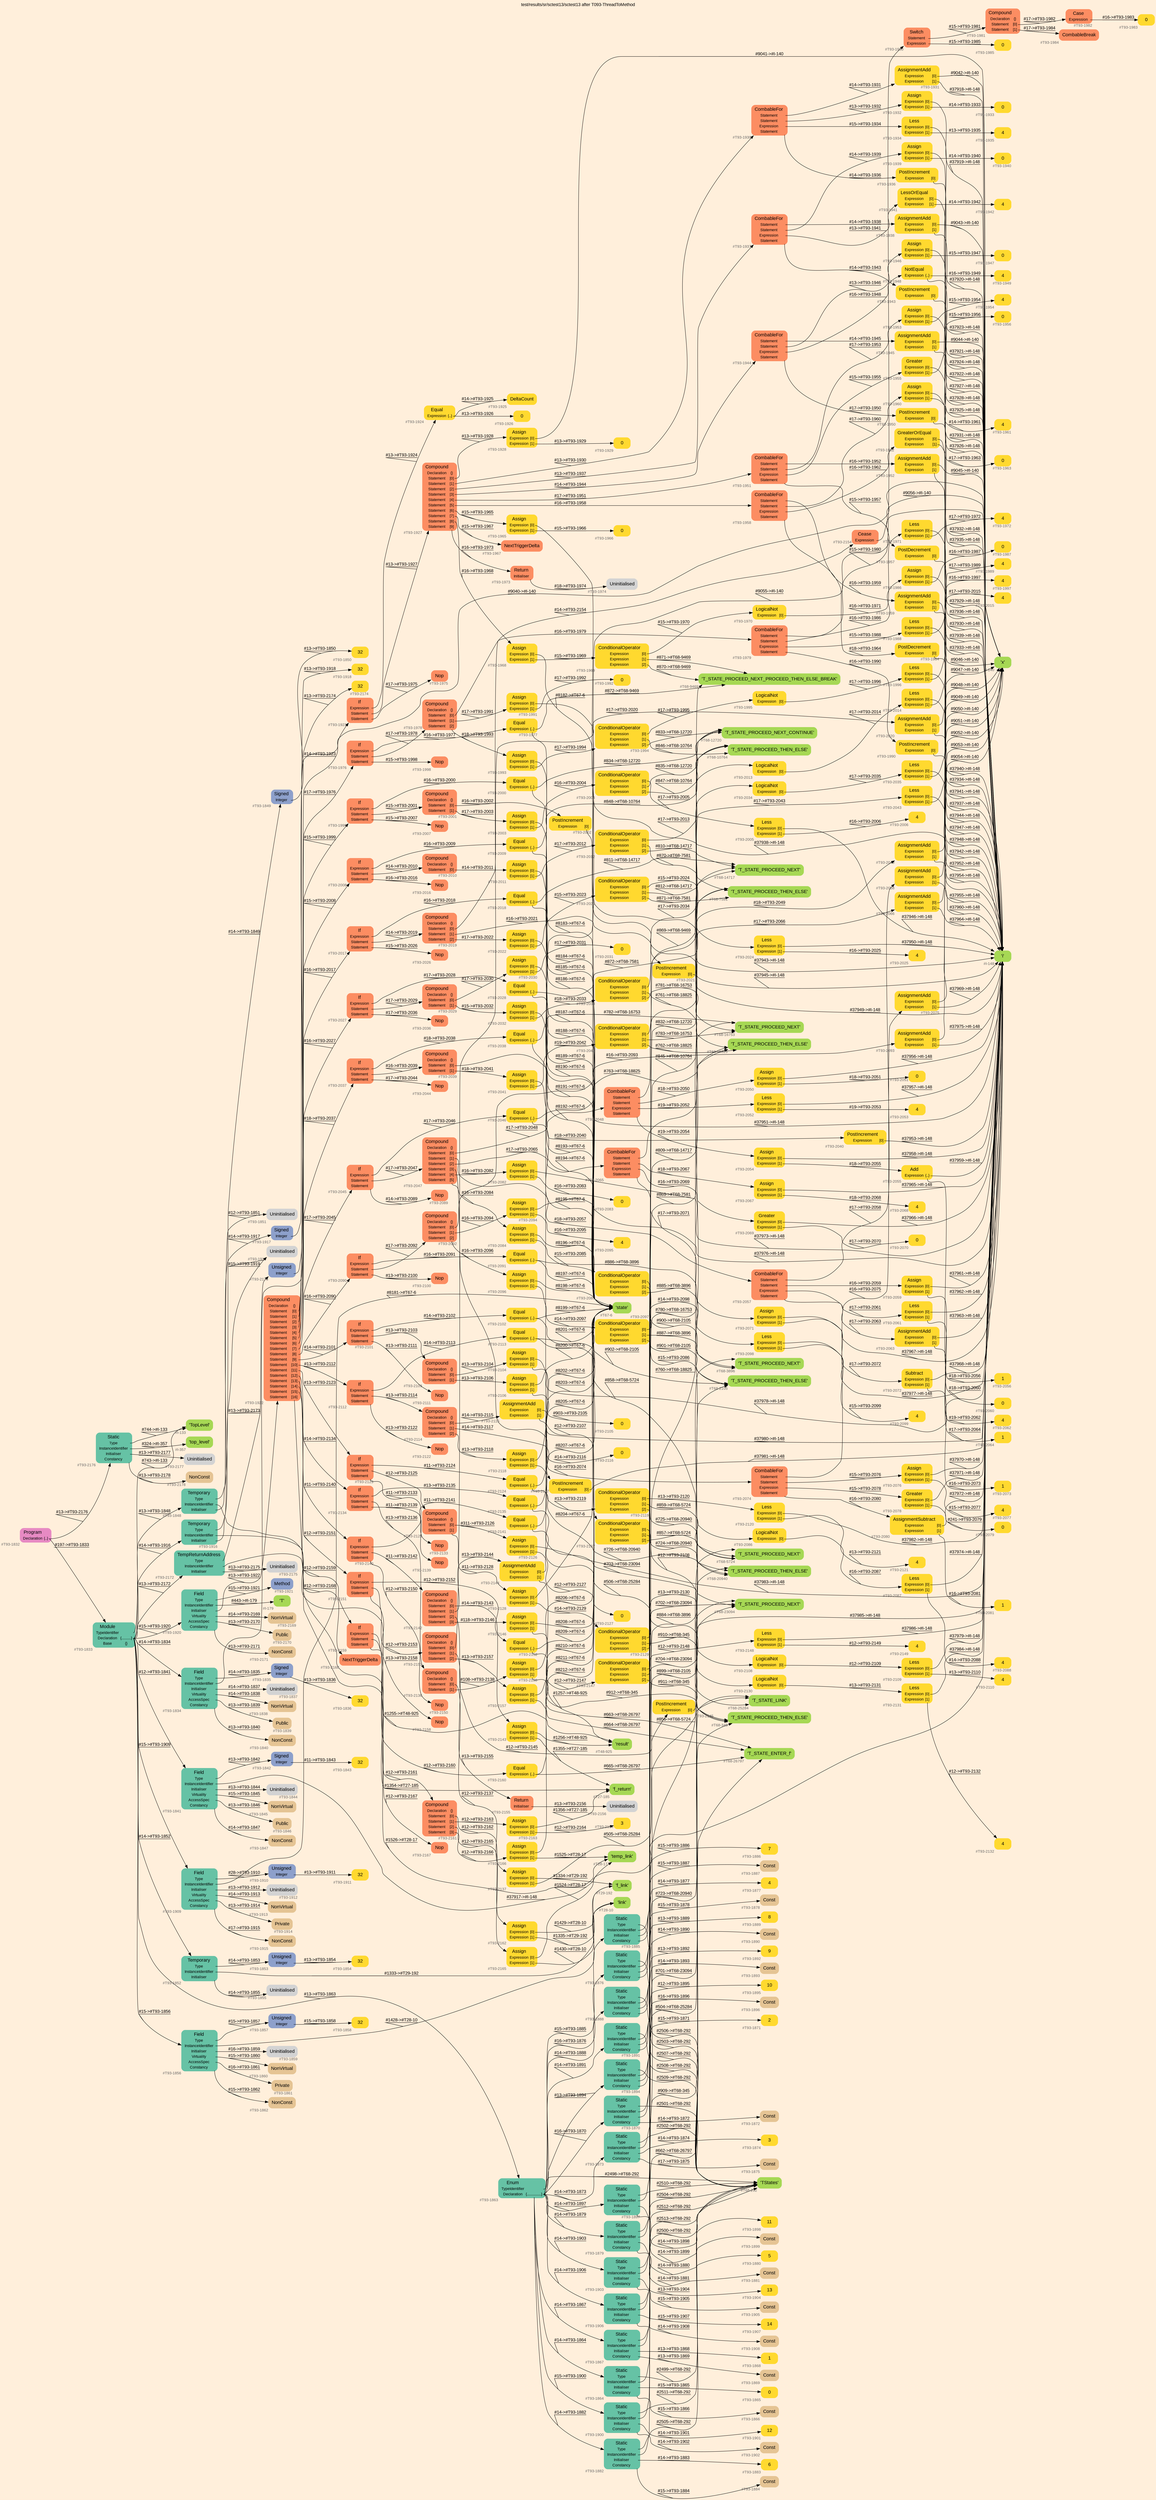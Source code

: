 digraph "test/results/sr/sctest13/sctest13 after T093-ThreadToMethod" {
label = "test/results/sr/sctest13/sctest13 after T093-ThreadToMethod"
labelloc = t
graph [
    rankdir = "LR"
    ranksep = 0.3
    bgcolor = antiquewhite1
    color = black
    fontcolor = black
    fontname = "Arial"
];
node [
    fontname = "Arial"
];
edge [
    fontname = "Arial"
];

// -------------------- node figure --------------------
// -------- block #T93-1832 ----------
"#T93-1832" [
    fillcolor = "/set28/4"
    xlabel = "#T93-1832"
    fontsize = "12"
    fontcolor = grey40
    shape = "plaintext"
    label = <<TABLE BORDER="0" CELLBORDER="0" CELLSPACING="0">
     <TR><TD><FONT COLOR="black" POINT-SIZE="15">Program</FONT></TD></TR>
     <TR><TD><FONT COLOR="black" POINT-SIZE="12">Declaration</FONT></TD><TD PORT="port0"><FONT COLOR="black" POINT-SIZE="12">{..}</FONT></TD></TR>
    </TABLE>>
    style = "rounded,filled"
];

// -------- block #T93-1833 ----------
"#T93-1833" [
    fillcolor = "/set28/1"
    xlabel = "#T93-1833"
    fontsize = "12"
    fontcolor = grey40
    shape = "plaintext"
    label = <<TABLE BORDER="0" CELLBORDER="0" CELLSPACING="0">
     <TR><TD><FONT COLOR="black" POINT-SIZE="15">Module</FONT></TD></TR>
     <TR><TD><FONT COLOR="black" POINT-SIZE="12">TypeIdentifier</FONT></TD><TD PORT="port0"></TD></TR>
     <TR><TD><FONT COLOR="black" POINT-SIZE="12">Declaration</FONT></TD><TD PORT="port1"><FONT COLOR="black" POINT-SIZE="12">{..........}</FONT></TD></TR>
     <TR><TD><FONT COLOR="black" POINT-SIZE="12">Base</FONT></TD><TD PORT="port2"><FONT COLOR="black" POINT-SIZE="12">{}</FONT></TD></TR>
    </TABLE>>
    style = "rounded,filled"
];

// -------- block #I-133 ----------
"#I-133" [
    fillcolor = "/set28/5"
    xlabel = "#I-133"
    fontsize = "12"
    fontcolor = grey40
    shape = "plaintext"
    label = <<TABLE BORDER="0" CELLBORDER="0" CELLSPACING="0">
     <TR><TD><FONT COLOR="black" POINT-SIZE="15">'TopLevel'</FONT></TD></TR>
    </TABLE>>
    style = "rounded,filled"
];

// -------- block #T93-1834 ----------
"#T93-1834" [
    fillcolor = "/set28/1"
    xlabel = "#T93-1834"
    fontsize = "12"
    fontcolor = grey40
    shape = "plaintext"
    label = <<TABLE BORDER="0" CELLBORDER="0" CELLSPACING="0">
     <TR><TD><FONT COLOR="black" POINT-SIZE="15">Field</FONT></TD></TR>
     <TR><TD><FONT COLOR="black" POINT-SIZE="12">Type</FONT></TD><TD PORT="port0"></TD></TR>
     <TR><TD><FONT COLOR="black" POINT-SIZE="12">InstanceIdentifier</FONT></TD><TD PORT="port1"></TD></TR>
     <TR><TD><FONT COLOR="black" POINT-SIZE="12">Initialiser</FONT></TD><TD PORT="port2"></TD></TR>
     <TR><TD><FONT COLOR="black" POINT-SIZE="12">Virtuality</FONT></TD><TD PORT="port3"></TD></TR>
     <TR><TD><FONT COLOR="black" POINT-SIZE="12">AccessSpec</FONT></TD><TD PORT="port4"></TD></TR>
     <TR><TD><FONT COLOR="black" POINT-SIZE="12">Constancy</FONT></TD><TD PORT="port5"></TD></TR>
    </TABLE>>
    style = "rounded,filled"
];

// -------- block #T93-1835 ----------
"#T93-1835" [
    fillcolor = "/set28/3"
    xlabel = "#T93-1835"
    fontsize = "12"
    fontcolor = grey40
    shape = "plaintext"
    label = <<TABLE BORDER="0" CELLBORDER="0" CELLSPACING="0">
     <TR><TD><FONT COLOR="black" POINT-SIZE="15">Signed</FONT></TD></TR>
     <TR><TD><FONT COLOR="black" POINT-SIZE="12">Integer</FONT></TD><TD PORT="port0"></TD></TR>
    </TABLE>>
    style = "rounded,filled"
];

// -------- block #T93-1836 ----------
"#T93-1836" [
    fillcolor = "/set28/6"
    xlabel = "#T93-1836"
    fontsize = "12"
    fontcolor = grey40
    shape = "plaintext"
    label = <<TABLE BORDER="0" CELLBORDER="0" CELLSPACING="0">
     <TR><TD><FONT COLOR="black" POINT-SIZE="15">32</FONT></TD></TR>
    </TABLE>>
    style = "rounded,filled"
];

// -------- block #I-140 ----------
"#I-140" [
    fillcolor = "/set28/5"
    xlabel = "#I-140"
    fontsize = "12"
    fontcolor = grey40
    shape = "plaintext"
    label = <<TABLE BORDER="0" CELLBORDER="0" CELLSPACING="0">
     <TR><TD><FONT COLOR="black" POINT-SIZE="15">'x'</FONT></TD></TR>
    </TABLE>>
    style = "rounded,filled"
];

// -------- block #T93-1837 ----------
"#T93-1837" [
    xlabel = "#T93-1837"
    fontsize = "12"
    fontcolor = grey40
    shape = "plaintext"
    label = <<TABLE BORDER="0" CELLBORDER="0" CELLSPACING="0">
     <TR><TD><FONT COLOR="black" POINT-SIZE="15">Uninitialised</FONT></TD></TR>
    </TABLE>>
    style = "rounded,filled"
];

// -------- block #T93-1838 ----------
"#T93-1838" [
    fillcolor = "/set28/7"
    xlabel = "#T93-1838"
    fontsize = "12"
    fontcolor = grey40
    shape = "plaintext"
    label = <<TABLE BORDER="0" CELLBORDER="0" CELLSPACING="0">
     <TR><TD><FONT COLOR="black" POINT-SIZE="15">NonVirtual</FONT></TD></TR>
    </TABLE>>
    style = "rounded,filled"
];

// -------- block #T93-1839 ----------
"#T93-1839" [
    fillcolor = "/set28/7"
    xlabel = "#T93-1839"
    fontsize = "12"
    fontcolor = grey40
    shape = "plaintext"
    label = <<TABLE BORDER="0" CELLBORDER="0" CELLSPACING="0">
     <TR><TD><FONT COLOR="black" POINT-SIZE="15">Public</FONT></TD></TR>
    </TABLE>>
    style = "rounded,filled"
];

// -------- block #T93-1840 ----------
"#T93-1840" [
    fillcolor = "/set28/7"
    xlabel = "#T93-1840"
    fontsize = "12"
    fontcolor = grey40
    shape = "plaintext"
    label = <<TABLE BORDER="0" CELLBORDER="0" CELLSPACING="0">
     <TR><TD><FONT COLOR="black" POINT-SIZE="15">NonConst</FONT></TD></TR>
    </TABLE>>
    style = "rounded,filled"
];

// -------- block #T93-1841 ----------
"#T93-1841" [
    fillcolor = "/set28/1"
    xlabel = "#T93-1841"
    fontsize = "12"
    fontcolor = grey40
    shape = "plaintext"
    label = <<TABLE BORDER="0" CELLBORDER="0" CELLSPACING="0">
     <TR><TD><FONT COLOR="black" POINT-SIZE="15">Field</FONT></TD></TR>
     <TR><TD><FONT COLOR="black" POINT-SIZE="12">Type</FONT></TD><TD PORT="port0"></TD></TR>
     <TR><TD><FONT COLOR="black" POINT-SIZE="12">InstanceIdentifier</FONT></TD><TD PORT="port1"></TD></TR>
     <TR><TD><FONT COLOR="black" POINT-SIZE="12">Initialiser</FONT></TD><TD PORT="port2"></TD></TR>
     <TR><TD><FONT COLOR="black" POINT-SIZE="12">Virtuality</FONT></TD><TD PORT="port3"></TD></TR>
     <TR><TD><FONT COLOR="black" POINT-SIZE="12">AccessSpec</FONT></TD><TD PORT="port4"></TD></TR>
     <TR><TD><FONT COLOR="black" POINT-SIZE="12">Constancy</FONT></TD><TD PORT="port5"></TD></TR>
    </TABLE>>
    style = "rounded,filled"
];

// -------- block #T93-1842 ----------
"#T93-1842" [
    fillcolor = "/set28/3"
    xlabel = "#T93-1842"
    fontsize = "12"
    fontcolor = grey40
    shape = "plaintext"
    label = <<TABLE BORDER="0" CELLBORDER="0" CELLSPACING="0">
     <TR><TD><FONT COLOR="black" POINT-SIZE="15">Signed</FONT></TD></TR>
     <TR><TD><FONT COLOR="black" POINT-SIZE="12">Integer</FONT></TD><TD PORT="port0"></TD></TR>
    </TABLE>>
    style = "rounded,filled"
];

// -------- block #T93-1843 ----------
"#T93-1843" [
    fillcolor = "/set28/6"
    xlabel = "#T93-1843"
    fontsize = "12"
    fontcolor = grey40
    shape = "plaintext"
    label = <<TABLE BORDER="0" CELLBORDER="0" CELLSPACING="0">
     <TR><TD><FONT COLOR="black" POINT-SIZE="15">32</FONT></TD></TR>
    </TABLE>>
    style = "rounded,filled"
];

// -------- block #I-148 ----------
"#I-148" [
    fillcolor = "/set28/5"
    xlabel = "#I-148"
    fontsize = "12"
    fontcolor = grey40
    shape = "plaintext"
    label = <<TABLE BORDER="0" CELLBORDER="0" CELLSPACING="0">
     <TR><TD><FONT COLOR="black" POINT-SIZE="15">'i'</FONT></TD></TR>
    </TABLE>>
    style = "rounded,filled"
];

// -------- block #T93-1844 ----------
"#T93-1844" [
    xlabel = "#T93-1844"
    fontsize = "12"
    fontcolor = grey40
    shape = "plaintext"
    label = <<TABLE BORDER="0" CELLBORDER="0" CELLSPACING="0">
     <TR><TD><FONT COLOR="black" POINT-SIZE="15">Uninitialised</FONT></TD></TR>
    </TABLE>>
    style = "rounded,filled"
];

// -------- block #T93-1845 ----------
"#T93-1845" [
    fillcolor = "/set28/7"
    xlabel = "#T93-1845"
    fontsize = "12"
    fontcolor = grey40
    shape = "plaintext"
    label = <<TABLE BORDER="0" CELLBORDER="0" CELLSPACING="0">
     <TR><TD><FONT COLOR="black" POINT-SIZE="15">NonVirtual</FONT></TD></TR>
    </TABLE>>
    style = "rounded,filled"
];

// -------- block #T93-1846 ----------
"#T93-1846" [
    fillcolor = "/set28/7"
    xlabel = "#T93-1846"
    fontsize = "12"
    fontcolor = grey40
    shape = "plaintext"
    label = <<TABLE BORDER="0" CELLBORDER="0" CELLSPACING="0">
     <TR><TD><FONT COLOR="black" POINT-SIZE="15">Public</FONT></TD></TR>
    </TABLE>>
    style = "rounded,filled"
];

// -------- block #T93-1847 ----------
"#T93-1847" [
    fillcolor = "/set28/7"
    xlabel = "#T93-1847"
    fontsize = "12"
    fontcolor = grey40
    shape = "plaintext"
    label = <<TABLE BORDER="0" CELLBORDER="0" CELLSPACING="0">
     <TR><TD><FONT COLOR="black" POINT-SIZE="15">NonConst</FONT></TD></TR>
    </TABLE>>
    style = "rounded,filled"
];

// -------- block #T93-1848 ----------
"#T93-1848" [
    fillcolor = "/set28/1"
    xlabel = "#T93-1848"
    fontsize = "12"
    fontcolor = grey40
    shape = "plaintext"
    label = <<TABLE BORDER="0" CELLBORDER="0" CELLSPACING="0">
     <TR><TD><FONT COLOR="black" POINT-SIZE="15">Temporary</FONT></TD></TR>
     <TR><TD><FONT COLOR="black" POINT-SIZE="12">Type</FONT></TD><TD PORT="port0"></TD></TR>
     <TR><TD><FONT COLOR="black" POINT-SIZE="12">InstanceIdentifier</FONT></TD><TD PORT="port1"></TD></TR>
     <TR><TD><FONT COLOR="black" POINT-SIZE="12">Initialiser</FONT></TD><TD PORT="port2"></TD></TR>
    </TABLE>>
    style = "rounded,filled"
];

// -------- block #T93-1849 ----------
"#T93-1849" [
    fillcolor = "/set28/3"
    xlabel = "#T93-1849"
    fontsize = "12"
    fontcolor = grey40
    shape = "plaintext"
    label = <<TABLE BORDER="0" CELLBORDER="0" CELLSPACING="0">
     <TR><TD><FONT COLOR="black" POINT-SIZE="15">Signed</FONT></TD></TR>
     <TR><TD><FONT COLOR="black" POINT-SIZE="12">Integer</FONT></TD><TD PORT="port0"></TD></TR>
    </TABLE>>
    style = "rounded,filled"
];

// -------- block #T93-1850 ----------
"#T93-1850" [
    fillcolor = "/set28/6"
    xlabel = "#T93-1850"
    fontsize = "12"
    fontcolor = grey40
    shape = "plaintext"
    label = <<TABLE BORDER="0" CELLBORDER="0" CELLSPACING="0">
     <TR><TD><FONT COLOR="black" POINT-SIZE="15">32</FONT></TD></TR>
    </TABLE>>
    style = "rounded,filled"
];

// -------- block #T27-185 ----------
"#T27-185" [
    fillcolor = "/set28/5"
    xlabel = "#T27-185"
    fontsize = "12"
    fontcolor = grey40
    shape = "plaintext"
    label = <<TABLE BORDER="0" CELLBORDER="0" CELLSPACING="0">
     <TR><TD><FONT COLOR="black" POINT-SIZE="15">'f_return'</FONT></TD></TR>
    </TABLE>>
    style = "rounded,filled"
];

// -------- block #T93-1851 ----------
"#T93-1851" [
    xlabel = "#T93-1851"
    fontsize = "12"
    fontcolor = grey40
    shape = "plaintext"
    label = <<TABLE BORDER="0" CELLBORDER="0" CELLSPACING="0">
     <TR><TD><FONT COLOR="black" POINT-SIZE="15">Uninitialised</FONT></TD></TR>
    </TABLE>>
    style = "rounded,filled"
];

// -------- block #T93-1852 ----------
"#T93-1852" [
    fillcolor = "/set28/1"
    xlabel = "#T93-1852"
    fontsize = "12"
    fontcolor = grey40
    shape = "plaintext"
    label = <<TABLE BORDER="0" CELLBORDER="0" CELLSPACING="0">
     <TR><TD><FONT COLOR="black" POINT-SIZE="15">Temporary</FONT></TD></TR>
     <TR><TD><FONT COLOR="black" POINT-SIZE="12">Type</FONT></TD><TD PORT="port0"></TD></TR>
     <TR><TD><FONT COLOR="black" POINT-SIZE="12">InstanceIdentifier</FONT></TD><TD PORT="port1"></TD></TR>
     <TR><TD><FONT COLOR="black" POINT-SIZE="12">Initialiser</FONT></TD><TD PORT="port2"></TD></TR>
    </TABLE>>
    style = "rounded,filled"
];

// -------- block #T93-1853 ----------
"#T93-1853" [
    fillcolor = "/set28/3"
    xlabel = "#T93-1853"
    fontsize = "12"
    fontcolor = grey40
    shape = "plaintext"
    label = <<TABLE BORDER="0" CELLBORDER="0" CELLSPACING="0">
     <TR><TD><FONT COLOR="black" POINT-SIZE="15">Unsigned</FONT></TD></TR>
     <TR><TD><FONT COLOR="black" POINT-SIZE="12">Integer</FONT></TD><TD PORT="port0"></TD></TR>
    </TABLE>>
    style = "rounded,filled"
];

// -------- block #T93-1854 ----------
"#T93-1854" [
    fillcolor = "/set28/6"
    xlabel = "#T93-1854"
    fontsize = "12"
    fontcolor = grey40
    shape = "plaintext"
    label = <<TABLE BORDER="0" CELLBORDER="0" CELLSPACING="0">
     <TR><TD><FONT COLOR="black" POINT-SIZE="15">32</FONT></TD></TR>
    </TABLE>>
    style = "rounded,filled"
];

// -------- block #T29-192 ----------
"#T29-192" [
    fillcolor = "/set28/5"
    xlabel = "#T29-192"
    fontsize = "12"
    fontcolor = grey40
    shape = "plaintext"
    label = <<TABLE BORDER="0" CELLBORDER="0" CELLSPACING="0">
     <TR><TD><FONT COLOR="black" POINT-SIZE="15">'f_link'</FONT></TD></TR>
    </TABLE>>
    style = "rounded,filled"
];

// -------- block #T93-1855 ----------
"#T93-1855" [
    xlabel = "#T93-1855"
    fontsize = "12"
    fontcolor = grey40
    shape = "plaintext"
    label = <<TABLE BORDER="0" CELLBORDER="0" CELLSPACING="0">
     <TR><TD><FONT COLOR="black" POINT-SIZE="15">Uninitialised</FONT></TD></TR>
    </TABLE>>
    style = "rounded,filled"
];

// -------- block #T93-1856 ----------
"#T93-1856" [
    fillcolor = "/set28/1"
    xlabel = "#T93-1856"
    fontsize = "12"
    fontcolor = grey40
    shape = "plaintext"
    label = <<TABLE BORDER="0" CELLBORDER="0" CELLSPACING="0">
     <TR><TD><FONT COLOR="black" POINT-SIZE="15">Field</FONT></TD></TR>
     <TR><TD><FONT COLOR="black" POINT-SIZE="12">Type</FONT></TD><TD PORT="port0"></TD></TR>
     <TR><TD><FONT COLOR="black" POINT-SIZE="12">InstanceIdentifier</FONT></TD><TD PORT="port1"></TD></TR>
     <TR><TD><FONT COLOR="black" POINT-SIZE="12">Initialiser</FONT></TD><TD PORT="port2"></TD></TR>
     <TR><TD><FONT COLOR="black" POINT-SIZE="12">Virtuality</FONT></TD><TD PORT="port3"></TD></TR>
     <TR><TD><FONT COLOR="black" POINT-SIZE="12">AccessSpec</FONT></TD><TD PORT="port4"></TD></TR>
     <TR><TD><FONT COLOR="black" POINT-SIZE="12">Constancy</FONT></TD><TD PORT="port5"></TD></TR>
    </TABLE>>
    style = "rounded,filled"
];

// -------- block #T93-1857 ----------
"#T93-1857" [
    fillcolor = "/set28/3"
    xlabel = "#T93-1857"
    fontsize = "12"
    fontcolor = grey40
    shape = "plaintext"
    label = <<TABLE BORDER="0" CELLBORDER="0" CELLSPACING="0">
     <TR><TD><FONT COLOR="black" POINT-SIZE="15">Unsigned</FONT></TD></TR>
     <TR><TD><FONT COLOR="black" POINT-SIZE="12">Integer</FONT></TD><TD PORT="port0"></TD></TR>
    </TABLE>>
    style = "rounded,filled"
];

// -------- block #T93-1858 ----------
"#T93-1858" [
    fillcolor = "/set28/6"
    xlabel = "#T93-1858"
    fontsize = "12"
    fontcolor = grey40
    shape = "plaintext"
    label = <<TABLE BORDER="0" CELLBORDER="0" CELLSPACING="0">
     <TR><TD><FONT COLOR="black" POINT-SIZE="15">32</FONT></TD></TR>
    </TABLE>>
    style = "rounded,filled"
];

// -------- block #T28-10 ----------
"#T28-10" [
    fillcolor = "/set28/5"
    xlabel = "#T28-10"
    fontsize = "12"
    fontcolor = grey40
    shape = "plaintext"
    label = <<TABLE BORDER="0" CELLBORDER="0" CELLSPACING="0">
     <TR><TD><FONT COLOR="black" POINT-SIZE="15">'link'</FONT></TD></TR>
    </TABLE>>
    style = "rounded,filled"
];

// -------- block #T93-1859 ----------
"#T93-1859" [
    xlabel = "#T93-1859"
    fontsize = "12"
    fontcolor = grey40
    shape = "plaintext"
    label = <<TABLE BORDER="0" CELLBORDER="0" CELLSPACING="0">
     <TR><TD><FONT COLOR="black" POINT-SIZE="15">Uninitialised</FONT></TD></TR>
    </TABLE>>
    style = "rounded,filled"
];

// -------- block #T93-1860 ----------
"#T93-1860" [
    fillcolor = "/set28/7"
    xlabel = "#T93-1860"
    fontsize = "12"
    fontcolor = grey40
    shape = "plaintext"
    label = <<TABLE BORDER="0" CELLBORDER="0" CELLSPACING="0">
     <TR><TD><FONT COLOR="black" POINT-SIZE="15">NonVirtual</FONT></TD></TR>
    </TABLE>>
    style = "rounded,filled"
];

// -------- block #T93-1861 ----------
"#T93-1861" [
    fillcolor = "/set28/7"
    xlabel = "#T93-1861"
    fontsize = "12"
    fontcolor = grey40
    shape = "plaintext"
    label = <<TABLE BORDER="0" CELLBORDER="0" CELLSPACING="0">
     <TR><TD><FONT COLOR="black" POINT-SIZE="15">Private</FONT></TD></TR>
    </TABLE>>
    style = "rounded,filled"
];

// -------- block #T93-1862 ----------
"#T93-1862" [
    fillcolor = "/set28/7"
    xlabel = "#T93-1862"
    fontsize = "12"
    fontcolor = grey40
    shape = "plaintext"
    label = <<TABLE BORDER="0" CELLBORDER="0" CELLSPACING="0">
     <TR><TD><FONT COLOR="black" POINT-SIZE="15">NonConst</FONT></TD></TR>
    </TABLE>>
    style = "rounded,filled"
];

// -------- block #T93-1863 ----------
"#T93-1863" [
    fillcolor = "/set28/1"
    xlabel = "#T93-1863"
    fontsize = "12"
    fontcolor = grey40
    shape = "plaintext"
    label = <<TABLE BORDER="0" CELLBORDER="0" CELLSPACING="0">
     <TR><TD><FONT COLOR="black" POINT-SIZE="15">Enum</FONT></TD></TR>
     <TR><TD><FONT COLOR="black" POINT-SIZE="12">TypeIdentifier</FONT></TD><TD PORT="port0"></TD></TR>
     <TR><TD><FONT COLOR="black" POINT-SIZE="12">Declaration</FONT></TD><TD PORT="port1"><FONT COLOR="black" POINT-SIZE="12">{...............}</FONT></TD></TR>
    </TABLE>>
    style = "rounded,filled"
];

// -------- block #T68-292 ----------
"#T68-292" [
    fillcolor = "/set28/5"
    xlabel = "#T68-292"
    fontsize = "12"
    fontcolor = grey40
    shape = "plaintext"
    label = <<TABLE BORDER="0" CELLBORDER="0" CELLSPACING="0">
     <TR><TD><FONT COLOR="black" POINT-SIZE="15">'TStates'</FONT></TD></TR>
    </TABLE>>
    style = "rounded,filled"
];

// -------- block #T93-1864 ----------
"#T93-1864" [
    fillcolor = "/set28/1"
    xlabel = "#T93-1864"
    fontsize = "12"
    fontcolor = grey40
    shape = "plaintext"
    label = <<TABLE BORDER="0" CELLBORDER="0" CELLSPACING="0">
     <TR><TD><FONT COLOR="black" POINT-SIZE="15">Static</FONT></TD></TR>
     <TR><TD><FONT COLOR="black" POINT-SIZE="12">Type</FONT></TD><TD PORT="port0"></TD></TR>
     <TR><TD><FONT COLOR="black" POINT-SIZE="12">InstanceIdentifier</FONT></TD><TD PORT="port1"></TD></TR>
     <TR><TD><FONT COLOR="black" POINT-SIZE="12">Initialiser</FONT></TD><TD PORT="port2"></TD></TR>
     <TR><TD><FONT COLOR="black" POINT-SIZE="12">Constancy</FONT></TD><TD PORT="port3"></TD></TR>
    </TABLE>>
    style = "rounded,filled"
];

// -------- block #T68-345 ----------
"#T68-345" [
    fillcolor = "/set28/5"
    xlabel = "#T68-345"
    fontsize = "12"
    fontcolor = grey40
    shape = "plaintext"
    label = <<TABLE BORDER="0" CELLBORDER="0" CELLSPACING="0">
     <TR><TD><FONT COLOR="black" POINT-SIZE="15">'T_STATE_PROCEED_THEN_ELSE'</FONT></TD></TR>
    </TABLE>>
    style = "rounded,filled"
];

// -------- block #T93-1865 ----------
"#T93-1865" [
    fillcolor = "/set28/6"
    xlabel = "#T93-1865"
    fontsize = "12"
    fontcolor = grey40
    shape = "plaintext"
    label = <<TABLE BORDER="0" CELLBORDER="0" CELLSPACING="0">
     <TR><TD><FONT COLOR="black" POINT-SIZE="15">0</FONT></TD></TR>
    </TABLE>>
    style = "rounded,filled"
];

// -------- block #T93-1866 ----------
"#T93-1866" [
    fillcolor = "/set28/7"
    xlabel = "#T93-1866"
    fontsize = "12"
    fontcolor = grey40
    shape = "plaintext"
    label = <<TABLE BORDER="0" CELLBORDER="0" CELLSPACING="0">
     <TR><TD><FONT COLOR="black" POINT-SIZE="15">Const</FONT></TD></TR>
    </TABLE>>
    style = "rounded,filled"
];

// -------- block #T93-1867 ----------
"#T93-1867" [
    fillcolor = "/set28/1"
    xlabel = "#T93-1867"
    fontsize = "12"
    fontcolor = grey40
    shape = "plaintext"
    label = <<TABLE BORDER="0" CELLBORDER="0" CELLSPACING="0">
     <TR><TD><FONT COLOR="black" POINT-SIZE="15">Static</FONT></TD></TR>
     <TR><TD><FONT COLOR="black" POINT-SIZE="12">Type</FONT></TD><TD PORT="port0"></TD></TR>
     <TR><TD><FONT COLOR="black" POINT-SIZE="12">InstanceIdentifier</FONT></TD><TD PORT="port1"></TD></TR>
     <TR><TD><FONT COLOR="black" POINT-SIZE="12">Initialiser</FONT></TD><TD PORT="port2"></TD></TR>
     <TR><TD><FONT COLOR="black" POINT-SIZE="12">Constancy</FONT></TD><TD PORT="port3"></TD></TR>
    </TABLE>>
    style = "rounded,filled"
];

// -------- block #T68-2105 ----------
"#T68-2105" [
    fillcolor = "/set28/5"
    xlabel = "#T68-2105"
    fontsize = "12"
    fontcolor = grey40
    shape = "plaintext"
    label = <<TABLE BORDER="0" CELLBORDER="0" CELLSPACING="0">
     <TR><TD><FONT COLOR="black" POINT-SIZE="15">'T_STATE_PROCEED_THEN_ELSE'</FONT></TD></TR>
    </TABLE>>
    style = "rounded,filled"
];

// -------- block #T93-1868 ----------
"#T93-1868" [
    fillcolor = "/set28/6"
    xlabel = "#T93-1868"
    fontsize = "12"
    fontcolor = grey40
    shape = "plaintext"
    label = <<TABLE BORDER="0" CELLBORDER="0" CELLSPACING="0">
     <TR><TD><FONT COLOR="black" POINT-SIZE="15">1</FONT></TD></TR>
    </TABLE>>
    style = "rounded,filled"
];

// -------- block #T93-1869 ----------
"#T93-1869" [
    fillcolor = "/set28/7"
    xlabel = "#T93-1869"
    fontsize = "12"
    fontcolor = grey40
    shape = "plaintext"
    label = <<TABLE BORDER="0" CELLBORDER="0" CELLSPACING="0">
     <TR><TD><FONT COLOR="black" POINT-SIZE="15">Const</FONT></TD></TR>
    </TABLE>>
    style = "rounded,filled"
];

// -------- block #T93-1870 ----------
"#T93-1870" [
    fillcolor = "/set28/1"
    xlabel = "#T93-1870"
    fontsize = "12"
    fontcolor = grey40
    shape = "plaintext"
    label = <<TABLE BORDER="0" CELLBORDER="0" CELLSPACING="0">
     <TR><TD><FONT COLOR="black" POINT-SIZE="15">Static</FONT></TD></TR>
     <TR><TD><FONT COLOR="black" POINT-SIZE="12">Type</FONT></TD><TD PORT="port0"></TD></TR>
     <TR><TD><FONT COLOR="black" POINT-SIZE="12">InstanceIdentifier</FONT></TD><TD PORT="port1"></TD></TR>
     <TR><TD><FONT COLOR="black" POINT-SIZE="12">Initialiser</FONT></TD><TD PORT="port2"></TD></TR>
     <TR><TD><FONT COLOR="black" POINT-SIZE="12">Constancy</FONT></TD><TD PORT="port3"></TD></TR>
    </TABLE>>
    style = "rounded,filled"
];

// -------- block #T68-3896 ----------
"#T68-3896" [
    fillcolor = "/set28/5"
    xlabel = "#T68-3896"
    fontsize = "12"
    fontcolor = grey40
    shape = "plaintext"
    label = <<TABLE BORDER="0" CELLBORDER="0" CELLSPACING="0">
     <TR><TD><FONT COLOR="black" POINT-SIZE="15">'T_STATE_PROCEED_NEXT'</FONT></TD></TR>
    </TABLE>>
    style = "rounded,filled"
];

// -------- block #T93-1871 ----------
"#T93-1871" [
    fillcolor = "/set28/6"
    xlabel = "#T93-1871"
    fontsize = "12"
    fontcolor = grey40
    shape = "plaintext"
    label = <<TABLE BORDER="0" CELLBORDER="0" CELLSPACING="0">
     <TR><TD><FONT COLOR="black" POINT-SIZE="15">2</FONT></TD></TR>
    </TABLE>>
    style = "rounded,filled"
];

// -------- block #T93-1872 ----------
"#T93-1872" [
    fillcolor = "/set28/7"
    xlabel = "#T93-1872"
    fontsize = "12"
    fontcolor = grey40
    shape = "plaintext"
    label = <<TABLE BORDER="0" CELLBORDER="0" CELLSPACING="0">
     <TR><TD><FONT COLOR="black" POINT-SIZE="15">Const</FONT></TD></TR>
    </TABLE>>
    style = "rounded,filled"
];

// -------- block #T93-1873 ----------
"#T93-1873" [
    fillcolor = "/set28/1"
    xlabel = "#T93-1873"
    fontsize = "12"
    fontcolor = grey40
    shape = "plaintext"
    label = <<TABLE BORDER="0" CELLBORDER="0" CELLSPACING="0">
     <TR><TD><FONT COLOR="black" POINT-SIZE="15">Static</FONT></TD></TR>
     <TR><TD><FONT COLOR="black" POINT-SIZE="12">Type</FONT></TD><TD PORT="port0"></TD></TR>
     <TR><TD><FONT COLOR="black" POINT-SIZE="12">InstanceIdentifier</FONT></TD><TD PORT="port1"></TD></TR>
     <TR><TD><FONT COLOR="black" POINT-SIZE="12">Initialiser</FONT></TD><TD PORT="port2"></TD></TR>
     <TR><TD><FONT COLOR="black" POINT-SIZE="12">Constancy</FONT></TD><TD PORT="port3"></TD></TR>
    </TABLE>>
    style = "rounded,filled"
];

// -------- block #T68-5724 ----------
"#T68-5724" [
    fillcolor = "/set28/5"
    xlabel = "#T68-5724"
    fontsize = "12"
    fontcolor = grey40
    shape = "plaintext"
    label = <<TABLE BORDER="0" CELLBORDER="0" CELLSPACING="0">
     <TR><TD><FONT COLOR="black" POINT-SIZE="15">'T_STATE_PROCEED_NEXT'</FONT></TD></TR>
    </TABLE>>
    style = "rounded,filled"
];

// -------- block #T93-1874 ----------
"#T93-1874" [
    fillcolor = "/set28/6"
    xlabel = "#T93-1874"
    fontsize = "12"
    fontcolor = grey40
    shape = "plaintext"
    label = <<TABLE BORDER="0" CELLBORDER="0" CELLSPACING="0">
     <TR><TD><FONT COLOR="black" POINT-SIZE="15">3</FONT></TD></TR>
    </TABLE>>
    style = "rounded,filled"
];

// -------- block #T93-1875 ----------
"#T93-1875" [
    fillcolor = "/set28/7"
    xlabel = "#T93-1875"
    fontsize = "12"
    fontcolor = grey40
    shape = "plaintext"
    label = <<TABLE BORDER="0" CELLBORDER="0" CELLSPACING="0">
     <TR><TD><FONT COLOR="black" POINT-SIZE="15">Const</FONT></TD></TR>
    </TABLE>>
    style = "rounded,filled"
];

// -------- block #T93-1876 ----------
"#T93-1876" [
    fillcolor = "/set28/1"
    xlabel = "#T93-1876"
    fontsize = "12"
    fontcolor = grey40
    shape = "plaintext"
    label = <<TABLE BORDER="0" CELLBORDER="0" CELLSPACING="0">
     <TR><TD><FONT COLOR="black" POINT-SIZE="15">Static</FONT></TD></TR>
     <TR><TD><FONT COLOR="black" POINT-SIZE="12">Type</FONT></TD><TD PORT="port0"></TD></TR>
     <TR><TD><FONT COLOR="black" POINT-SIZE="12">InstanceIdentifier</FONT></TD><TD PORT="port1"></TD></TR>
     <TR><TD><FONT COLOR="black" POINT-SIZE="12">Initialiser</FONT></TD><TD PORT="port2"></TD></TR>
     <TR><TD><FONT COLOR="black" POINT-SIZE="12">Constancy</FONT></TD><TD PORT="port3"></TD></TR>
    </TABLE>>
    style = "rounded,filled"
];

// -------- block #T68-7581 ----------
"#T68-7581" [
    fillcolor = "/set28/5"
    xlabel = "#T68-7581"
    fontsize = "12"
    fontcolor = grey40
    shape = "plaintext"
    label = <<TABLE BORDER="0" CELLBORDER="0" CELLSPACING="0">
     <TR><TD><FONT COLOR="black" POINT-SIZE="15">'T_STATE_PROCEED_THEN_ELSE'</FONT></TD></TR>
    </TABLE>>
    style = "rounded,filled"
];

// -------- block #T93-1877 ----------
"#T93-1877" [
    fillcolor = "/set28/6"
    xlabel = "#T93-1877"
    fontsize = "12"
    fontcolor = grey40
    shape = "plaintext"
    label = <<TABLE BORDER="0" CELLBORDER="0" CELLSPACING="0">
     <TR><TD><FONT COLOR="black" POINT-SIZE="15">4</FONT></TD></TR>
    </TABLE>>
    style = "rounded,filled"
];

// -------- block #T93-1878 ----------
"#T93-1878" [
    fillcolor = "/set28/7"
    xlabel = "#T93-1878"
    fontsize = "12"
    fontcolor = grey40
    shape = "plaintext"
    label = <<TABLE BORDER="0" CELLBORDER="0" CELLSPACING="0">
     <TR><TD><FONT COLOR="black" POINT-SIZE="15">Const</FONT></TD></TR>
    </TABLE>>
    style = "rounded,filled"
];

// -------- block #T93-1879 ----------
"#T93-1879" [
    fillcolor = "/set28/1"
    xlabel = "#T93-1879"
    fontsize = "12"
    fontcolor = grey40
    shape = "plaintext"
    label = <<TABLE BORDER="0" CELLBORDER="0" CELLSPACING="0">
     <TR><TD><FONT COLOR="black" POINT-SIZE="15">Static</FONT></TD></TR>
     <TR><TD><FONT COLOR="black" POINT-SIZE="12">Type</FONT></TD><TD PORT="port0"></TD></TR>
     <TR><TD><FONT COLOR="black" POINT-SIZE="12">InstanceIdentifier</FONT></TD><TD PORT="port1"></TD></TR>
     <TR><TD><FONT COLOR="black" POINT-SIZE="12">Initialiser</FONT></TD><TD PORT="port2"></TD></TR>
     <TR><TD><FONT COLOR="black" POINT-SIZE="12">Constancy</FONT></TD><TD PORT="port3"></TD></TR>
    </TABLE>>
    style = "rounded,filled"
];

// -------- block #T68-9469 ----------
"#T68-9469" [
    fillcolor = "/set28/5"
    xlabel = "#T68-9469"
    fontsize = "12"
    fontcolor = grey40
    shape = "plaintext"
    label = <<TABLE BORDER="0" CELLBORDER="0" CELLSPACING="0">
     <TR><TD><FONT COLOR="black" POINT-SIZE="15">'T_STATE_PROCEED_NEXT_PROCEED_THEN_ELSE_BREAK'</FONT></TD></TR>
    </TABLE>>
    style = "rounded,filled"
];

// -------- block #T93-1880 ----------
"#T93-1880" [
    fillcolor = "/set28/6"
    xlabel = "#T93-1880"
    fontsize = "12"
    fontcolor = grey40
    shape = "plaintext"
    label = <<TABLE BORDER="0" CELLBORDER="0" CELLSPACING="0">
     <TR><TD><FONT COLOR="black" POINT-SIZE="15">5</FONT></TD></TR>
    </TABLE>>
    style = "rounded,filled"
];

// -------- block #T93-1881 ----------
"#T93-1881" [
    fillcolor = "/set28/7"
    xlabel = "#T93-1881"
    fontsize = "12"
    fontcolor = grey40
    shape = "plaintext"
    label = <<TABLE BORDER="0" CELLBORDER="0" CELLSPACING="0">
     <TR><TD><FONT COLOR="black" POINT-SIZE="15">Const</FONT></TD></TR>
    </TABLE>>
    style = "rounded,filled"
];

// -------- block #T93-1882 ----------
"#T93-1882" [
    fillcolor = "/set28/1"
    xlabel = "#T93-1882"
    fontsize = "12"
    fontcolor = grey40
    shape = "plaintext"
    label = <<TABLE BORDER="0" CELLBORDER="0" CELLSPACING="0">
     <TR><TD><FONT COLOR="black" POINT-SIZE="15">Static</FONT></TD></TR>
     <TR><TD><FONT COLOR="black" POINT-SIZE="12">Type</FONT></TD><TD PORT="port0"></TD></TR>
     <TR><TD><FONT COLOR="black" POINT-SIZE="12">InstanceIdentifier</FONT></TD><TD PORT="port1"></TD></TR>
     <TR><TD><FONT COLOR="black" POINT-SIZE="12">Initialiser</FONT></TD><TD PORT="port2"></TD></TR>
     <TR><TD><FONT COLOR="black" POINT-SIZE="12">Constancy</FONT></TD><TD PORT="port3"></TD></TR>
    </TABLE>>
    style = "rounded,filled"
];

// -------- block #T68-10764 ----------
"#T68-10764" [
    fillcolor = "/set28/5"
    xlabel = "#T68-10764"
    fontsize = "12"
    fontcolor = grey40
    shape = "plaintext"
    label = <<TABLE BORDER="0" CELLBORDER="0" CELLSPACING="0">
     <TR><TD><FONT COLOR="black" POINT-SIZE="15">'T_STATE_PROCEED_THEN_ELSE'</FONT></TD></TR>
    </TABLE>>
    style = "rounded,filled"
];

// -------- block #T93-1883 ----------
"#T93-1883" [
    fillcolor = "/set28/6"
    xlabel = "#T93-1883"
    fontsize = "12"
    fontcolor = grey40
    shape = "plaintext"
    label = <<TABLE BORDER="0" CELLBORDER="0" CELLSPACING="0">
     <TR><TD><FONT COLOR="black" POINT-SIZE="15">6</FONT></TD></TR>
    </TABLE>>
    style = "rounded,filled"
];

// -------- block #T93-1884 ----------
"#T93-1884" [
    fillcolor = "/set28/7"
    xlabel = "#T93-1884"
    fontsize = "12"
    fontcolor = grey40
    shape = "plaintext"
    label = <<TABLE BORDER="0" CELLBORDER="0" CELLSPACING="0">
     <TR><TD><FONT COLOR="black" POINT-SIZE="15">Const</FONT></TD></TR>
    </TABLE>>
    style = "rounded,filled"
];

// -------- block #T93-1885 ----------
"#T93-1885" [
    fillcolor = "/set28/1"
    xlabel = "#T93-1885"
    fontsize = "12"
    fontcolor = grey40
    shape = "plaintext"
    label = <<TABLE BORDER="0" CELLBORDER="0" CELLSPACING="0">
     <TR><TD><FONT COLOR="black" POINT-SIZE="15">Static</FONT></TD></TR>
     <TR><TD><FONT COLOR="black" POINT-SIZE="12">Type</FONT></TD><TD PORT="port0"></TD></TR>
     <TR><TD><FONT COLOR="black" POINT-SIZE="12">InstanceIdentifier</FONT></TD><TD PORT="port1"></TD></TR>
     <TR><TD><FONT COLOR="black" POINT-SIZE="12">Initialiser</FONT></TD><TD PORT="port2"></TD></TR>
     <TR><TD><FONT COLOR="black" POINT-SIZE="12">Constancy</FONT></TD><TD PORT="port3"></TD></TR>
    </TABLE>>
    style = "rounded,filled"
];

// -------- block #T68-12720 ----------
"#T68-12720" [
    fillcolor = "/set28/5"
    xlabel = "#T68-12720"
    fontsize = "12"
    fontcolor = grey40
    shape = "plaintext"
    label = <<TABLE BORDER="0" CELLBORDER="0" CELLSPACING="0">
     <TR><TD><FONT COLOR="black" POINT-SIZE="15">'T_STATE_PROCEED_NEXT_CONTINUE'</FONT></TD></TR>
    </TABLE>>
    style = "rounded,filled"
];

// -------- block #T93-1886 ----------
"#T93-1886" [
    fillcolor = "/set28/6"
    xlabel = "#T93-1886"
    fontsize = "12"
    fontcolor = grey40
    shape = "plaintext"
    label = <<TABLE BORDER="0" CELLBORDER="0" CELLSPACING="0">
     <TR><TD><FONT COLOR="black" POINT-SIZE="15">7</FONT></TD></TR>
    </TABLE>>
    style = "rounded,filled"
];

// -------- block #T93-1887 ----------
"#T93-1887" [
    fillcolor = "/set28/7"
    xlabel = "#T93-1887"
    fontsize = "12"
    fontcolor = grey40
    shape = "plaintext"
    label = <<TABLE BORDER="0" CELLBORDER="0" CELLSPACING="0">
     <TR><TD><FONT COLOR="black" POINT-SIZE="15">Const</FONT></TD></TR>
    </TABLE>>
    style = "rounded,filled"
];

// -------- block #T93-1888 ----------
"#T93-1888" [
    fillcolor = "/set28/1"
    xlabel = "#T93-1888"
    fontsize = "12"
    fontcolor = grey40
    shape = "plaintext"
    label = <<TABLE BORDER="0" CELLBORDER="0" CELLSPACING="0">
     <TR><TD><FONT COLOR="black" POINT-SIZE="15">Static</FONT></TD></TR>
     <TR><TD><FONT COLOR="black" POINT-SIZE="12">Type</FONT></TD><TD PORT="port0"></TD></TR>
     <TR><TD><FONT COLOR="black" POINT-SIZE="12">InstanceIdentifier</FONT></TD><TD PORT="port1"></TD></TR>
     <TR><TD><FONT COLOR="black" POINT-SIZE="12">Initialiser</FONT></TD><TD PORT="port2"></TD></TR>
     <TR><TD><FONT COLOR="black" POINT-SIZE="12">Constancy</FONT></TD><TD PORT="port3"></TD></TR>
    </TABLE>>
    style = "rounded,filled"
];

// -------- block #T68-14717 ----------
"#T68-14717" [
    fillcolor = "/set28/5"
    xlabel = "#T68-14717"
    fontsize = "12"
    fontcolor = grey40
    shape = "plaintext"
    label = <<TABLE BORDER="0" CELLBORDER="0" CELLSPACING="0">
     <TR><TD><FONT COLOR="black" POINT-SIZE="15">'T_STATE_PROCEED_NEXT'</FONT></TD></TR>
    </TABLE>>
    style = "rounded,filled"
];

// -------- block #T93-1889 ----------
"#T93-1889" [
    fillcolor = "/set28/6"
    xlabel = "#T93-1889"
    fontsize = "12"
    fontcolor = grey40
    shape = "plaintext"
    label = <<TABLE BORDER="0" CELLBORDER="0" CELLSPACING="0">
     <TR><TD><FONT COLOR="black" POINT-SIZE="15">8</FONT></TD></TR>
    </TABLE>>
    style = "rounded,filled"
];

// -------- block #T93-1890 ----------
"#T93-1890" [
    fillcolor = "/set28/7"
    xlabel = "#T93-1890"
    fontsize = "12"
    fontcolor = grey40
    shape = "plaintext"
    label = <<TABLE BORDER="0" CELLBORDER="0" CELLSPACING="0">
     <TR><TD><FONT COLOR="black" POINT-SIZE="15">Const</FONT></TD></TR>
    </TABLE>>
    style = "rounded,filled"
];

// -------- block #T93-1891 ----------
"#T93-1891" [
    fillcolor = "/set28/1"
    xlabel = "#T93-1891"
    fontsize = "12"
    fontcolor = grey40
    shape = "plaintext"
    label = <<TABLE BORDER="0" CELLBORDER="0" CELLSPACING="0">
     <TR><TD><FONT COLOR="black" POINT-SIZE="15">Static</FONT></TD></TR>
     <TR><TD><FONT COLOR="black" POINT-SIZE="12">Type</FONT></TD><TD PORT="port0"></TD></TR>
     <TR><TD><FONT COLOR="black" POINT-SIZE="12">InstanceIdentifier</FONT></TD><TD PORT="port1"></TD></TR>
     <TR><TD><FONT COLOR="black" POINT-SIZE="12">Initialiser</FONT></TD><TD PORT="port2"></TD></TR>
     <TR><TD><FONT COLOR="black" POINT-SIZE="12">Constancy</FONT></TD><TD PORT="port3"></TD></TR>
    </TABLE>>
    style = "rounded,filled"
];

// -------- block #T68-16753 ----------
"#T68-16753" [
    fillcolor = "/set28/5"
    xlabel = "#T68-16753"
    fontsize = "12"
    fontcolor = grey40
    shape = "plaintext"
    label = <<TABLE BORDER="0" CELLBORDER="0" CELLSPACING="0">
     <TR><TD><FONT COLOR="black" POINT-SIZE="15">'T_STATE_PROCEED_NEXT'</FONT></TD></TR>
    </TABLE>>
    style = "rounded,filled"
];

// -------- block #T93-1892 ----------
"#T93-1892" [
    fillcolor = "/set28/6"
    xlabel = "#T93-1892"
    fontsize = "12"
    fontcolor = grey40
    shape = "plaintext"
    label = <<TABLE BORDER="0" CELLBORDER="0" CELLSPACING="0">
     <TR><TD><FONT COLOR="black" POINT-SIZE="15">9</FONT></TD></TR>
    </TABLE>>
    style = "rounded,filled"
];

// -------- block #T93-1893 ----------
"#T93-1893" [
    fillcolor = "/set28/7"
    xlabel = "#T93-1893"
    fontsize = "12"
    fontcolor = grey40
    shape = "plaintext"
    label = <<TABLE BORDER="0" CELLBORDER="0" CELLSPACING="0">
     <TR><TD><FONT COLOR="black" POINT-SIZE="15">Const</FONT></TD></TR>
    </TABLE>>
    style = "rounded,filled"
];

// -------- block #T93-1894 ----------
"#T93-1894" [
    fillcolor = "/set28/1"
    xlabel = "#T93-1894"
    fontsize = "12"
    fontcolor = grey40
    shape = "plaintext"
    label = <<TABLE BORDER="0" CELLBORDER="0" CELLSPACING="0">
     <TR><TD><FONT COLOR="black" POINT-SIZE="15">Static</FONT></TD></TR>
     <TR><TD><FONT COLOR="black" POINT-SIZE="12">Type</FONT></TD><TD PORT="port0"></TD></TR>
     <TR><TD><FONT COLOR="black" POINT-SIZE="12">InstanceIdentifier</FONT></TD><TD PORT="port1"></TD></TR>
     <TR><TD><FONT COLOR="black" POINT-SIZE="12">Initialiser</FONT></TD><TD PORT="port2"></TD></TR>
     <TR><TD><FONT COLOR="black" POINT-SIZE="12">Constancy</FONT></TD><TD PORT="port3"></TD></TR>
    </TABLE>>
    style = "rounded,filled"
];

// -------- block #T68-18825 ----------
"#T68-18825" [
    fillcolor = "/set28/5"
    xlabel = "#T68-18825"
    fontsize = "12"
    fontcolor = grey40
    shape = "plaintext"
    label = <<TABLE BORDER="0" CELLBORDER="0" CELLSPACING="0">
     <TR><TD><FONT COLOR="black" POINT-SIZE="15">'T_STATE_PROCEED_THEN_ELSE'</FONT></TD></TR>
    </TABLE>>
    style = "rounded,filled"
];

// -------- block #T93-1895 ----------
"#T93-1895" [
    fillcolor = "/set28/6"
    xlabel = "#T93-1895"
    fontsize = "12"
    fontcolor = grey40
    shape = "plaintext"
    label = <<TABLE BORDER="0" CELLBORDER="0" CELLSPACING="0">
     <TR><TD><FONT COLOR="black" POINT-SIZE="15">10</FONT></TD></TR>
    </TABLE>>
    style = "rounded,filled"
];

// -------- block #T93-1896 ----------
"#T93-1896" [
    fillcolor = "/set28/7"
    xlabel = "#T93-1896"
    fontsize = "12"
    fontcolor = grey40
    shape = "plaintext"
    label = <<TABLE BORDER="0" CELLBORDER="0" CELLSPACING="0">
     <TR><TD><FONT COLOR="black" POINT-SIZE="15">Const</FONT></TD></TR>
    </TABLE>>
    style = "rounded,filled"
];

// -------- block #T93-1897 ----------
"#T93-1897" [
    fillcolor = "/set28/1"
    xlabel = "#T93-1897"
    fontsize = "12"
    fontcolor = grey40
    shape = "plaintext"
    label = <<TABLE BORDER="0" CELLBORDER="0" CELLSPACING="0">
     <TR><TD><FONT COLOR="black" POINT-SIZE="15">Static</FONT></TD></TR>
     <TR><TD><FONT COLOR="black" POINT-SIZE="12">Type</FONT></TD><TD PORT="port0"></TD></TR>
     <TR><TD><FONT COLOR="black" POINT-SIZE="12">InstanceIdentifier</FONT></TD><TD PORT="port1"></TD></TR>
     <TR><TD><FONT COLOR="black" POINT-SIZE="12">Initialiser</FONT></TD><TD PORT="port2"></TD></TR>
     <TR><TD><FONT COLOR="black" POINT-SIZE="12">Constancy</FONT></TD><TD PORT="port3"></TD></TR>
    </TABLE>>
    style = "rounded,filled"
];

// -------- block #T68-20940 ----------
"#T68-20940" [
    fillcolor = "/set28/5"
    xlabel = "#T68-20940"
    fontsize = "12"
    fontcolor = grey40
    shape = "plaintext"
    label = <<TABLE BORDER="0" CELLBORDER="0" CELLSPACING="0">
     <TR><TD><FONT COLOR="black" POINT-SIZE="15">'T_STATE_PROCEED_THEN_ELSE'</FONT></TD></TR>
    </TABLE>>
    style = "rounded,filled"
];

// -------- block #T93-1898 ----------
"#T93-1898" [
    fillcolor = "/set28/6"
    xlabel = "#T93-1898"
    fontsize = "12"
    fontcolor = grey40
    shape = "plaintext"
    label = <<TABLE BORDER="0" CELLBORDER="0" CELLSPACING="0">
     <TR><TD><FONT COLOR="black" POINT-SIZE="15">11</FONT></TD></TR>
    </TABLE>>
    style = "rounded,filled"
];

// -------- block #T93-1899 ----------
"#T93-1899" [
    fillcolor = "/set28/7"
    xlabel = "#T93-1899"
    fontsize = "12"
    fontcolor = grey40
    shape = "plaintext"
    label = <<TABLE BORDER="0" CELLBORDER="0" CELLSPACING="0">
     <TR><TD><FONT COLOR="black" POINT-SIZE="15">Const</FONT></TD></TR>
    </TABLE>>
    style = "rounded,filled"
];

// -------- block #T93-1900 ----------
"#T93-1900" [
    fillcolor = "/set28/1"
    xlabel = "#T93-1900"
    fontsize = "12"
    fontcolor = grey40
    shape = "plaintext"
    label = <<TABLE BORDER="0" CELLBORDER="0" CELLSPACING="0">
     <TR><TD><FONT COLOR="black" POINT-SIZE="15">Static</FONT></TD></TR>
     <TR><TD><FONT COLOR="black" POINT-SIZE="12">Type</FONT></TD><TD PORT="port0"></TD></TR>
     <TR><TD><FONT COLOR="black" POINT-SIZE="12">InstanceIdentifier</FONT></TD><TD PORT="port1"></TD></TR>
     <TR><TD><FONT COLOR="black" POINT-SIZE="12">Initialiser</FONT></TD><TD PORT="port2"></TD></TR>
     <TR><TD><FONT COLOR="black" POINT-SIZE="12">Constancy</FONT></TD><TD PORT="port3"></TD></TR>
    </TABLE>>
    style = "rounded,filled"
];

// -------- block #T68-23094 ----------
"#T68-23094" [
    fillcolor = "/set28/5"
    xlabel = "#T68-23094"
    fontsize = "12"
    fontcolor = grey40
    shape = "plaintext"
    label = <<TABLE BORDER="0" CELLBORDER="0" CELLSPACING="0">
     <TR><TD><FONT COLOR="black" POINT-SIZE="15">'T_STATE_PROCEED_NEXT'</FONT></TD></TR>
    </TABLE>>
    style = "rounded,filled"
];

// -------- block #T93-1901 ----------
"#T93-1901" [
    fillcolor = "/set28/6"
    xlabel = "#T93-1901"
    fontsize = "12"
    fontcolor = grey40
    shape = "plaintext"
    label = <<TABLE BORDER="0" CELLBORDER="0" CELLSPACING="0">
     <TR><TD><FONT COLOR="black" POINT-SIZE="15">12</FONT></TD></TR>
    </TABLE>>
    style = "rounded,filled"
];

// -------- block #T93-1902 ----------
"#T93-1902" [
    fillcolor = "/set28/7"
    xlabel = "#T93-1902"
    fontsize = "12"
    fontcolor = grey40
    shape = "plaintext"
    label = <<TABLE BORDER="0" CELLBORDER="0" CELLSPACING="0">
     <TR><TD><FONT COLOR="black" POINT-SIZE="15">Const</FONT></TD></TR>
    </TABLE>>
    style = "rounded,filled"
];

// -------- block #T93-1903 ----------
"#T93-1903" [
    fillcolor = "/set28/1"
    xlabel = "#T93-1903"
    fontsize = "12"
    fontcolor = grey40
    shape = "plaintext"
    label = <<TABLE BORDER="0" CELLBORDER="0" CELLSPACING="0">
     <TR><TD><FONT COLOR="black" POINT-SIZE="15">Static</FONT></TD></TR>
     <TR><TD><FONT COLOR="black" POINT-SIZE="12">Type</FONT></TD><TD PORT="port0"></TD></TR>
     <TR><TD><FONT COLOR="black" POINT-SIZE="12">InstanceIdentifier</FONT></TD><TD PORT="port1"></TD></TR>
     <TR><TD><FONT COLOR="black" POINT-SIZE="12">Initialiser</FONT></TD><TD PORT="port2"></TD></TR>
     <TR><TD><FONT COLOR="black" POINT-SIZE="12">Constancy</FONT></TD><TD PORT="port3"></TD></TR>
    </TABLE>>
    style = "rounded,filled"
];

// -------- block #T68-25284 ----------
"#T68-25284" [
    fillcolor = "/set28/5"
    xlabel = "#T68-25284"
    fontsize = "12"
    fontcolor = grey40
    shape = "plaintext"
    label = <<TABLE BORDER="0" CELLBORDER="0" CELLSPACING="0">
     <TR><TD><FONT COLOR="black" POINT-SIZE="15">'T_STATE_LINK'</FONT></TD></TR>
    </TABLE>>
    style = "rounded,filled"
];

// -------- block #T93-1904 ----------
"#T93-1904" [
    fillcolor = "/set28/6"
    xlabel = "#T93-1904"
    fontsize = "12"
    fontcolor = grey40
    shape = "plaintext"
    label = <<TABLE BORDER="0" CELLBORDER="0" CELLSPACING="0">
     <TR><TD><FONT COLOR="black" POINT-SIZE="15">13</FONT></TD></TR>
    </TABLE>>
    style = "rounded,filled"
];

// -------- block #T93-1905 ----------
"#T93-1905" [
    fillcolor = "/set28/7"
    xlabel = "#T93-1905"
    fontsize = "12"
    fontcolor = grey40
    shape = "plaintext"
    label = <<TABLE BORDER="0" CELLBORDER="0" CELLSPACING="0">
     <TR><TD><FONT COLOR="black" POINT-SIZE="15">Const</FONT></TD></TR>
    </TABLE>>
    style = "rounded,filled"
];

// -------- block #T93-1906 ----------
"#T93-1906" [
    fillcolor = "/set28/1"
    xlabel = "#T93-1906"
    fontsize = "12"
    fontcolor = grey40
    shape = "plaintext"
    label = <<TABLE BORDER="0" CELLBORDER="0" CELLSPACING="0">
     <TR><TD><FONT COLOR="black" POINT-SIZE="15">Static</FONT></TD></TR>
     <TR><TD><FONT COLOR="black" POINT-SIZE="12">Type</FONT></TD><TD PORT="port0"></TD></TR>
     <TR><TD><FONT COLOR="black" POINT-SIZE="12">InstanceIdentifier</FONT></TD><TD PORT="port1"></TD></TR>
     <TR><TD><FONT COLOR="black" POINT-SIZE="12">Initialiser</FONT></TD><TD PORT="port2"></TD></TR>
     <TR><TD><FONT COLOR="black" POINT-SIZE="12">Constancy</FONT></TD><TD PORT="port3"></TD></TR>
    </TABLE>>
    style = "rounded,filled"
];

// -------- block #T68-26797 ----------
"#T68-26797" [
    fillcolor = "/set28/5"
    xlabel = "#T68-26797"
    fontsize = "12"
    fontcolor = grey40
    shape = "plaintext"
    label = <<TABLE BORDER="0" CELLBORDER="0" CELLSPACING="0">
     <TR><TD><FONT COLOR="black" POINT-SIZE="15">'T_STATE_ENTER_f'</FONT></TD></TR>
    </TABLE>>
    style = "rounded,filled"
];

// -------- block #T93-1907 ----------
"#T93-1907" [
    fillcolor = "/set28/6"
    xlabel = "#T93-1907"
    fontsize = "12"
    fontcolor = grey40
    shape = "plaintext"
    label = <<TABLE BORDER="0" CELLBORDER="0" CELLSPACING="0">
     <TR><TD><FONT COLOR="black" POINT-SIZE="15">14</FONT></TD></TR>
    </TABLE>>
    style = "rounded,filled"
];

// -------- block #T93-1908 ----------
"#T93-1908" [
    fillcolor = "/set28/7"
    xlabel = "#T93-1908"
    fontsize = "12"
    fontcolor = grey40
    shape = "plaintext"
    label = <<TABLE BORDER="0" CELLBORDER="0" CELLSPACING="0">
     <TR><TD><FONT COLOR="black" POINT-SIZE="15">Const</FONT></TD></TR>
    </TABLE>>
    style = "rounded,filled"
];

// -------- block #T93-1909 ----------
"#T93-1909" [
    fillcolor = "/set28/1"
    xlabel = "#T93-1909"
    fontsize = "12"
    fontcolor = grey40
    shape = "plaintext"
    label = <<TABLE BORDER="0" CELLBORDER="0" CELLSPACING="0">
     <TR><TD><FONT COLOR="black" POINT-SIZE="15">Field</FONT></TD></TR>
     <TR><TD><FONT COLOR="black" POINT-SIZE="12">Type</FONT></TD><TD PORT="port0"></TD></TR>
     <TR><TD><FONT COLOR="black" POINT-SIZE="12">InstanceIdentifier</FONT></TD><TD PORT="port1"></TD></TR>
     <TR><TD><FONT COLOR="black" POINT-SIZE="12">Initialiser</FONT></TD><TD PORT="port2"></TD></TR>
     <TR><TD><FONT COLOR="black" POINT-SIZE="12">Virtuality</FONT></TD><TD PORT="port3"></TD></TR>
     <TR><TD><FONT COLOR="black" POINT-SIZE="12">AccessSpec</FONT></TD><TD PORT="port4"></TD></TR>
     <TR><TD><FONT COLOR="black" POINT-SIZE="12">Constancy</FONT></TD><TD PORT="port5"></TD></TR>
    </TABLE>>
    style = "rounded,filled"
];

// -------- block #T93-1910 ----------
"#T93-1910" [
    fillcolor = "/set28/3"
    xlabel = "#T93-1910"
    fontsize = "12"
    fontcolor = grey40
    shape = "plaintext"
    label = <<TABLE BORDER="0" CELLBORDER="0" CELLSPACING="0">
     <TR><TD><FONT COLOR="black" POINT-SIZE="15">Unsigned</FONT></TD></TR>
     <TR><TD><FONT COLOR="black" POINT-SIZE="12">Integer</FONT></TD><TD PORT="port0"></TD></TR>
    </TABLE>>
    style = "rounded,filled"
];

// -------- block #T93-1911 ----------
"#T93-1911" [
    fillcolor = "/set28/6"
    xlabel = "#T93-1911"
    fontsize = "12"
    fontcolor = grey40
    shape = "plaintext"
    label = <<TABLE BORDER="0" CELLBORDER="0" CELLSPACING="0">
     <TR><TD><FONT COLOR="black" POINT-SIZE="15">32</FONT></TD></TR>
    </TABLE>>
    style = "rounded,filled"
];

// -------- block #T67-6 ----------
"#T67-6" [
    fillcolor = "/set28/5"
    xlabel = "#T67-6"
    fontsize = "12"
    fontcolor = grey40
    shape = "plaintext"
    label = <<TABLE BORDER="0" CELLBORDER="0" CELLSPACING="0">
     <TR><TD><FONT COLOR="black" POINT-SIZE="15">'state'</FONT></TD></TR>
    </TABLE>>
    style = "rounded,filled"
];

// -------- block #T93-1912 ----------
"#T93-1912" [
    xlabel = "#T93-1912"
    fontsize = "12"
    fontcolor = grey40
    shape = "plaintext"
    label = <<TABLE BORDER="0" CELLBORDER="0" CELLSPACING="0">
     <TR><TD><FONT COLOR="black" POINT-SIZE="15">Uninitialised</FONT></TD></TR>
    </TABLE>>
    style = "rounded,filled"
];

// -------- block #T93-1913 ----------
"#T93-1913" [
    fillcolor = "/set28/7"
    xlabel = "#T93-1913"
    fontsize = "12"
    fontcolor = grey40
    shape = "plaintext"
    label = <<TABLE BORDER="0" CELLBORDER="0" CELLSPACING="0">
     <TR><TD><FONT COLOR="black" POINT-SIZE="15">NonVirtual</FONT></TD></TR>
    </TABLE>>
    style = "rounded,filled"
];

// -------- block #T93-1914 ----------
"#T93-1914" [
    fillcolor = "/set28/7"
    xlabel = "#T93-1914"
    fontsize = "12"
    fontcolor = grey40
    shape = "plaintext"
    label = <<TABLE BORDER="0" CELLBORDER="0" CELLSPACING="0">
     <TR><TD><FONT COLOR="black" POINT-SIZE="15">Private</FONT></TD></TR>
    </TABLE>>
    style = "rounded,filled"
];

// -------- block #T93-1915 ----------
"#T93-1915" [
    fillcolor = "/set28/7"
    xlabel = "#T93-1915"
    fontsize = "12"
    fontcolor = grey40
    shape = "plaintext"
    label = <<TABLE BORDER="0" CELLBORDER="0" CELLSPACING="0">
     <TR><TD><FONT COLOR="black" POINT-SIZE="15">NonConst</FONT></TD></TR>
    </TABLE>>
    style = "rounded,filled"
];

// -------- block #T93-1916 ----------
"#T93-1916" [
    fillcolor = "/set28/1"
    xlabel = "#T93-1916"
    fontsize = "12"
    fontcolor = grey40
    shape = "plaintext"
    label = <<TABLE BORDER="0" CELLBORDER="0" CELLSPACING="0">
     <TR><TD><FONT COLOR="black" POINT-SIZE="15">Temporary</FONT></TD></TR>
     <TR><TD><FONT COLOR="black" POINT-SIZE="12">Type</FONT></TD><TD PORT="port0"></TD></TR>
     <TR><TD><FONT COLOR="black" POINT-SIZE="12">InstanceIdentifier</FONT></TD><TD PORT="port1"></TD></TR>
     <TR><TD><FONT COLOR="black" POINT-SIZE="12">Initialiser</FONT></TD><TD PORT="port2"></TD></TR>
    </TABLE>>
    style = "rounded,filled"
];

// -------- block #T93-1917 ----------
"#T93-1917" [
    fillcolor = "/set28/3"
    xlabel = "#T93-1917"
    fontsize = "12"
    fontcolor = grey40
    shape = "plaintext"
    label = <<TABLE BORDER="0" CELLBORDER="0" CELLSPACING="0">
     <TR><TD><FONT COLOR="black" POINT-SIZE="15">Signed</FONT></TD></TR>
     <TR><TD><FONT COLOR="black" POINT-SIZE="12">Integer</FONT></TD><TD PORT="port0"></TD></TR>
    </TABLE>>
    style = "rounded,filled"
];

// -------- block #T93-1918 ----------
"#T93-1918" [
    fillcolor = "/set28/6"
    xlabel = "#T93-1918"
    fontsize = "12"
    fontcolor = grey40
    shape = "plaintext"
    label = <<TABLE BORDER="0" CELLBORDER="0" CELLSPACING="0">
     <TR><TD><FONT COLOR="black" POINT-SIZE="15">32</FONT></TD></TR>
    </TABLE>>
    style = "rounded,filled"
];

// -------- block #T48-925 ----------
"#T48-925" [
    fillcolor = "/set28/5"
    xlabel = "#T48-925"
    fontsize = "12"
    fontcolor = grey40
    shape = "plaintext"
    label = <<TABLE BORDER="0" CELLBORDER="0" CELLSPACING="0">
     <TR><TD><FONT COLOR="black" POINT-SIZE="15">'result'</FONT></TD></TR>
    </TABLE>>
    style = "rounded,filled"
];

// -------- block #T93-1919 ----------
"#T93-1919" [
    xlabel = "#T93-1919"
    fontsize = "12"
    fontcolor = grey40
    shape = "plaintext"
    label = <<TABLE BORDER="0" CELLBORDER="0" CELLSPACING="0">
     <TR><TD><FONT COLOR="black" POINT-SIZE="15">Uninitialised</FONT></TD></TR>
    </TABLE>>
    style = "rounded,filled"
];

// -------- block #T93-1920 ----------
"#T93-1920" [
    fillcolor = "/set28/1"
    xlabel = "#T93-1920"
    fontsize = "12"
    fontcolor = grey40
    shape = "plaintext"
    label = <<TABLE BORDER="0" CELLBORDER="0" CELLSPACING="0">
     <TR><TD><FONT COLOR="black" POINT-SIZE="15">Field</FONT></TD></TR>
     <TR><TD><FONT COLOR="black" POINT-SIZE="12">Type</FONT></TD><TD PORT="port0"></TD></TR>
     <TR><TD><FONT COLOR="black" POINT-SIZE="12">InstanceIdentifier</FONT></TD><TD PORT="port1"></TD></TR>
     <TR><TD><FONT COLOR="black" POINT-SIZE="12">Initialiser</FONT></TD><TD PORT="port2"></TD></TR>
     <TR><TD><FONT COLOR="black" POINT-SIZE="12">Virtuality</FONT></TD><TD PORT="port3"></TD></TR>
     <TR><TD><FONT COLOR="black" POINT-SIZE="12">AccessSpec</FONT></TD><TD PORT="port4"></TD></TR>
     <TR><TD><FONT COLOR="black" POINT-SIZE="12">Constancy</FONT></TD><TD PORT="port5"></TD></TR>
    </TABLE>>
    style = "rounded,filled"
];

// -------- block #T93-1921 ----------
"#T93-1921" [
    fillcolor = "/set28/3"
    xlabel = "#T93-1921"
    fontsize = "12"
    fontcolor = grey40
    shape = "plaintext"
    label = <<TABLE BORDER="0" CELLBORDER="0" CELLSPACING="0">
     <TR><TD><FONT COLOR="black" POINT-SIZE="15">Method</FONT></TD></TR>
    </TABLE>>
    style = "rounded,filled"
];

// -------- block #I-179 ----------
"#I-179" [
    fillcolor = "/set28/5"
    xlabel = "#I-179"
    fontsize = "12"
    fontcolor = grey40
    shape = "plaintext"
    label = <<TABLE BORDER="0" CELLBORDER="0" CELLSPACING="0">
     <TR><TD><FONT COLOR="black" POINT-SIZE="15">'T'</FONT></TD></TR>
    </TABLE>>
    style = "rounded,filled"
];

// -------- block #T93-1922 ----------
"#T93-1922" [
    fillcolor = "/set28/2"
    xlabel = "#T93-1922"
    fontsize = "12"
    fontcolor = grey40
    shape = "plaintext"
    label = <<TABLE BORDER="0" CELLBORDER="0" CELLSPACING="0">
     <TR><TD><FONT COLOR="black" POINT-SIZE="15">Compound</FONT></TD></TR>
     <TR><TD><FONT COLOR="black" POINT-SIZE="12">Declaration</FONT></TD><TD PORT="port0"><FONT COLOR="black" POINT-SIZE="12">{}</FONT></TD></TR>
     <TR><TD><FONT COLOR="black" POINT-SIZE="12">Statement</FONT></TD><TD PORT="port1"><FONT COLOR="black" POINT-SIZE="12">[0]</FONT></TD></TR>
     <TR><TD><FONT COLOR="black" POINT-SIZE="12">Statement</FONT></TD><TD PORT="port2"><FONT COLOR="black" POINT-SIZE="12">[1]</FONT></TD></TR>
     <TR><TD><FONT COLOR="black" POINT-SIZE="12">Statement</FONT></TD><TD PORT="port3"><FONT COLOR="black" POINT-SIZE="12">[2]</FONT></TD></TR>
     <TR><TD><FONT COLOR="black" POINT-SIZE="12">Statement</FONT></TD><TD PORT="port4"><FONT COLOR="black" POINT-SIZE="12">[3]</FONT></TD></TR>
     <TR><TD><FONT COLOR="black" POINT-SIZE="12">Statement</FONT></TD><TD PORT="port5"><FONT COLOR="black" POINT-SIZE="12">[4]</FONT></TD></TR>
     <TR><TD><FONT COLOR="black" POINT-SIZE="12">Statement</FONT></TD><TD PORT="port6"><FONT COLOR="black" POINT-SIZE="12">[5]</FONT></TD></TR>
     <TR><TD><FONT COLOR="black" POINT-SIZE="12">Statement</FONT></TD><TD PORT="port7"><FONT COLOR="black" POINT-SIZE="12">[6]</FONT></TD></TR>
     <TR><TD><FONT COLOR="black" POINT-SIZE="12">Statement</FONT></TD><TD PORT="port8"><FONT COLOR="black" POINT-SIZE="12">[7]</FONT></TD></TR>
     <TR><TD><FONT COLOR="black" POINT-SIZE="12">Statement</FONT></TD><TD PORT="port9"><FONT COLOR="black" POINT-SIZE="12">[8]</FONT></TD></TR>
     <TR><TD><FONT COLOR="black" POINT-SIZE="12">Statement</FONT></TD><TD PORT="port10"><FONT COLOR="black" POINT-SIZE="12">[9]</FONT></TD></TR>
     <TR><TD><FONT COLOR="black" POINT-SIZE="12">Statement</FONT></TD><TD PORT="port11"><FONT COLOR="black" POINT-SIZE="12">[10]</FONT></TD></TR>
     <TR><TD><FONT COLOR="black" POINT-SIZE="12">Statement</FONT></TD><TD PORT="port12"><FONT COLOR="black" POINT-SIZE="12">[11]</FONT></TD></TR>
     <TR><TD><FONT COLOR="black" POINT-SIZE="12">Statement</FONT></TD><TD PORT="port13"><FONT COLOR="black" POINT-SIZE="12">[12]</FONT></TD></TR>
     <TR><TD><FONT COLOR="black" POINT-SIZE="12">Statement</FONT></TD><TD PORT="port14"><FONT COLOR="black" POINT-SIZE="12">[13]</FONT></TD></TR>
     <TR><TD><FONT COLOR="black" POINT-SIZE="12">Statement</FONT></TD><TD PORT="port15"><FONT COLOR="black" POINT-SIZE="12">[14]</FONT></TD></TR>
     <TR><TD><FONT COLOR="black" POINT-SIZE="12">Statement</FONT></TD><TD PORT="port16"><FONT COLOR="black" POINT-SIZE="12">[15]</FONT></TD></TR>
     <TR><TD><FONT COLOR="black" POINT-SIZE="12">Statement</FONT></TD><TD PORT="port17"><FONT COLOR="black" POINT-SIZE="12">[16]</FONT></TD></TR>
    </TABLE>>
    style = "rounded,filled"
];

// -------- block #T93-1923 ----------
"#T93-1923" [
    fillcolor = "/set28/2"
    xlabel = "#T93-1923"
    fontsize = "12"
    fontcolor = grey40
    shape = "plaintext"
    label = <<TABLE BORDER="0" CELLBORDER="0" CELLSPACING="0">
     <TR><TD><FONT COLOR="black" POINT-SIZE="15">If</FONT></TD></TR>
     <TR><TD><FONT COLOR="black" POINT-SIZE="12">Expression</FONT></TD><TD PORT="port0"></TD></TR>
     <TR><TD><FONT COLOR="black" POINT-SIZE="12">Statement</FONT></TD><TD PORT="port1"></TD></TR>
     <TR><TD><FONT COLOR="black" POINT-SIZE="12">Statement</FONT></TD><TD PORT="port2"></TD></TR>
    </TABLE>>
    style = "rounded,filled"
];

// -------- block #T93-1924 ----------
"#T93-1924" [
    fillcolor = "/set28/6"
    xlabel = "#T93-1924"
    fontsize = "12"
    fontcolor = grey40
    shape = "plaintext"
    label = <<TABLE BORDER="0" CELLBORDER="0" CELLSPACING="0">
     <TR><TD><FONT COLOR="black" POINT-SIZE="15">Equal</FONT></TD></TR>
     <TR><TD><FONT COLOR="black" POINT-SIZE="12">Expression</FONT></TD><TD PORT="port0"><FONT COLOR="black" POINT-SIZE="12">{..}</FONT></TD></TR>
    </TABLE>>
    style = "rounded,filled"
];

// -------- block #T93-1925 ----------
"#T93-1925" [
    fillcolor = "/set28/6"
    xlabel = "#T93-1925"
    fontsize = "12"
    fontcolor = grey40
    shape = "plaintext"
    label = <<TABLE BORDER="0" CELLBORDER="0" CELLSPACING="0">
     <TR><TD><FONT COLOR="black" POINT-SIZE="15">DeltaCount</FONT></TD></TR>
    </TABLE>>
    style = "rounded,filled"
];

// -------- block #T93-1926 ----------
"#T93-1926" [
    fillcolor = "/set28/6"
    xlabel = "#T93-1926"
    fontsize = "12"
    fontcolor = grey40
    shape = "plaintext"
    label = <<TABLE BORDER="0" CELLBORDER="0" CELLSPACING="0">
     <TR><TD><FONT COLOR="black" POINT-SIZE="15">0</FONT></TD></TR>
    </TABLE>>
    style = "rounded,filled"
];

// -------- block #T93-1927 ----------
"#T93-1927" [
    fillcolor = "/set28/2"
    xlabel = "#T93-1927"
    fontsize = "12"
    fontcolor = grey40
    shape = "plaintext"
    label = <<TABLE BORDER="0" CELLBORDER="0" CELLSPACING="0">
     <TR><TD><FONT COLOR="black" POINT-SIZE="15">Compound</FONT></TD></TR>
     <TR><TD><FONT COLOR="black" POINT-SIZE="12">Declaration</FONT></TD><TD PORT="port0"><FONT COLOR="black" POINT-SIZE="12">{}</FONT></TD></TR>
     <TR><TD><FONT COLOR="black" POINT-SIZE="12">Statement</FONT></TD><TD PORT="port1"><FONT COLOR="black" POINT-SIZE="12">[0]</FONT></TD></TR>
     <TR><TD><FONT COLOR="black" POINT-SIZE="12">Statement</FONT></TD><TD PORT="port2"><FONT COLOR="black" POINT-SIZE="12">[1]</FONT></TD></TR>
     <TR><TD><FONT COLOR="black" POINT-SIZE="12">Statement</FONT></TD><TD PORT="port3"><FONT COLOR="black" POINT-SIZE="12">[2]</FONT></TD></TR>
     <TR><TD><FONT COLOR="black" POINT-SIZE="12">Statement</FONT></TD><TD PORT="port4"><FONT COLOR="black" POINT-SIZE="12">[3]</FONT></TD></TR>
     <TR><TD><FONT COLOR="black" POINT-SIZE="12">Statement</FONT></TD><TD PORT="port5"><FONT COLOR="black" POINT-SIZE="12">[4]</FONT></TD></TR>
     <TR><TD><FONT COLOR="black" POINT-SIZE="12">Statement</FONT></TD><TD PORT="port6"><FONT COLOR="black" POINT-SIZE="12">[5]</FONT></TD></TR>
     <TR><TD><FONT COLOR="black" POINT-SIZE="12">Statement</FONT></TD><TD PORT="port7"><FONT COLOR="black" POINT-SIZE="12">[6]</FONT></TD></TR>
     <TR><TD><FONT COLOR="black" POINT-SIZE="12">Statement</FONT></TD><TD PORT="port8"><FONT COLOR="black" POINT-SIZE="12">[7]</FONT></TD></TR>
     <TR><TD><FONT COLOR="black" POINT-SIZE="12">Statement</FONT></TD><TD PORT="port9"><FONT COLOR="black" POINT-SIZE="12">[8]</FONT></TD></TR>
     <TR><TD><FONT COLOR="black" POINT-SIZE="12">Statement</FONT></TD><TD PORT="port10"><FONT COLOR="black" POINT-SIZE="12">[9]</FONT></TD></TR>
    </TABLE>>
    style = "rounded,filled"
];

// -------- block #T93-1928 ----------
"#T93-1928" [
    fillcolor = "/set28/6"
    xlabel = "#T93-1928"
    fontsize = "12"
    fontcolor = grey40
    shape = "plaintext"
    label = <<TABLE BORDER="0" CELLBORDER="0" CELLSPACING="0">
     <TR><TD><FONT COLOR="black" POINT-SIZE="15">Assign</FONT></TD></TR>
     <TR><TD><FONT COLOR="black" POINT-SIZE="12">Expression</FONT></TD><TD PORT="port0"><FONT COLOR="black" POINT-SIZE="12">[0]</FONT></TD></TR>
     <TR><TD><FONT COLOR="black" POINT-SIZE="12">Expression</FONT></TD><TD PORT="port1"><FONT COLOR="black" POINT-SIZE="12">[1]</FONT></TD></TR>
    </TABLE>>
    style = "rounded,filled"
];

// -------- block #T93-1929 ----------
"#T93-1929" [
    fillcolor = "/set28/6"
    xlabel = "#T93-1929"
    fontsize = "12"
    fontcolor = grey40
    shape = "plaintext"
    label = <<TABLE BORDER="0" CELLBORDER="0" CELLSPACING="0">
     <TR><TD><FONT COLOR="black" POINT-SIZE="15">0</FONT></TD></TR>
    </TABLE>>
    style = "rounded,filled"
];

// -------- block #T93-1930 ----------
"#T93-1930" [
    fillcolor = "/set28/2"
    xlabel = "#T93-1930"
    fontsize = "12"
    fontcolor = grey40
    shape = "plaintext"
    label = <<TABLE BORDER="0" CELLBORDER="0" CELLSPACING="0">
     <TR><TD><FONT COLOR="black" POINT-SIZE="15">CombableFor</FONT></TD></TR>
     <TR><TD><FONT COLOR="black" POINT-SIZE="12">Statement</FONT></TD><TD PORT="port0"></TD></TR>
     <TR><TD><FONT COLOR="black" POINT-SIZE="12">Statement</FONT></TD><TD PORT="port1"></TD></TR>
     <TR><TD><FONT COLOR="black" POINT-SIZE="12">Expression</FONT></TD><TD PORT="port2"></TD></TR>
     <TR><TD><FONT COLOR="black" POINT-SIZE="12">Statement</FONT></TD><TD PORT="port3"></TD></TR>
    </TABLE>>
    style = "rounded,filled"
];

// -------- block #T93-1931 ----------
"#T93-1931" [
    fillcolor = "/set28/6"
    xlabel = "#T93-1931"
    fontsize = "12"
    fontcolor = grey40
    shape = "plaintext"
    label = <<TABLE BORDER="0" CELLBORDER="0" CELLSPACING="0">
     <TR><TD><FONT COLOR="black" POINT-SIZE="15">AssignmentAdd</FONT></TD></TR>
     <TR><TD><FONT COLOR="black" POINT-SIZE="12">Expression</FONT></TD><TD PORT="port0"><FONT COLOR="black" POINT-SIZE="12">[0]</FONT></TD></TR>
     <TR><TD><FONT COLOR="black" POINT-SIZE="12">Expression</FONT></TD><TD PORT="port1"><FONT COLOR="black" POINT-SIZE="12">[1]</FONT></TD></TR>
    </TABLE>>
    style = "rounded,filled"
];

// -------- block #T93-1932 ----------
"#T93-1932" [
    fillcolor = "/set28/6"
    xlabel = "#T93-1932"
    fontsize = "12"
    fontcolor = grey40
    shape = "plaintext"
    label = <<TABLE BORDER="0" CELLBORDER="0" CELLSPACING="0">
     <TR><TD><FONT COLOR="black" POINT-SIZE="15">Assign</FONT></TD></TR>
     <TR><TD><FONT COLOR="black" POINT-SIZE="12">Expression</FONT></TD><TD PORT="port0"><FONT COLOR="black" POINT-SIZE="12">[0]</FONT></TD></TR>
     <TR><TD><FONT COLOR="black" POINT-SIZE="12">Expression</FONT></TD><TD PORT="port1"><FONT COLOR="black" POINT-SIZE="12">[1]</FONT></TD></TR>
    </TABLE>>
    style = "rounded,filled"
];

// -------- block #T93-1933 ----------
"#T93-1933" [
    fillcolor = "/set28/6"
    xlabel = "#T93-1933"
    fontsize = "12"
    fontcolor = grey40
    shape = "plaintext"
    label = <<TABLE BORDER="0" CELLBORDER="0" CELLSPACING="0">
     <TR><TD><FONT COLOR="black" POINT-SIZE="15">0</FONT></TD></TR>
    </TABLE>>
    style = "rounded,filled"
];

// -------- block #T93-1934 ----------
"#T93-1934" [
    fillcolor = "/set28/6"
    xlabel = "#T93-1934"
    fontsize = "12"
    fontcolor = grey40
    shape = "plaintext"
    label = <<TABLE BORDER="0" CELLBORDER="0" CELLSPACING="0">
     <TR><TD><FONT COLOR="black" POINT-SIZE="15">Less</FONT></TD></TR>
     <TR><TD><FONT COLOR="black" POINT-SIZE="12">Expression</FONT></TD><TD PORT="port0"><FONT COLOR="black" POINT-SIZE="12">[0]</FONT></TD></TR>
     <TR><TD><FONT COLOR="black" POINT-SIZE="12">Expression</FONT></TD><TD PORT="port1"><FONT COLOR="black" POINT-SIZE="12">[1]</FONT></TD></TR>
    </TABLE>>
    style = "rounded,filled"
];

// -------- block #T93-1935 ----------
"#T93-1935" [
    fillcolor = "/set28/6"
    xlabel = "#T93-1935"
    fontsize = "12"
    fontcolor = grey40
    shape = "plaintext"
    label = <<TABLE BORDER="0" CELLBORDER="0" CELLSPACING="0">
     <TR><TD><FONT COLOR="black" POINT-SIZE="15">4</FONT></TD></TR>
    </TABLE>>
    style = "rounded,filled"
];

// -------- block #T93-1936 ----------
"#T93-1936" [
    fillcolor = "/set28/6"
    xlabel = "#T93-1936"
    fontsize = "12"
    fontcolor = grey40
    shape = "plaintext"
    label = <<TABLE BORDER="0" CELLBORDER="0" CELLSPACING="0">
     <TR><TD><FONT COLOR="black" POINT-SIZE="15">PostIncrement</FONT></TD></TR>
     <TR><TD><FONT COLOR="black" POINT-SIZE="12">Expression</FONT></TD><TD PORT="port0"><FONT COLOR="black" POINT-SIZE="12">[0]</FONT></TD></TR>
    </TABLE>>
    style = "rounded,filled"
];

// -------- block #T93-1937 ----------
"#T93-1937" [
    fillcolor = "/set28/2"
    xlabel = "#T93-1937"
    fontsize = "12"
    fontcolor = grey40
    shape = "plaintext"
    label = <<TABLE BORDER="0" CELLBORDER="0" CELLSPACING="0">
     <TR><TD><FONT COLOR="black" POINT-SIZE="15">CombableFor</FONT></TD></TR>
     <TR><TD><FONT COLOR="black" POINT-SIZE="12">Statement</FONT></TD><TD PORT="port0"></TD></TR>
     <TR><TD><FONT COLOR="black" POINT-SIZE="12">Statement</FONT></TD><TD PORT="port1"></TD></TR>
     <TR><TD><FONT COLOR="black" POINT-SIZE="12">Expression</FONT></TD><TD PORT="port2"></TD></TR>
     <TR><TD><FONT COLOR="black" POINT-SIZE="12">Statement</FONT></TD><TD PORT="port3"></TD></TR>
    </TABLE>>
    style = "rounded,filled"
];

// -------- block #T93-1938 ----------
"#T93-1938" [
    fillcolor = "/set28/6"
    xlabel = "#T93-1938"
    fontsize = "12"
    fontcolor = grey40
    shape = "plaintext"
    label = <<TABLE BORDER="0" CELLBORDER="0" CELLSPACING="0">
     <TR><TD><FONT COLOR="black" POINT-SIZE="15">AssignmentAdd</FONT></TD></TR>
     <TR><TD><FONT COLOR="black" POINT-SIZE="12">Expression</FONT></TD><TD PORT="port0"><FONT COLOR="black" POINT-SIZE="12">[0]</FONT></TD></TR>
     <TR><TD><FONT COLOR="black" POINT-SIZE="12">Expression</FONT></TD><TD PORT="port1"><FONT COLOR="black" POINT-SIZE="12">[1]</FONT></TD></TR>
    </TABLE>>
    style = "rounded,filled"
];

// -------- block #T93-1939 ----------
"#T93-1939" [
    fillcolor = "/set28/6"
    xlabel = "#T93-1939"
    fontsize = "12"
    fontcolor = grey40
    shape = "plaintext"
    label = <<TABLE BORDER="0" CELLBORDER="0" CELLSPACING="0">
     <TR><TD><FONT COLOR="black" POINT-SIZE="15">Assign</FONT></TD></TR>
     <TR><TD><FONT COLOR="black" POINT-SIZE="12">Expression</FONT></TD><TD PORT="port0"><FONT COLOR="black" POINT-SIZE="12">[0]</FONT></TD></TR>
     <TR><TD><FONT COLOR="black" POINT-SIZE="12">Expression</FONT></TD><TD PORT="port1"><FONT COLOR="black" POINT-SIZE="12">[1]</FONT></TD></TR>
    </TABLE>>
    style = "rounded,filled"
];

// -------- block #T93-1940 ----------
"#T93-1940" [
    fillcolor = "/set28/6"
    xlabel = "#T93-1940"
    fontsize = "12"
    fontcolor = grey40
    shape = "plaintext"
    label = <<TABLE BORDER="0" CELLBORDER="0" CELLSPACING="0">
     <TR><TD><FONT COLOR="black" POINT-SIZE="15">0</FONT></TD></TR>
    </TABLE>>
    style = "rounded,filled"
];

// -------- block #T93-1941 ----------
"#T93-1941" [
    fillcolor = "/set28/6"
    xlabel = "#T93-1941"
    fontsize = "12"
    fontcolor = grey40
    shape = "plaintext"
    label = <<TABLE BORDER="0" CELLBORDER="0" CELLSPACING="0">
     <TR><TD><FONT COLOR="black" POINT-SIZE="15">LessOrEqual</FONT></TD></TR>
     <TR><TD><FONT COLOR="black" POINT-SIZE="12">Expression</FONT></TD><TD PORT="port0"><FONT COLOR="black" POINT-SIZE="12">[0]</FONT></TD></TR>
     <TR><TD><FONT COLOR="black" POINT-SIZE="12">Expression</FONT></TD><TD PORT="port1"><FONT COLOR="black" POINT-SIZE="12">[1]</FONT></TD></TR>
    </TABLE>>
    style = "rounded,filled"
];

// -------- block #T93-1942 ----------
"#T93-1942" [
    fillcolor = "/set28/6"
    xlabel = "#T93-1942"
    fontsize = "12"
    fontcolor = grey40
    shape = "plaintext"
    label = <<TABLE BORDER="0" CELLBORDER="0" CELLSPACING="0">
     <TR><TD><FONT COLOR="black" POINT-SIZE="15">4</FONT></TD></TR>
    </TABLE>>
    style = "rounded,filled"
];

// -------- block #T93-1943 ----------
"#T93-1943" [
    fillcolor = "/set28/6"
    xlabel = "#T93-1943"
    fontsize = "12"
    fontcolor = grey40
    shape = "plaintext"
    label = <<TABLE BORDER="0" CELLBORDER="0" CELLSPACING="0">
     <TR><TD><FONT COLOR="black" POINT-SIZE="15">PostIncrement</FONT></TD></TR>
     <TR><TD><FONT COLOR="black" POINT-SIZE="12">Expression</FONT></TD><TD PORT="port0"><FONT COLOR="black" POINT-SIZE="12">[0]</FONT></TD></TR>
    </TABLE>>
    style = "rounded,filled"
];

// -------- block #T93-1944 ----------
"#T93-1944" [
    fillcolor = "/set28/2"
    xlabel = "#T93-1944"
    fontsize = "12"
    fontcolor = grey40
    shape = "plaintext"
    label = <<TABLE BORDER="0" CELLBORDER="0" CELLSPACING="0">
     <TR><TD><FONT COLOR="black" POINT-SIZE="15">CombableFor</FONT></TD></TR>
     <TR><TD><FONT COLOR="black" POINT-SIZE="12">Statement</FONT></TD><TD PORT="port0"></TD></TR>
     <TR><TD><FONT COLOR="black" POINT-SIZE="12">Statement</FONT></TD><TD PORT="port1"></TD></TR>
     <TR><TD><FONT COLOR="black" POINT-SIZE="12">Expression</FONT></TD><TD PORT="port2"></TD></TR>
     <TR><TD><FONT COLOR="black" POINT-SIZE="12">Statement</FONT></TD><TD PORT="port3"></TD></TR>
    </TABLE>>
    style = "rounded,filled"
];

// -------- block #T93-1945 ----------
"#T93-1945" [
    fillcolor = "/set28/6"
    xlabel = "#T93-1945"
    fontsize = "12"
    fontcolor = grey40
    shape = "plaintext"
    label = <<TABLE BORDER="0" CELLBORDER="0" CELLSPACING="0">
     <TR><TD><FONT COLOR="black" POINT-SIZE="15">AssignmentAdd</FONT></TD></TR>
     <TR><TD><FONT COLOR="black" POINT-SIZE="12">Expression</FONT></TD><TD PORT="port0"><FONT COLOR="black" POINT-SIZE="12">[0]</FONT></TD></TR>
     <TR><TD><FONT COLOR="black" POINT-SIZE="12">Expression</FONT></TD><TD PORT="port1"><FONT COLOR="black" POINT-SIZE="12">[1]</FONT></TD></TR>
    </TABLE>>
    style = "rounded,filled"
];

// -------- block #T93-1946 ----------
"#T93-1946" [
    fillcolor = "/set28/6"
    xlabel = "#T93-1946"
    fontsize = "12"
    fontcolor = grey40
    shape = "plaintext"
    label = <<TABLE BORDER="0" CELLBORDER="0" CELLSPACING="0">
     <TR><TD><FONT COLOR="black" POINT-SIZE="15">Assign</FONT></TD></TR>
     <TR><TD><FONT COLOR="black" POINT-SIZE="12">Expression</FONT></TD><TD PORT="port0"><FONT COLOR="black" POINT-SIZE="12">[0]</FONT></TD></TR>
     <TR><TD><FONT COLOR="black" POINT-SIZE="12">Expression</FONT></TD><TD PORT="port1"><FONT COLOR="black" POINT-SIZE="12">[1]</FONT></TD></TR>
    </TABLE>>
    style = "rounded,filled"
];

// -------- block #T93-1947 ----------
"#T93-1947" [
    fillcolor = "/set28/6"
    xlabel = "#T93-1947"
    fontsize = "12"
    fontcolor = grey40
    shape = "plaintext"
    label = <<TABLE BORDER="0" CELLBORDER="0" CELLSPACING="0">
     <TR><TD><FONT COLOR="black" POINT-SIZE="15">0</FONT></TD></TR>
    </TABLE>>
    style = "rounded,filled"
];

// -------- block #T93-1948 ----------
"#T93-1948" [
    fillcolor = "/set28/6"
    xlabel = "#T93-1948"
    fontsize = "12"
    fontcolor = grey40
    shape = "plaintext"
    label = <<TABLE BORDER="0" CELLBORDER="0" CELLSPACING="0">
     <TR><TD><FONT COLOR="black" POINT-SIZE="15">NotEqual</FONT></TD></TR>
     <TR><TD><FONT COLOR="black" POINT-SIZE="12">Expression</FONT></TD><TD PORT="port0"><FONT COLOR="black" POINT-SIZE="12">{..}</FONT></TD></TR>
    </TABLE>>
    style = "rounded,filled"
];

// -------- block #T93-1949 ----------
"#T93-1949" [
    fillcolor = "/set28/6"
    xlabel = "#T93-1949"
    fontsize = "12"
    fontcolor = grey40
    shape = "plaintext"
    label = <<TABLE BORDER="0" CELLBORDER="0" CELLSPACING="0">
     <TR><TD><FONT COLOR="black" POINT-SIZE="15">4</FONT></TD></TR>
    </TABLE>>
    style = "rounded,filled"
];

// -------- block #T93-1950 ----------
"#T93-1950" [
    fillcolor = "/set28/6"
    xlabel = "#T93-1950"
    fontsize = "12"
    fontcolor = grey40
    shape = "plaintext"
    label = <<TABLE BORDER="0" CELLBORDER="0" CELLSPACING="0">
     <TR><TD><FONT COLOR="black" POINT-SIZE="15">PostIncrement</FONT></TD></TR>
     <TR><TD><FONT COLOR="black" POINT-SIZE="12">Expression</FONT></TD><TD PORT="port0"><FONT COLOR="black" POINT-SIZE="12">[0]</FONT></TD></TR>
    </TABLE>>
    style = "rounded,filled"
];

// -------- block #T93-1951 ----------
"#T93-1951" [
    fillcolor = "/set28/2"
    xlabel = "#T93-1951"
    fontsize = "12"
    fontcolor = grey40
    shape = "plaintext"
    label = <<TABLE BORDER="0" CELLBORDER="0" CELLSPACING="0">
     <TR><TD><FONT COLOR="black" POINT-SIZE="15">CombableFor</FONT></TD></TR>
     <TR><TD><FONT COLOR="black" POINT-SIZE="12">Statement</FONT></TD><TD PORT="port0"></TD></TR>
     <TR><TD><FONT COLOR="black" POINT-SIZE="12">Statement</FONT></TD><TD PORT="port1"></TD></TR>
     <TR><TD><FONT COLOR="black" POINT-SIZE="12">Expression</FONT></TD><TD PORT="port2"></TD></TR>
     <TR><TD><FONT COLOR="black" POINT-SIZE="12">Statement</FONT></TD><TD PORT="port3"></TD></TR>
    </TABLE>>
    style = "rounded,filled"
];

// -------- block #T93-1952 ----------
"#T93-1952" [
    fillcolor = "/set28/6"
    xlabel = "#T93-1952"
    fontsize = "12"
    fontcolor = grey40
    shape = "plaintext"
    label = <<TABLE BORDER="0" CELLBORDER="0" CELLSPACING="0">
     <TR><TD><FONT COLOR="black" POINT-SIZE="15">AssignmentAdd</FONT></TD></TR>
     <TR><TD><FONT COLOR="black" POINT-SIZE="12">Expression</FONT></TD><TD PORT="port0"><FONT COLOR="black" POINT-SIZE="12">[0]</FONT></TD></TR>
     <TR><TD><FONT COLOR="black" POINT-SIZE="12">Expression</FONT></TD><TD PORT="port1"><FONT COLOR="black" POINT-SIZE="12">[1]</FONT></TD></TR>
    </TABLE>>
    style = "rounded,filled"
];

// -------- block #T93-1953 ----------
"#T93-1953" [
    fillcolor = "/set28/6"
    xlabel = "#T93-1953"
    fontsize = "12"
    fontcolor = grey40
    shape = "plaintext"
    label = <<TABLE BORDER="0" CELLBORDER="0" CELLSPACING="0">
     <TR><TD><FONT COLOR="black" POINT-SIZE="15">Assign</FONT></TD></TR>
     <TR><TD><FONT COLOR="black" POINT-SIZE="12">Expression</FONT></TD><TD PORT="port0"><FONT COLOR="black" POINT-SIZE="12">[0]</FONT></TD></TR>
     <TR><TD><FONT COLOR="black" POINT-SIZE="12">Expression</FONT></TD><TD PORT="port1"><FONT COLOR="black" POINT-SIZE="12">[1]</FONT></TD></TR>
    </TABLE>>
    style = "rounded,filled"
];

// -------- block #T93-1954 ----------
"#T93-1954" [
    fillcolor = "/set28/6"
    xlabel = "#T93-1954"
    fontsize = "12"
    fontcolor = grey40
    shape = "plaintext"
    label = <<TABLE BORDER="0" CELLBORDER="0" CELLSPACING="0">
     <TR><TD><FONT COLOR="black" POINT-SIZE="15">4</FONT></TD></TR>
    </TABLE>>
    style = "rounded,filled"
];

// -------- block #T93-1955 ----------
"#T93-1955" [
    fillcolor = "/set28/6"
    xlabel = "#T93-1955"
    fontsize = "12"
    fontcolor = grey40
    shape = "plaintext"
    label = <<TABLE BORDER="0" CELLBORDER="0" CELLSPACING="0">
     <TR><TD><FONT COLOR="black" POINT-SIZE="15">Greater</FONT></TD></TR>
     <TR><TD><FONT COLOR="black" POINT-SIZE="12">Expression</FONT></TD><TD PORT="port0"><FONT COLOR="black" POINT-SIZE="12">[0]</FONT></TD></TR>
     <TR><TD><FONT COLOR="black" POINT-SIZE="12">Expression</FONT></TD><TD PORT="port1"><FONT COLOR="black" POINT-SIZE="12">[1]</FONT></TD></TR>
    </TABLE>>
    style = "rounded,filled"
];

// -------- block #T93-1956 ----------
"#T93-1956" [
    fillcolor = "/set28/6"
    xlabel = "#T93-1956"
    fontsize = "12"
    fontcolor = grey40
    shape = "plaintext"
    label = <<TABLE BORDER="0" CELLBORDER="0" CELLSPACING="0">
     <TR><TD><FONT COLOR="black" POINT-SIZE="15">0</FONT></TD></TR>
    </TABLE>>
    style = "rounded,filled"
];

// -------- block #T93-1957 ----------
"#T93-1957" [
    fillcolor = "/set28/6"
    xlabel = "#T93-1957"
    fontsize = "12"
    fontcolor = grey40
    shape = "plaintext"
    label = <<TABLE BORDER="0" CELLBORDER="0" CELLSPACING="0">
     <TR><TD><FONT COLOR="black" POINT-SIZE="15">PostDecrement</FONT></TD></TR>
     <TR><TD><FONT COLOR="black" POINT-SIZE="12">Expression</FONT></TD><TD PORT="port0"><FONT COLOR="black" POINT-SIZE="12">[0]</FONT></TD></TR>
    </TABLE>>
    style = "rounded,filled"
];

// -------- block #T93-1958 ----------
"#T93-1958" [
    fillcolor = "/set28/2"
    xlabel = "#T93-1958"
    fontsize = "12"
    fontcolor = grey40
    shape = "plaintext"
    label = <<TABLE BORDER="0" CELLBORDER="0" CELLSPACING="0">
     <TR><TD><FONT COLOR="black" POINT-SIZE="15">CombableFor</FONT></TD></TR>
     <TR><TD><FONT COLOR="black" POINT-SIZE="12">Statement</FONT></TD><TD PORT="port0"></TD></TR>
     <TR><TD><FONT COLOR="black" POINT-SIZE="12">Statement</FONT></TD><TD PORT="port1"></TD></TR>
     <TR><TD><FONT COLOR="black" POINT-SIZE="12">Expression</FONT></TD><TD PORT="port2"></TD></TR>
     <TR><TD><FONT COLOR="black" POINT-SIZE="12">Statement</FONT></TD><TD PORT="port3"></TD></TR>
    </TABLE>>
    style = "rounded,filled"
];

// -------- block #T93-1959 ----------
"#T93-1959" [
    fillcolor = "/set28/6"
    xlabel = "#T93-1959"
    fontsize = "12"
    fontcolor = grey40
    shape = "plaintext"
    label = <<TABLE BORDER="0" CELLBORDER="0" CELLSPACING="0">
     <TR><TD><FONT COLOR="black" POINT-SIZE="15">AssignmentAdd</FONT></TD></TR>
     <TR><TD><FONT COLOR="black" POINT-SIZE="12">Expression</FONT></TD><TD PORT="port0"><FONT COLOR="black" POINT-SIZE="12">[0]</FONT></TD></TR>
     <TR><TD><FONT COLOR="black" POINT-SIZE="12">Expression</FONT></TD><TD PORT="port1"><FONT COLOR="black" POINT-SIZE="12">[1]</FONT></TD></TR>
    </TABLE>>
    style = "rounded,filled"
];

// -------- block #T93-1960 ----------
"#T93-1960" [
    fillcolor = "/set28/6"
    xlabel = "#T93-1960"
    fontsize = "12"
    fontcolor = grey40
    shape = "plaintext"
    label = <<TABLE BORDER="0" CELLBORDER="0" CELLSPACING="0">
     <TR><TD><FONT COLOR="black" POINT-SIZE="15">Assign</FONT></TD></TR>
     <TR><TD><FONT COLOR="black" POINT-SIZE="12">Expression</FONT></TD><TD PORT="port0"><FONT COLOR="black" POINT-SIZE="12">[0]</FONT></TD></TR>
     <TR><TD><FONT COLOR="black" POINT-SIZE="12">Expression</FONT></TD><TD PORT="port1"><FONT COLOR="black" POINT-SIZE="12">[1]</FONT></TD></TR>
    </TABLE>>
    style = "rounded,filled"
];

// -------- block #T93-1961 ----------
"#T93-1961" [
    fillcolor = "/set28/6"
    xlabel = "#T93-1961"
    fontsize = "12"
    fontcolor = grey40
    shape = "plaintext"
    label = <<TABLE BORDER="0" CELLBORDER="0" CELLSPACING="0">
     <TR><TD><FONT COLOR="black" POINT-SIZE="15">4</FONT></TD></TR>
    </TABLE>>
    style = "rounded,filled"
];

// -------- block #T93-1962 ----------
"#T93-1962" [
    fillcolor = "/set28/6"
    xlabel = "#T93-1962"
    fontsize = "12"
    fontcolor = grey40
    shape = "plaintext"
    label = <<TABLE BORDER="0" CELLBORDER="0" CELLSPACING="0">
     <TR><TD><FONT COLOR="black" POINT-SIZE="15">GreaterOrEqual</FONT></TD></TR>
     <TR><TD><FONT COLOR="black" POINT-SIZE="12">Expression</FONT></TD><TD PORT="port0"><FONT COLOR="black" POINT-SIZE="12">[0]</FONT></TD></TR>
     <TR><TD><FONT COLOR="black" POINT-SIZE="12">Expression</FONT></TD><TD PORT="port1"><FONT COLOR="black" POINT-SIZE="12">[1]</FONT></TD></TR>
    </TABLE>>
    style = "rounded,filled"
];

// -------- block #T93-1963 ----------
"#T93-1963" [
    fillcolor = "/set28/6"
    xlabel = "#T93-1963"
    fontsize = "12"
    fontcolor = grey40
    shape = "plaintext"
    label = <<TABLE BORDER="0" CELLBORDER="0" CELLSPACING="0">
     <TR><TD><FONT COLOR="black" POINT-SIZE="15">0</FONT></TD></TR>
    </TABLE>>
    style = "rounded,filled"
];

// -------- block #T93-1964 ----------
"#T93-1964" [
    fillcolor = "/set28/6"
    xlabel = "#T93-1964"
    fontsize = "12"
    fontcolor = grey40
    shape = "plaintext"
    label = <<TABLE BORDER="0" CELLBORDER="0" CELLSPACING="0">
     <TR><TD><FONT COLOR="black" POINT-SIZE="15">PostDecrement</FONT></TD></TR>
     <TR><TD><FONT COLOR="black" POINT-SIZE="12">Expression</FONT></TD><TD PORT="port0"><FONT COLOR="black" POINT-SIZE="12">[0]</FONT></TD></TR>
    </TABLE>>
    style = "rounded,filled"
];

// -------- block #T93-1965 ----------
"#T93-1965" [
    fillcolor = "/set28/6"
    xlabel = "#T93-1965"
    fontsize = "12"
    fontcolor = grey40
    shape = "plaintext"
    label = <<TABLE BORDER="0" CELLBORDER="0" CELLSPACING="0">
     <TR><TD><FONT COLOR="black" POINT-SIZE="15">Assign</FONT></TD></TR>
     <TR><TD><FONT COLOR="black" POINT-SIZE="12">Expression</FONT></TD><TD PORT="port0"><FONT COLOR="black" POINT-SIZE="12">[0]</FONT></TD></TR>
     <TR><TD><FONT COLOR="black" POINT-SIZE="12">Expression</FONT></TD><TD PORT="port1"><FONT COLOR="black" POINT-SIZE="12">[1]</FONT></TD></TR>
    </TABLE>>
    style = "rounded,filled"
];

// -------- block #T93-1966 ----------
"#T93-1966" [
    fillcolor = "/set28/6"
    xlabel = "#T93-1966"
    fontsize = "12"
    fontcolor = grey40
    shape = "plaintext"
    label = <<TABLE BORDER="0" CELLBORDER="0" CELLSPACING="0">
     <TR><TD><FONT COLOR="black" POINT-SIZE="15">0</FONT></TD></TR>
    </TABLE>>
    style = "rounded,filled"
];

// -------- block #T93-1967 ----------
"#T93-1967" [
    fillcolor = "/set28/2"
    xlabel = "#T93-1967"
    fontsize = "12"
    fontcolor = grey40
    shape = "plaintext"
    label = <<TABLE BORDER="0" CELLBORDER="0" CELLSPACING="0">
     <TR><TD><FONT COLOR="black" POINT-SIZE="15">NextTriggerDelta</FONT></TD></TR>
    </TABLE>>
    style = "rounded,filled"
];

// -------- block #T93-1968 ----------
"#T93-1968" [
    fillcolor = "/set28/6"
    xlabel = "#T93-1968"
    fontsize = "12"
    fontcolor = grey40
    shape = "plaintext"
    label = <<TABLE BORDER="0" CELLBORDER="0" CELLSPACING="0">
     <TR><TD><FONT COLOR="black" POINT-SIZE="15">Assign</FONT></TD></TR>
     <TR><TD><FONT COLOR="black" POINT-SIZE="12">Expression</FONT></TD><TD PORT="port0"><FONT COLOR="black" POINT-SIZE="12">[0]</FONT></TD></TR>
     <TR><TD><FONT COLOR="black" POINT-SIZE="12">Expression</FONT></TD><TD PORT="port1"><FONT COLOR="black" POINT-SIZE="12">[1]</FONT></TD></TR>
    </TABLE>>
    style = "rounded,filled"
];

// -------- block #T93-1969 ----------
"#T93-1969" [
    fillcolor = "/set28/6"
    xlabel = "#T93-1969"
    fontsize = "12"
    fontcolor = grey40
    shape = "plaintext"
    label = <<TABLE BORDER="0" CELLBORDER="0" CELLSPACING="0">
     <TR><TD><FONT COLOR="black" POINT-SIZE="15">ConditionalOperator</FONT></TD></TR>
     <TR><TD><FONT COLOR="black" POINT-SIZE="12">Expression</FONT></TD><TD PORT="port0"><FONT COLOR="black" POINT-SIZE="12">[0]</FONT></TD></TR>
     <TR><TD><FONT COLOR="black" POINT-SIZE="12">Expression</FONT></TD><TD PORT="port1"><FONT COLOR="black" POINT-SIZE="12">[1]</FONT></TD></TR>
     <TR><TD><FONT COLOR="black" POINT-SIZE="12">Expression</FONT></TD><TD PORT="port2"><FONT COLOR="black" POINT-SIZE="12">[2]</FONT></TD></TR>
    </TABLE>>
    style = "rounded,filled"
];

// -------- block #T93-1970 ----------
"#T93-1970" [
    fillcolor = "/set28/6"
    xlabel = "#T93-1970"
    fontsize = "12"
    fontcolor = grey40
    shape = "plaintext"
    label = <<TABLE BORDER="0" CELLBORDER="0" CELLSPACING="0">
     <TR><TD><FONT COLOR="black" POINT-SIZE="15">LogicalNot</FONT></TD></TR>
     <TR><TD><FONT COLOR="black" POINT-SIZE="12">Expression</FONT></TD><TD PORT="port0"><FONT COLOR="black" POINT-SIZE="12">[0]</FONT></TD></TR>
    </TABLE>>
    style = "rounded,filled"
];

// -------- block #T93-1971 ----------
"#T93-1971" [
    fillcolor = "/set28/6"
    xlabel = "#T93-1971"
    fontsize = "12"
    fontcolor = grey40
    shape = "plaintext"
    label = <<TABLE BORDER="0" CELLBORDER="0" CELLSPACING="0">
     <TR><TD><FONT COLOR="black" POINT-SIZE="15">Less</FONT></TD></TR>
     <TR><TD><FONT COLOR="black" POINT-SIZE="12">Expression</FONT></TD><TD PORT="port0"><FONT COLOR="black" POINT-SIZE="12">[0]</FONT></TD></TR>
     <TR><TD><FONT COLOR="black" POINT-SIZE="12">Expression</FONT></TD><TD PORT="port1"><FONT COLOR="black" POINT-SIZE="12">[1]</FONT></TD></TR>
    </TABLE>>
    style = "rounded,filled"
];

// -------- block #T93-1972 ----------
"#T93-1972" [
    fillcolor = "/set28/6"
    xlabel = "#T93-1972"
    fontsize = "12"
    fontcolor = grey40
    shape = "plaintext"
    label = <<TABLE BORDER="0" CELLBORDER="0" CELLSPACING="0">
     <TR><TD><FONT COLOR="black" POINT-SIZE="15">4</FONT></TD></TR>
    </TABLE>>
    style = "rounded,filled"
];

// -------- block #T93-1973 ----------
"#T93-1973" [
    fillcolor = "/set28/2"
    xlabel = "#T93-1973"
    fontsize = "12"
    fontcolor = grey40
    shape = "plaintext"
    label = <<TABLE BORDER="0" CELLBORDER="0" CELLSPACING="0">
     <TR><TD><FONT COLOR="black" POINT-SIZE="15">Return</FONT></TD></TR>
     <TR><TD><FONT COLOR="black" POINT-SIZE="12">Initialiser</FONT></TD><TD PORT="port0"></TD></TR>
    </TABLE>>
    style = "rounded,filled"
];

// -------- block #T93-1974 ----------
"#T93-1974" [
    xlabel = "#T93-1974"
    fontsize = "12"
    fontcolor = grey40
    shape = "plaintext"
    label = <<TABLE BORDER="0" CELLBORDER="0" CELLSPACING="0">
     <TR><TD><FONT COLOR="black" POINT-SIZE="15">Uninitialised</FONT></TD></TR>
    </TABLE>>
    style = "rounded,filled"
];

// -------- block #T93-1975 ----------
"#T93-1975" [
    fillcolor = "/set28/2"
    xlabel = "#T93-1975"
    fontsize = "12"
    fontcolor = grey40
    shape = "plaintext"
    label = <<TABLE BORDER="0" CELLBORDER="0" CELLSPACING="0">
     <TR><TD><FONT COLOR="black" POINT-SIZE="15">Nop</FONT></TD></TR>
    </TABLE>>
    style = "rounded,filled"
];

// -------- block #T93-1976 ----------
"#T93-1976" [
    fillcolor = "/set28/2"
    xlabel = "#T93-1976"
    fontsize = "12"
    fontcolor = grey40
    shape = "plaintext"
    label = <<TABLE BORDER="0" CELLBORDER="0" CELLSPACING="0">
     <TR><TD><FONT COLOR="black" POINT-SIZE="15">If</FONT></TD></TR>
     <TR><TD><FONT COLOR="black" POINT-SIZE="12">Expression</FONT></TD><TD PORT="port0"></TD></TR>
     <TR><TD><FONT COLOR="black" POINT-SIZE="12">Statement</FONT></TD><TD PORT="port1"></TD></TR>
     <TR><TD><FONT COLOR="black" POINT-SIZE="12">Statement</FONT></TD><TD PORT="port2"></TD></TR>
    </TABLE>>
    style = "rounded,filled"
];

// -------- block #T93-1977 ----------
"#T93-1977" [
    fillcolor = "/set28/6"
    xlabel = "#T93-1977"
    fontsize = "12"
    fontcolor = grey40
    shape = "plaintext"
    label = <<TABLE BORDER="0" CELLBORDER="0" CELLSPACING="0">
     <TR><TD><FONT COLOR="black" POINT-SIZE="15">Equal</FONT></TD></TR>
     <TR><TD><FONT COLOR="black" POINT-SIZE="12">Expression</FONT></TD><TD PORT="port0"><FONT COLOR="black" POINT-SIZE="12">{..}</FONT></TD></TR>
    </TABLE>>
    style = "rounded,filled"
];

// -------- block #T93-1978 ----------
"#T93-1978" [
    fillcolor = "/set28/2"
    xlabel = "#T93-1978"
    fontsize = "12"
    fontcolor = grey40
    shape = "plaintext"
    label = <<TABLE BORDER="0" CELLBORDER="0" CELLSPACING="0">
     <TR><TD><FONT COLOR="black" POINT-SIZE="15">Compound</FONT></TD></TR>
     <TR><TD><FONT COLOR="black" POINT-SIZE="12">Declaration</FONT></TD><TD PORT="port0"><FONT COLOR="black" POINT-SIZE="12">{}</FONT></TD></TR>
     <TR><TD><FONT COLOR="black" POINT-SIZE="12">Statement</FONT></TD><TD PORT="port1"><FONT COLOR="black" POINT-SIZE="12">[0]</FONT></TD></TR>
     <TR><TD><FONT COLOR="black" POINT-SIZE="12">Statement</FONT></TD><TD PORT="port2"><FONT COLOR="black" POINT-SIZE="12">[1]</FONT></TD></TR>
     <TR><TD><FONT COLOR="black" POINT-SIZE="12">Statement</FONT></TD><TD PORT="port3"><FONT COLOR="black" POINT-SIZE="12">[2]</FONT></TD></TR>
    </TABLE>>
    style = "rounded,filled"
];

// -------- block #T93-1979 ----------
"#T93-1979" [
    fillcolor = "/set28/2"
    xlabel = "#T93-1979"
    fontsize = "12"
    fontcolor = grey40
    shape = "plaintext"
    label = <<TABLE BORDER="0" CELLBORDER="0" CELLSPACING="0">
     <TR><TD><FONT COLOR="black" POINT-SIZE="15">CombableFor</FONT></TD></TR>
     <TR><TD><FONT COLOR="black" POINT-SIZE="12">Statement</FONT></TD><TD PORT="port0"></TD></TR>
     <TR><TD><FONT COLOR="black" POINT-SIZE="12">Statement</FONT></TD><TD PORT="port1"></TD></TR>
     <TR><TD><FONT COLOR="black" POINT-SIZE="12">Expression</FONT></TD><TD PORT="port2"></TD></TR>
     <TR><TD><FONT COLOR="black" POINT-SIZE="12">Statement</FONT></TD><TD PORT="port3"></TD></TR>
    </TABLE>>
    style = "rounded,filled"
];

// -------- block #T93-1980 ----------
"#T93-1980" [
    fillcolor = "/set28/2"
    xlabel = "#T93-1980"
    fontsize = "12"
    fontcolor = grey40
    shape = "plaintext"
    label = <<TABLE BORDER="0" CELLBORDER="0" CELLSPACING="0">
     <TR><TD><FONT COLOR="black" POINT-SIZE="15">Switch</FONT></TD></TR>
     <TR><TD><FONT COLOR="black" POINT-SIZE="12">Statement</FONT></TD><TD PORT="port0"></TD></TR>
     <TR><TD><FONT COLOR="black" POINT-SIZE="12">Expression</FONT></TD><TD PORT="port1"></TD></TR>
    </TABLE>>
    style = "rounded,filled"
];

// -------- block #T93-1981 ----------
"#T93-1981" [
    fillcolor = "/set28/2"
    xlabel = "#T93-1981"
    fontsize = "12"
    fontcolor = grey40
    shape = "plaintext"
    label = <<TABLE BORDER="0" CELLBORDER="0" CELLSPACING="0">
     <TR><TD><FONT COLOR="black" POINT-SIZE="15">Compound</FONT></TD></TR>
     <TR><TD><FONT COLOR="black" POINT-SIZE="12">Declaration</FONT></TD><TD PORT="port0"><FONT COLOR="black" POINT-SIZE="12">{}</FONT></TD></TR>
     <TR><TD><FONT COLOR="black" POINT-SIZE="12">Statement</FONT></TD><TD PORT="port1"><FONT COLOR="black" POINT-SIZE="12">[0]</FONT></TD></TR>
     <TR><TD><FONT COLOR="black" POINT-SIZE="12">Statement</FONT></TD><TD PORT="port2"><FONT COLOR="black" POINT-SIZE="12">[1]</FONT></TD></TR>
    </TABLE>>
    style = "rounded,filled"
];

// -------- block #T93-1982 ----------
"#T93-1982" [
    fillcolor = "/set28/2"
    xlabel = "#T93-1982"
    fontsize = "12"
    fontcolor = grey40
    shape = "plaintext"
    label = <<TABLE BORDER="0" CELLBORDER="0" CELLSPACING="0">
     <TR><TD><FONT COLOR="black" POINT-SIZE="15">Case</FONT></TD></TR>
     <TR><TD><FONT COLOR="black" POINT-SIZE="12">Expression</FONT></TD><TD PORT="port0"></TD></TR>
    </TABLE>>
    style = "rounded,filled"
];

// -------- block #T93-1983 ----------
"#T93-1983" [
    fillcolor = "/set28/6"
    xlabel = "#T93-1983"
    fontsize = "12"
    fontcolor = grey40
    shape = "plaintext"
    label = <<TABLE BORDER="0" CELLBORDER="0" CELLSPACING="0">
     <TR><TD><FONT COLOR="black" POINT-SIZE="15">0</FONT></TD></TR>
    </TABLE>>
    style = "rounded,filled"
];

// -------- block #T93-1984 ----------
"#T93-1984" [
    fillcolor = "/set28/2"
    xlabel = "#T93-1984"
    fontsize = "12"
    fontcolor = grey40
    shape = "plaintext"
    label = <<TABLE BORDER="0" CELLBORDER="0" CELLSPACING="0">
     <TR><TD><FONT COLOR="black" POINT-SIZE="15">CombableBreak</FONT></TD></TR>
    </TABLE>>
    style = "rounded,filled"
];

// -------- block #T93-1985 ----------
"#T93-1985" [
    fillcolor = "/set28/6"
    xlabel = "#T93-1985"
    fontsize = "12"
    fontcolor = grey40
    shape = "plaintext"
    label = <<TABLE BORDER="0" CELLBORDER="0" CELLSPACING="0">
     <TR><TD><FONT COLOR="black" POINT-SIZE="15">0</FONT></TD></TR>
    </TABLE>>
    style = "rounded,filled"
];

// -------- block #T93-1986 ----------
"#T93-1986" [
    fillcolor = "/set28/6"
    xlabel = "#T93-1986"
    fontsize = "12"
    fontcolor = grey40
    shape = "plaintext"
    label = <<TABLE BORDER="0" CELLBORDER="0" CELLSPACING="0">
     <TR><TD><FONT COLOR="black" POINT-SIZE="15">Assign</FONT></TD></TR>
     <TR><TD><FONT COLOR="black" POINT-SIZE="12">Expression</FONT></TD><TD PORT="port0"><FONT COLOR="black" POINT-SIZE="12">[0]</FONT></TD></TR>
     <TR><TD><FONT COLOR="black" POINT-SIZE="12">Expression</FONT></TD><TD PORT="port1"><FONT COLOR="black" POINT-SIZE="12">[1]</FONT></TD></TR>
    </TABLE>>
    style = "rounded,filled"
];

// -------- block #T93-1987 ----------
"#T93-1987" [
    fillcolor = "/set28/6"
    xlabel = "#T93-1987"
    fontsize = "12"
    fontcolor = grey40
    shape = "plaintext"
    label = <<TABLE BORDER="0" CELLBORDER="0" CELLSPACING="0">
     <TR><TD><FONT COLOR="black" POINT-SIZE="15">0</FONT></TD></TR>
    </TABLE>>
    style = "rounded,filled"
];

// -------- block #T93-1988 ----------
"#T93-1988" [
    fillcolor = "/set28/6"
    xlabel = "#T93-1988"
    fontsize = "12"
    fontcolor = grey40
    shape = "plaintext"
    label = <<TABLE BORDER="0" CELLBORDER="0" CELLSPACING="0">
     <TR><TD><FONT COLOR="black" POINT-SIZE="15">Less</FONT></TD></TR>
     <TR><TD><FONT COLOR="black" POINT-SIZE="12">Expression</FONT></TD><TD PORT="port0"><FONT COLOR="black" POINT-SIZE="12">[0]</FONT></TD></TR>
     <TR><TD><FONT COLOR="black" POINT-SIZE="12">Expression</FONT></TD><TD PORT="port1"><FONT COLOR="black" POINT-SIZE="12">[1]</FONT></TD></TR>
    </TABLE>>
    style = "rounded,filled"
];

// -------- block #T93-1989 ----------
"#T93-1989" [
    fillcolor = "/set28/6"
    xlabel = "#T93-1989"
    fontsize = "12"
    fontcolor = grey40
    shape = "plaintext"
    label = <<TABLE BORDER="0" CELLBORDER="0" CELLSPACING="0">
     <TR><TD><FONT COLOR="black" POINT-SIZE="15">4</FONT></TD></TR>
    </TABLE>>
    style = "rounded,filled"
];

// -------- block #T93-1990 ----------
"#T93-1990" [
    fillcolor = "/set28/6"
    xlabel = "#T93-1990"
    fontsize = "12"
    fontcolor = grey40
    shape = "plaintext"
    label = <<TABLE BORDER="0" CELLBORDER="0" CELLSPACING="0">
     <TR><TD><FONT COLOR="black" POINT-SIZE="15">PostIncrement</FONT></TD></TR>
     <TR><TD><FONT COLOR="black" POINT-SIZE="12">Expression</FONT></TD><TD PORT="port0"><FONT COLOR="black" POINT-SIZE="12">[0]</FONT></TD></TR>
    </TABLE>>
    style = "rounded,filled"
];

// -------- block #T93-1991 ----------
"#T93-1991" [
    fillcolor = "/set28/6"
    xlabel = "#T93-1991"
    fontsize = "12"
    fontcolor = grey40
    shape = "plaintext"
    label = <<TABLE BORDER="0" CELLBORDER="0" CELLSPACING="0">
     <TR><TD><FONT COLOR="black" POINT-SIZE="15">Assign</FONT></TD></TR>
     <TR><TD><FONT COLOR="black" POINT-SIZE="12">Expression</FONT></TD><TD PORT="port0"><FONT COLOR="black" POINT-SIZE="12">[0]</FONT></TD></TR>
     <TR><TD><FONT COLOR="black" POINT-SIZE="12">Expression</FONT></TD><TD PORT="port1"><FONT COLOR="black" POINT-SIZE="12">[1]</FONT></TD></TR>
    </TABLE>>
    style = "rounded,filled"
];

// -------- block #T93-1992 ----------
"#T93-1992" [
    fillcolor = "/set28/6"
    xlabel = "#T93-1992"
    fontsize = "12"
    fontcolor = grey40
    shape = "plaintext"
    label = <<TABLE BORDER="0" CELLBORDER="0" CELLSPACING="0">
     <TR><TD><FONT COLOR="black" POINT-SIZE="15">0</FONT></TD></TR>
    </TABLE>>
    style = "rounded,filled"
];

// -------- block #T93-1993 ----------
"#T93-1993" [
    fillcolor = "/set28/6"
    xlabel = "#T93-1993"
    fontsize = "12"
    fontcolor = grey40
    shape = "plaintext"
    label = <<TABLE BORDER="0" CELLBORDER="0" CELLSPACING="0">
     <TR><TD><FONT COLOR="black" POINT-SIZE="15">Assign</FONT></TD></TR>
     <TR><TD><FONT COLOR="black" POINT-SIZE="12">Expression</FONT></TD><TD PORT="port0"><FONT COLOR="black" POINT-SIZE="12">[0]</FONT></TD></TR>
     <TR><TD><FONT COLOR="black" POINT-SIZE="12">Expression</FONT></TD><TD PORT="port1"><FONT COLOR="black" POINT-SIZE="12">[1]</FONT></TD></TR>
    </TABLE>>
    style = "rounded,filled"
];

// -------- block #T93-1994 ----------
"#T93-1994" [
    fillcolor = "/set28/6"
    xlabel = "#T93-1994"
    fontsize = "12"
    fontcolor = grey40
    shape = "plaintext"
    label = <<TABLE BORDER="0" CELLBORDER="0" CELLSPACING="0">
     <TR><TD><FONT COLOR="black" POINT-SIZE="15">ConditionalOperator</FONT></TD></TR>
     <TR><TD><FONT COLOR="black" POINT-SIZE="12">Expression</FONT></TD><TD PORT="port0"><FONT COLOR="black" POINT-SIZE="12">[0]</FONT></TD></TR>
     <TR><TD><FONT COLOR="black" POINT-SIZE="12">Expression</FONT></TD><TD PORT="port1"><FONT COLOR="black" POINT-SIZE="12">[1]</FONT></TD></TR>
     <TR><TD><FONT COLOR="black" POINT-SIZE="12">Expression</FONT></TD><TD PORT="port2"><FONT COLOR="black" POINT-SIZE="12">[2]</FONT></TD></TR>
    </TABLE>>
    style = "rounded,filled"
];

// -------- block #T93-1995 ----------
"#T93-1995" [
    fillcolor = "/set28/6"
    xlabel = "#T93-1995"
    fontsize = "12"
    fontcolor = grey40
    shape = "plaintext"
    label = <<TABLE BORDER="0" CELLBORDER="0" CELLSPACING="0">
     <TR><TD><FONT COLOR="black" POINT-SIZE="15">LogicalNot</FONT></TD></TR>
     <TR><TD><FONT COLOR="black" POINT-SIZE="12">Expression</FONT></TD><TD PORT="port0"><FONT COLOR="black" POINT-SIZE="12">[0]</FONT></TD></TR>
    </TABLE>>
    style = "rounded,filled"
];

// -------- block #T93-1996 ----------
"#T93-1996" [
    fillcolor = "/set28/6"
    xlabel = "#T93-1996"
    fontsize = "12"
    fontcolor = grey40
    shape = "plaintext"
    label = <<TABLE BORDER="0" CELLBORDER="0" CELLSPACING="0">
     <TR><TD><FONT COLOR="black" POINT-SIZE="15">Less</FONT></TD></TR>
     <TR><TD><FONT COLOR="black" POINT-SIZE="12">Expression</FONT></TD><TD PORT="port0"><FONT COLOR="black" POINT-SIZE="12">[0]</FONT></TD></TR>
     <TR><TD><FONT COLOR="black" POINT-SIZE="12">Expression</FONT></TD><TD PORT="port1"><FONT COLOR="black" POINT-SIZE="12">[1]</FONT></TD></TR>
    </TABLE>>
    style = "rounded,filled"
];

// -------- block #T93-1997 ----------
"#T93-1997" [
    fillcolor = "/set28/6"
    xlabel = "#T93-1997"
    fontsize = "12"
    fontcolor = grey40
    shape = "plaintext"
    label = <<TABLE BORDER="0" CELLBORDER="0" CELLSPACING="0">
     <TR><TD><FONT COLOR="black" POINT-SIZE="15">4</FONT></TD></TR>
    </TABLE>>
    style = "rounded,filled"
];

// -------- block #T93-1998 ----------
"#T93-1998" [
    fillcolor = "/set28/2"
    xlabel = "#T93-1998"
    fontsize = "12"
    fontcolor = grey40
    shape = "plaintext"
    label = <<TABLE BORDER="0" CELLBORDER="0" CELLSPACING="0">
     <TR><TD><FONT COLOR="black" POINT-SIZE="15">Nop</FONT></TD></TR>
    </TABLE>>
    style = "rounded,filled"
];

// -------- block #T93-1999 ----------
"#T93-1999" [
    fillcolor = "/set28/2"
    xlabel = "#T93-1999"
    fontsize = "12"
    fontcolor = grey40
    shape = "plaintext"
    label = <<TABLE BORDER="0" CELLBORDER="0" CELLSPACING="0">
     <TR><TD><FONT COLOR="black" POINT-SIZE="15">If</FONT></TD></TR>
     <TR><TD><FONT COLOR="black" POINT-SIZE="12">Expression</FONT></TD><TD PORT="port0"></TD></TR>
     <TR><TD><FONT COLOR="black" POINT-SIZE="12">Statement</FONT></TD><TD PORT="port1"></TD></TR>
     <TR><TD><FONT COLOR="black" POINT-SIZE="12">Statement</FONT></TD><TD PORT="port2"></TD></TR>
    </TABLE>>
    style = "rounded,filled"
];

// -------- block #T93-2000 ----------
"#T93-2000" [
    fillcolor = "/set28/6"
    xlabel = "#T93-2000"
    fontsize = "12"
    fontcolor = grey40
    shape = "plaintext"
    label = <<TABLE BORDER="0" CELLBORDER="0" CELLSPACING="0">
     <TR><TD><FONT COLOR="black" POINT-SIZE="15">Equal</FONT></TD></TR>
     <TR><TD><FONT COLOR="black" POINT-SIZE="12">Expression</FONT></TD><TD PORT="port0"><FONT COLOR="black" POINT-SIZE="12">{..}</FONT></TD></TR>
    </TABLE>>
    style = "rounded,filled"
];

// -------- block #T93-2001 ----------
"#T93-2001" [
    fillcolor = "/set28/2"
    xlabel = "#T93-2001"
    fontsize = "12"
    fontcolor = grey40
    shape = "plaintext"
    label = <<TABLE BORDER="0" CELLBORDER="0" CELLSPACING="0">
     <TR><TD><FONT COLOR="black" POINT-SIZE="15">Compound</FONT></TD></TR>
     <TR><TD><FONT COLOR="black" POINT-SIZE="12">Declaration</FONT></TD><TD PORT="port0"><FONT COLOR="black" POINT-SIZE="12">{}</FONT></TD></TR>
     <TR><TD><FONT COLOR="black" POINT-SIZE="12">Statement</FONT></TD><TD PORT="port1"><FONT COLOR="black" POINT-SIZE="12">[0]</FONT></TD></TR>
     <TR><TD><FONT COLOR="black" POINT-SIZE="12">Statement</FONT></TD><TD PORT="port2"><FONT COLOR="black" POINT-SIZE="12">[1]</FONT></TD></TR>
    </TABLE>>
    style = "rounded,filled"
];

// -------- block #T93-2002 ----------
"#T93-2002" [
    fillcolor = "/set28/6"
    xlabel = "#T93-2002"
    fontsize = "12"
    fontcolor = grey40
    shape = "plaintext"
    label = <<TABLE BORDER="0" CELLBORDER="0" CELLSPACING="0">
     <TR><TD><FONT COLOR="black" POINT-SIZE="15">PostIncrement</FONT></TD></TR>
     <TR><TD><FONT COLOR="black" POINT-SIZE="12">Expression</FONT></TD><TD PORT="port0"><FONT COLOR="black" POINT-SIZE="12">[0]</FONT></TD></TR>
    </TABLE>>
    style = "rounded,filled"
];

// -------- block #T93-2003 ----------
"#T93-2003" [
    fillcolor = "/set28/6"
    xlabel = "#T93-2003"
    fontsize = "12"
    fontcolor = grey40
    shape = "plaintext"
    label = <<TABLE BORDER="0" CELLBORDER="0" CELLSPACING="0">
     <TR><TD><FONT COLOR="black" POINT-SIZE="15">Assign</FONT></TD></TR>
     <TR><TD><FONT COLOR="black" POINT-SIZE="12">Expression</FONT></TD><TD PORT="port0"><FONT COLOR="black" POINT-SIZE="12">[0]</FONT></TD></TR>
     <TR><TD><FONT COLOR="black" POINT-SIZE="12">Expression</FONT></TD><TD PORT="port1"><FONT COLOR="black" POINT-SIZE="12">[1]</FONT></TD></TR>
    </TABLE>>
    style = "rounded,filled"
];

// -------- block #T93-2004 ----------
"#T93-2004" [
    fillcolor = "/set28/6"
    xlabel = "#T93-2004"
    fontsize = "12"
    fontcolor = grey40
    shape = "plaintext"
    label = <<TABLE BORDER="0" CELLBORDER="0" CELLSPACING="0">
     <TR><TD><FONT COLOR="black" POINT-SIZE="15">ConditionalOperator</FONT></TD></TR>
     <TR><TD><FONT COLOR="black" POINT-SIZE="12">Expression</FONT></TD><TD PORT="port0"><FONT COLOR="black" POINT-SIZE="12">[0]</FONT></TD></TR>
     <TR><TD><FONT COLOR="black" POINT-SIZE="12">Expression</FONT></TD><TD PORT="port1"><FONT COLOR="black" POINT-SIZE="12">[1]</FONT></TD></TR>
     <TR><TD><FONT COLOR="black" POINT-SIZE="12">Expression</FONT></TD><TD PORT="port2"><FONT COLOR="black" POINT-SIZE="12">[2]</FONT></TD></TR>
    </TABLE>>
    style = "rounded,filled"
];

// -------- block #T93-2005 ----------
"#T93-2005" [
    fillcolor = "/set28/6"
    xlabel = "#T93-2005"
    fontsize = "12"
    fontcolor = grey40
    shape = "plaintext"
    label = <<TABLE BORDER="0" CELLBORDER="0" CELLSPACING="0">
     <TR><TD><FONT COLOR="black" POINT-SIZE="15">Less</FONT></TD></TR>
     <TR><TD><FONT COLOR="black" POINT-SIZE="12">Expression</FONT></TD><TD PORT="port0"><FONT COLOR="black" POINT-SIZE="12">[0]</FONT></TD></TR>
     <TR><TD><FONT COLOR="black" POINT-SIZE="12">Expression</FONT></TD><TD PORT="port1"><FONT COLOR="black" POINT-SIZE="12">[1]</FONT></TD></TR>
    </TABLE>>
    style = "rounded,filled"
];

// -------- block #T93-2006 ----------
"#T93-2006" [
    fillcolor = "/set28/6"
    xlabel = "#T93-2006"
    fontsize = "12"
    fontcolor = grey40
    shape = "plaintext"
    label = <<TABLE BORDER="0" CELLBORDER="0" CELLSPACING="0">
     <TR><TD><FONT COLOR="black" POINT-SIZE="15">4</FONT></TD></TR>
    </TABLE>>
    style = "rounded,filled"
];

// -------- block #T93-2007 ----------
"#T93-2007" [
    fillcolor = "/set28/2"
    xlabel = "#T93-2007"
    fontsize = "12"
    fontcolor = grey40
    shape = "plaintext"
    label = <<TABLE BORDER="0" CELLBORDER="0" CELLSPACING="0">
     <TR><TD><FONT COLOR="black" POINT-SIZE="15">Nop</FONT></TD></TR>
    </TABLE>>
    style = "rounded,filled"
];

// -------- block #T93-2008 ----------
"#T93-2008" [
    fillcolor = "/set28/2"
    xlabel = "#T93-2008"
    fontsize = "12"
    fontcolor = grey40
    shape = "plaintext"
    label = <<TABLE BORDER="0" CELLBORDER="0" CELLSPACING="0">
     <TR><TD><FONT COLOR="black" POINT-SIZE="15">If</FONT></TD></TR>
     <TR><TD><FONT COLOR="black" POINT-SIZE="12">Expression</FONT></TD><TD PORT="port0"></TD></TR>
     <TR><TD><FONT COLOR="black" POINT-SIZE="12">Statement</FONT></TD><TD PORT="port1"></TD></TR>
     <TR><TD><FONT COLOR="black" POINT-SIZE="12">Statement</FONT></TD><TD PORT="port2"></TD></TR>
    </TABLE>>
    style = "rounded,filled"
];

// -------- block #T93-2009 ----------
"#T93-2009" [
    fillcolor = "/set28/6"
    xlabel = "#T93-2009"
    fontsize = "12"
    fontcolor = grey40
    shape = "plaintext"
    label = <<TABLE BORDER="0" CELLBORDER="0" CELLSPACING="0">
     <TR><TD><FONT COLOR="black" POINT-SIZE="15">Equal</FONT></TD></TR>
     <TR><TD><FONT COLOR="black" POINT-SIZE="12">Expression</FONT></TD><TD PORT="port0"><FONT COLOR="black" POINT-SIZE="12">{..}</FONT></TD></TR>
    </TABLE>>
    style = "rounded,filled"
];

// -------- block #T93-2010 ----------
"#T93-2010" [
    fillcolor = "/set28/2"
    xlabel = "#T93-2010"
    fontsize = "12"
    fontcolor = grey40
    shape = "plaintext"
    label = <<TABLE BORDER="0" CELLBORDER="0" CELLSPACING="0">
     <TR><TD><FONT COLOR="black" POINT-SIZE="15">Compound</FONT></TD></TR>
     <TR><TD><FONT COLOR="black" POINT-SIZE="12">Declaration</FONT></TD><TD PORT="port0"><FONT COLOR="black" POINT-SIZE="12">{}</FONT></TD></TR>
     <TR><TD><FONT COLOR="black" POINT-SIZE="12">Statement</FONT></TD><TD PORT="port1"><FONT COLOR="black" POINT-SIZE="12">[0]</FONT></TD></TR>
    </TABLE>>
    style = "rounded,filled"
];

// -------- block #T93-2011 ----------
"#T93-2011" [
    fillcolor = "/set28/6"
    xlabel = "#T93-2011"
    fontsize = "12"
    fontcolor = grey40
    shape = "plaintext"
    label = <<TABLE BORDER="0" CELLBORDER="0" CELLSPACING="0">
     <TR><TD><FONT COLOR="black" POINT-SIZE="15">Assign</FONT></TD></TR>
     <TR><TD><FONT COLOR="black" POINT-SIZE="12">Expression</FONT></TD><TD PORT="port0"><FONT COLOR="black" POINT-SIZE="12">[0]</FONT></TD></TR>
     <TR><TD><FONT COLOR="black" POINT-SIZE="12">Expression</FONT></TD><TD PORT="port1"><FONT COLOR="black" POINT-SIZE="12">[1]</FONT></TD></TR>
    </TABLE>>
    style = "rounded,filled"
];

// -------- block #T93-2012 ----------
"#T93-2012" [
    fillcolor = "/set28/6"
    xlabel = "#T93-2012"
    fontsize = "12"
    fontcolor = grey40
    shape = "plaintext"
    label = <<TABLE BORDER="0" CELLBORDER="0" CELLSPACING="0">
     <TR><TD><FONT COLOR="black" POINT-SIZE="15">ConditionalOperator</FONT></TD></TR>
     <TR><TD><FONT COLOR="black" POINT-SIZE="12">Expression</FONT></TD><TD PORT="port0"><FONT COLOR="black" POINT-SIZE="12">[0]</FONT></TD></TR>
     <TR><TD><FONT COLOR="black" POINT-SIZE="12">Expression</FONT></TD><TD PORT="port1"><FONT COLOR="black" POINT-SIZE="12">[1]</FONT></TD></TR>
     <TR><TD><FONT COLOR="black" POINT-SIZE="12">Expression</FONT></TD><TD PORT="port2"><FONT COLOR="black" POINT-SIZE="12">[2]</FONT></TD></TR>
    </TABLE>>
    style = "rounded,filled"
];

// -------- block #T93-2013 ----------
"#T93-2013" [
    fillcolor = "/set28/6"
    xlabel = "#T93-2013"
    fontsize = "12"
    fontcolor = grey40
    shape = "plaintext"
    label = <<TABLE BORDER="0" CELLBORDER="0" CELLSPACING="0">
     <TR><TD><FONT COLOR="black" POINT-SIZE="15">LogicalNot</FONT></TD></TR>
     <TR><TD><FONT COLOR="black" POINT-SIZE="12">Expression</FONT></TD><TD PORT="port0"><FONT COLOR="black" POINT-SIZE="12">[0]</FONT></TD></TR>
    </TABLE>>
    style = "rounded,filled"
];

// -------- block #T93-2014 ----------
"#T93-2014" [
    fillcolor = "/set28/6"
    xlabel = "#T93-2014"
    fontsize = "12"
    fontcolor = grey40
    shape = "plaintext"
    label = <<TABLE BORDER="0" CELLBORDER="0" CELLSPACING="0">
     <TR><TD><FONT COLOR="black" POINT-SIZE="15">Less</FONT></TD></TR>
     <TR><TD><FONT COLOR="black" POINT-SIZE="12">Expression</FONT></TD><TD PORT="port0"><FONT COLOR="black" POINT-SIZE="12">[0]</FONT></TD></TR>
     <TR><TD><FONT COLOR="black" POINT-SIZE="12">Expression</FONT></TD><TD PORT="port1"><FONT COLOR="black" POINT-SIZE="12">[1]</FONT></TD></TR>
    </TABLE>>
    style = "rounded,filled"
];

// -------- block #T93-2015 ----------
"#T93-2015" [
    fillcolor = "/set28/6"
    xlabel = "#T93-2015"
    fontsize = "12"
    fontcolor = grey40
    shape = "plaintext"
    label = <<TABLE BORDER="0" CELLBORDER="0" CELLSPACING="0">
     <TR><TD><FONT COLOR="black" POINT-SIZE="15">4</FONT></TD></TR>
    </TABLE>>
    style = "rounded,filled"
];

// -------- block #T93-2016 ----------
"#T93-2016" [
    fillcolor = "/set28/2"
    xlabel = "#T93-2016"
    fontsize = "12"
    fontcolor = grey40
    shape = "plaintext"
    label = <<TABLE BORDER="0" CELLBORDER="0" CELLSPACING="0">
     <TR><TD><FONT COLOR="black" POINT-SIZE="15">Nop</FONT></TD></TR>
    </TABLE>>
    style = "rounded,filled"
];

// -------- block #T93-2017 ----------
"#T93-2017" [
    fillcolor = "/set28/2"
    xlabel = "#T93-2017"
    fontsize = "12"
    fontcolor = grey40
    shape = "plaintext"
    label = <<TABLE BORDER="0" CELLBORDER="0" CELLSPACING="0">
     <TR><TD><FONT COLOR="black" POINT-SIZE="15">If</FONT></TD></TR>
     <TR><TD><FONT COLOR="black" POINT-SIZE="12">Expression</FONT></TD><TD PORT="port0"></TD></TR>
     <TR><TD><FONT COLOR="black" POINT-SIZE="12">Statement</FONT></TD><TD PORT="port1"></TD></TR>
     <TR><TD><FONT COLOR="black" POINT-SIZE="12">Statement</FONT></TD><TD PORT="port2"></TD></TR>
    </TABLE>>
    style = "rounded,filled"
];

// -------- block #T93-2018 ----------
"#T93-2018" [
    fillcolor = "/set28/6"
    xlabel = "#T93-2018"
    fontsize = "12"
    fontcolor = grey40
    shape = "plaintext"
    label = <<TABLE BORDER="0" CELLBORDER="0" CELLSPACING="0">
     <TR><TD><FONT COLOR="black" POINT-SIZE="15">Equal</FONT></TD></TR>
     <TR><TD><FONT COLOR="black" POINT-SIZE="12">Expression</FONT></TD><TD PORT="port0"><FONT COLOR="black" POINT-SIZE="12">{..}</FONT></TD></TR>
    </TABLE>>
    style = "rounded,filled"
];

// -------- block #T93-2019 ----------
"#T93-2019" [
    fillcolor = "/set28/2"
    xlabel = "#T93-2019"
    fontsize = "12"
    fontcolor = grey40
    shape = "plaintext"
    label = <<TABLE BORDER="0" CELLBORDER="0" CELLSPACING="0">
     <TR><TD><FONT COLOR="black" POINT-SIZE="15">Compound</FONT></TD></TR>
     <TR><TD><FONT COLOR="black" POINT-SIZE="12">Declaration</FONT></TD><TD PORT="port0"><FONT COLOR="black" POINT-SIZE="12">{}</FONT></TD></TR>
     <TR><TD><FONT COLOR="black" POINT-SIZE="12">Statement</FONT></TD><TD PORT="port1"><FONT COLOR="black" POINT-SIZE="12">[0]</FONT></TD></TR>
     <TR><TD><FONT COLOR="black" POINT-SIZE="12">Statement</FONT></TD><TD PORT="port2"><FONT COLOR="black" POINT-SIZE="12">[1]</FONT></TD></TR>
     <TR><TD><FONT COLOR="black" POINT-SIZE="12">Statement</FONT></TD><TD PORT="port3"><FONT COLOR="black" POINT-SIZE="12">[2]</FONT></TD></TR>
    </TABLE>>
    style = "rounded,filled"
];

// -------- block #T93-2020 ----------
"#T93-2020" [
    fillcolor = "/set28/6"
    xlabel = "#T93-2020"
    fontsize = "12"
    fontcolor = grey40
    shape = "plaintext"
    label = <<TABLE BORDER="0" CELLBORDER="0" CELLSPACING="0">
     <TR><TD><FONT COLOR="black" POINT-SIZE="15">AssignmentAdd</FONT></TD></TR>
     <TR><TD><FONT COLOR="black" POINT-SIZE="12">Expression</FONT></TD><TD PORT="port0"><FONT COLOR="black" POINT-SIZE="12">[0]</FONT></TD></TR>
     <TR><TD><FONT COLOR="black" POINT-SIZE="12">Expression</FONT></TD><TD PORT="port1"><FONT COLOR="black" POINT-SIZE="12">[1]</FONT></TD></TR>
    </TABLE>>
    style = "rounded,filled"
];

// -------- block #T93-2021 ----------
"#T93-2021" [
    fillcolor = "/set28/6"
    xlabel = "#T93-2021"
    fontsize = "12"
    fontcolor = grey40
    shape = "plaintext"
    label = <<TABLE BORDER="0" CELLBORDER="0" CELLSPACING="0">
     <TR><TD><FONT COLOR="black" POINT-SIZE="15">PostIncrement</FONT></TD></TR>
     <TR><TD><FONT COLOR="black" POINT-SIZE="12">Expression</FONT></TD><TD PORT="port0"><FONT COLOR="black" POINT-SIZE="12">[0]</FONT></TD></TR>
    </TABLE>>
    style = "rounded,filled"
];

// -------- block #T93-2022 ----------
"#T93-2022" [
    fillcolor = "/set28/6"
    xlabel = "#T93-2022"
    fontsize = "12"
    fontcolor = grey40
    shape = "plaintext"
    label = <<TABLE BORDER="0" CELLBORDER="0" CELLSPACING="0">
     <TR><TD><FONT COLOR="black" POINT-SIZE="15">Assign</FONT></TD></TR>
     <TR><TD><FONT COLOR="black" POINT-SIZE="12">Expression</FONT></TD><TD PORT="port0"><FONT COLOR="black" POINT-SIZE="12">[0]</FONT></TD></TR>
     <TR><TD><FONT COLOR="black" POINT-SIZE="12">Expression</FONT></TD><TD PORT="port1"><FONT COLOR="black" POINT-SIZE="12">[1]</FONT></TD></TR>
    </TABLE>>
    style = "rounded,filled"
];

// -------- block #T93-2023 ----------
"#T93-2023" [
    fillcolor = "/set28/6"
    xlabel = "#T93-2023"
    fontsize = "12"
    fontcolor = grey40
    shape = "plaintext"
    label = <<TABLE BORDER="0" CELLBORDER="0" CELLSPACING="0">
     <TR><TD><FONT COLOR="black" POINT-SIZE="15">ConditionalOperator</FONT></TD></TR>
     <TR><TD><FONT COLOR="black" POINT-SIZE="12">Expression</FONT></TD><TD PORT="port0"><FONT COLOR="black" POINT-SIZE="12">[0]</FONT></TD></TR>
     <TR><TD><FONT COLOR="black" POINT-SIZE="12">Expression</FONT></TD><TD PORT="port1"><FONT COLOR="black" POINT-SIZE="12">[1]</FONT></TD></TR>
     <TR><TD><FONT COLOR="black" POINT-SIZE="12">Expression</FONT></TD><TD PORT="port2"><FONT COLOR="black" POINT-SIZE="12">[2]</FONT></TD></TR>
    </TABLE>>
    style = "rounded,filled"
];

// -------- block #T93-2024 ----------
"#T93-2024" [
    fillcolor = "/set28/6"
    xlabel = "#T93-2024"
    fontsize = "12"
    fontcolor = grey40
    shape = "plaintext"
    label = <<TABLE BORDER="0" CELLBORDER="0" CELLSPACING="0">
     <TR><TD><FONT COLOR="black" POINT-SIZE="15">Less</FONT></TD></TR>
     <TR><TD><FONT COLOR="black" POINT-SIZE="12">Expression</FONT></TD><TD PORT="port0"><FONT COLOR="black" POINT-SIZE="12">[0]</FONT></TD></TR>
     <TR><TD><FONT COLOR="black" POINT-SIZE="12">Expression</FONT></TD><TD PORT="port1"><FONT COLOR="black" POINT-SIZE="12">[1]</FONT></TD></TR>
    </TABLE>>
    style = "rounded,filled"
];

// -------- block #T93-2025 ----------
"#T93-2025" [
    fillcolor = "/set28/6"
    xlabel = "#T93-2025"
    fontsize = "12"
    fontcolor = grey40
    shape = "plaintext"
    label = <<TABLE BORDER="0" CELLBORDER="0" CELLSPACING="0">
     <TR><TD><FONT COLOR="black" POINT-SIZE="15">4</FONT></TD></TR>
    </TABLE>>
    style = "rounded,filled"
];

// -------- block #T93-2026 ----------
"#T93-2026" [
    fillcolor = "/set28/2"
    xlabel = "#T93-2026"
    fontsize = "12"
    fontcolor = grey40
    shape = "plaintext"
    label = <<TABLE BORDER="0" CELLBORDER="0" CELLSPACING="0">
     <TR><TD><FONT COLOR="black" POINT-SIZE="15">Nop</FONT></TD></TR>
    </TABLE>>
    style = "rounded,filled"
];

// -------- block #T93-2027 ----------
"#T93-2027" [
    fillcolor = "/set28/2"
    xlabel = "#T93-2027"
    fontsize = "12"
    fontcolor = grey40
    shape = "plaintext"
    label = <<TABLE BORDER="0" CELLBORDER="0" CELLSPACING="0">
     <TR><TD><FONT COLOR="black" POINT-SIZE="15">If</FONT></TD></TR>
     <TR><TD><FONT COLOR="black" POINT-SIZE="12">Expression</FONT></TD><TD PORT="port0"></TD></TR>
     <TR><TD><FONT COLOR="black" POINT-SIZE="12">Statement</FONT></TD><TD PORT="port1"></TD></TR>
     <TR><TD><FONT COLOR="black" POINT-SIZE="12">Statement</FONT></TD><TD PORT="port2"></TD></TR>
    </TABLE>>
    style = "rounded,filled"
];

// -------- block #T93-2028 ----------
"#T93-2028" [
    fillcolor = "/set28/6"
    xlabel = "#T93-2028"
    fontsize = "12"
    fontcolor = grey40
    shape = "plaintext"
    label = <<TABLE BORDER="0" CELLBORDER="0" CELLSPACING="0">
     <TR><TD><FONT COLOR="black" POINT-SIZE="15">Equal</FONT></TD></TR>
     <TR><TD><FONT COLOR="black" POINT-SIZE="12">Expression</FONT></TD><TD PORT="port0"><FONT COLOR="black" POINT-SIZE="12">{..}</FONT></TD></TR>
    </TABLE>>
    style = "rounded,filled"
];

// -------- block #T93-2029 ----------
"#T93-2029" [
    fillcolor = "/set28/2"
    xlabel = "#T93-2029"
    fontsize = "12"
    fontcolor = grey40
    shape = "plaintext"
    label = <<TABLE BORDER="0" CELLBORDER="0" CELLSPACING="0">
     <TR><TD><FONT COLOR="black" POINT-SIZE="15">Compound</FONT></TD></TR>
     <TR><TD><FONT COLOR="black" POINT-SIZE="12">Declaration</FONT></TD><TD PORT="port0"><FONT COLOR="black" POINT-SIZE="12">{}</FONT></TD></TR>
     <TR><TD><FONT COLOR="black" POINT-SIZE="12">Statement</FONT></TD><TD PORT="port1"><FONT COLOR="black" POINT-SIZE="12">[0]</FONT></TD></TR>
     <TR><TD><FONT COLOR="black" POINT-SIZE="12">Statement</FONT></TD><TD PORT="port2"><FONT COLOR="black" POINT-SIZE="12">[1]</FONT></TD></TR>
    </TABLE>>
    style = "rounded,filled"
];

// -------- block #T93-2030 ----------
"#T93-2030" [
    fillcolor = "/set28/6"
    xlabel = "#T93-2030"
    fontsize = "12"
    fontcolor = grey40
    shape = "plaintext"
    label = <<TABLE BORDER="0" CELLBORDER="0" CELLSPACING="0">
     <TR><TD><FONT COLOR="black" POINT-SIZE="15">Assign</FONT></TD></TR>
     <TR><TD><FONT COLOR="black" POINT-SIZE="12">Expression</FONT></TD><TD PORT="port0"><FONT COLOR="black" POINT-SIZE="12">[0]</FONT></TD></TR>
     <TR><TD><FONT COLOR="black" POINT-SIZE="12">Expression</FONT></TD><TD PORT="port1"><FONT COLOR="black" POINT-SIZE="12">[1]</FONT></TD></TR>
    </TABLE>>
    style = "rounded,filled"
];

// -------- block #T93-2031 ----------
"#T93-2031" [
    fillcolor = "/set28/6"
    xlabel = "#T93-2031"
    fontsize = "12"
    fontcolor = grey40
    shape = "plaintext"
    label = <<TABLE BORDER="0" CELLBORDER="0" CELLSPACING="0">
     <TR><TD><FONT COLOR="black" POINT-SIZE="15">0</FONT></TD></TR>
    </TABLE>>
    style = "rounded,filled"
];

// -------- block #T93-2032 ----------
"#T93-2032" [
    fillcolor = "/set28/6"
    xlabel = "#T93-2032"
    fontsize = "12"
    fontcolor = grey40
    shape = "plaintext"
    label = <<TABLE BORDER="0" CELLBORDER="0" CELLSPACING="0">
     <TR><TD><FONT COLOR="black" POINT-SIZE="15">Assign</FONT></TD></TR>
     <TR><TD><FONT COLOR="black" POINT-SIZE="12">Expression</FONT></TD><TD PORT="port0"><FONT COLOR="black" POINT-SIZE="12">[0]</FONT></TD></TR>
     <TR><TD><FONT COLOR="black" POINT-SIZE="12">Expression</FONT></TD><TD PORT="port1"><FONT COLOR="black" POINT-SIZE="12">[1]</FONT></TD></TR>
    </TABLE>>
    style = "rounded,filled"
];

// -------- block #T93-2033 ----------
"#T93-2033" [
    fillcolor = "/set28/6"
    xlabel = "#T93-2033"
    fontsize = "12"
    fontcolor = grey40
    shape = "plaintext"
    label = <<TABLE BORDER="0" CELLBORDER="0" CELLSPACING="0">
     <TR><TD><FONT COLOR="black" POINT-SIZE="15">ConditionalOperator</FONT></TD></TR>
     <TR><TD><FONT COLOR="black" POINT-SIZE="12">Expression</FONT></TD><TD PORT="port0"><FONT COLOR="black" POINT-SIZE="12">[0]</FONT></TD></TR>
     <TR><TD><FONT COLOR="black" POINT-SIZE="12">Expression</FONT></TD><TD PORT="port1"><FONT COLOR="black" POINT-SIZE="12">[1]</FONT></TD></TR>
     <TR><TD><FONT COLOR="black" POINT-SIZE="12">Expression</FONT></TD><TD PORT="port2"><FONT COLOR="black" POINT-SIZE="12">[2]</FONT></TD></TR>
    </TABLE>>
    style = "rounded,filled"
];

// -------- block #T93-2034 ----------
"#T93-2034" [
    fillcolor = "/set28/6"
    xlabel = "#T93-2034"
    fontsize = "12"
    fontcolor = grey40
    shape = "plaintext"
    label = <<TABLE BORDER="0" CELLBORDER="0" CELLSPACING="0">
     <TR><TD><FONT COLOR="black" POINT-SIZE="15">LogicalNot</FONT></TD></TR>
     <TR><TD><FONT COLOR="black" POINT-SIZE="12">Expression</FONT></TD><TD PORT="port0"><FONT COLOR="black" POINT-SIZE="12">[0]</FONT></TD></TR>
    </TABLE>>
    style = "rounded,filled"
];

// -------- block #T93-2035 ----------
"#T93-2035" [
    fillcolor = "/set28/6"
    xlabel = "#T93-2035"
    fontsize = "12"
    fontcolor = grey40
    shape = "plaintext"
    label = <<TABLE BORDER="0" CELLBORDER="0" CELLSPACING="0">
     <TR><TD><FONT COLOR="black" POINT-SIZE="15">Less</FONT></TD></TR>
     <TR><TD><FONT COLOR="black" POINT-SIZE="12">Expression</FONT></TD><TD PORT="port0"><FONT COLOR="black" POINT-SIZE="12">[0]</FONT></TD></TR>
     <TR><TD><FONT COLOR="black" POINT-SIZE="12">Expression</FONT></TD><TD PORT="port1"><FONT COLOR="black" POINT-SIZE="12">[1]</FONT></TD></TR>
    </TABLE>>
    style = "rounded,filled"
];

// -------- block #T93-2036 ----------
"#T93-2036" [
    fillcolor = "/set28/2"
    xlabel = "#T93-2036"
    fontsize = "12"
    fontcolor = grey40
    shape = "plaintext"
    label = <<TABLE BORDER="0" CELLBORDER="0" CELLSPACING="0">
     <TR><TD><FONT COLOR="black" POINT-SIZE="15">Nop</FONT></TD></TR>
    </TABLE>>
    style = "rounded,filled"
];

// -------- block #T93-2037 ----------
"#T93-2037" [
    fillcolor = "/set28/2"
    xlabel = "#T93-2037"
    fontsize = "12"
    fontcolor = grey40
    shape = "plaintext"
    label = <<TABLE BORDER="0" CELLBORDER="0" CELLSPACING="0">
     <TR><TD><FONT COLOR="black" POINT-SIZE="15">If</FONT></TD></TR>
     <TR><TD><FONT COLOR="black" POINT-SIZE="12">Expression</FONT></TD><TD PORT="port0"></TD></TR>
     <TR><TD><FONT COLOR="black" POINT-SIZE="12">Statement</FONT></TD><TD PORT="port1"></TD></TR>
     <TR><TD><FONT COLOR="black" POINT-SIZE="12">Statement</FONT></TD><TD PORT="port2"></TD></TR>
    </TABLE>>
    style = "rounded,filled"
];

// -------- block #T93-2038 ----------
"#T93-2038" [
    fillcolor = "/set28/6"
    xlabel = "#T93-2038"
    fontsize = "12"
    fontcolor = grey40
    shape = "plaintext"
    label = <<TABLE BORDER="0" CELLBORDER="0" CELLSPACING="0">
     <TR><TD><FONT COLOR="black" POINT-SIZE="15">Equal</FONT></TD></TR>
     <TR><TD><FONT COLOR="black" POINT-SIZE="12">Expression</FONT></TD><TD PORT="port0"><FONT COLOR="black" POINT-SIZE="12">{..}</FONT></TD></TR>
    </TABLE>>
    style = "rounded,filled"
];

// -------- block #T93-2039 ----------
"#T93-2039" [
    fillcolor = "/set28/2"
    xlabel = "#T93-2039"
    fontsize = "12"
    fontcolor = grey40
    shape = "plaintext"
    label = <<TABLE BORDER="0" CELLBORDER="0" CELLSPACING="0">
     <TR><TD><FONT COLOR="black" POINT-SIZE="15">Compound</FONT></TD></TR>
     <TR><TD><FONT COLOR="black" POINT-SIZE="12">Declaration</FONT></TD><TD PORT="port0"><FONT COLOR="black" POINT-SIZE="12">{}</FONT></TD></TR>
     <TR><TD><FONT COLOR="black" POINT-SIZE="12">Statement</FONT></TD><TD PORT="port1"><FONT COLOR="black" POINT-SIZE="12">[0]</FONT></TD></TR>
     <TR><TD><FONT COLOR="black" POINT-SIZE="12">Statement</FONT></TD><TD PORT="port2"><FONT COLOR="black" POINT-SIZE="12">[1]</FONT></TD></TR>
    </TABLE>>
    style = "rounded,filled"
];

// -------- block #T93-2040 ----------
"#T93-2040" [
    fillcolor = "/set28/6"
    xlabel = "#T93-2040"
    fontsize = "12"
    fontcolor = grey40
    shape = "plaintext"
    label = <<TABLE BORDER="0" CELLBORDER="0" CELLSPACING="0">
     <TR><TD><FONT COLOR="black" POINT-SIZE="15">PostIncrement</FONT></TD></TR>
     <TR><TD><FONT COLOR="black" POINT-SIZE="12">Expression</FONT></TD><TD PORT="port0"><FONT COLOR="black" POINT-SIZE="12">[0]</FONT></TD></TR>
    </TABLE>>
    style = "rounded,filled"
];

// -------- block #T93-2041 ----------
"#T93-2041" [
    fillcolor = "/set28/6"
    xlabel = "#T93-2041"
    fontsize = "12"
    fontcolor = grey40
    shape = "plaintext"
    label = <<TABLE BORDER="0" CELLBORDER="0" CELLSPACING="0">
     <TR><TD><FONT COLOR="black" POINT-SIZE="15">Assign</FONT></TD></TR>
     <TR><TD><FONT COLOR="black" POINT-SIZE="12">Expression</FONT></TD><TD PORT="port0"><FONT COLOR="black" POINT-SIZE="12">[0]</FONT></TD></TR>
     <TR><TD><FONT COLOR="black" POINT-SIZE="12">Expression</FONT></TD><TD PORT="port1"><FONT COLOR="black" POINT-SIZE="12">[1]</FONT></TD></TR>
    </TABLE>>
    style = "rounded,filled"
];

// -------- block #T93-2042 ----------
"#T93-2042" [
    fillcolor = "/set28/6"
    xlabel = "#T93-2042"
    fontsize = "12"
    fontcolor = grey40
    shape = "plaintext"
    label = <<TABLE BORDER="0" CELLBORDER="0" CELLSPACING="0">
     <TR><TD><FONT COLOR="black" POINT-SIZE="15">ConditionalOperator</FONT></TD></TR>
     <TR><TD><FONT COLOR="black" POINT-SIZE="12">Expression</FONT></TD><TD PORT="port0"><FONT COLOR="black" POINT-SIZE="12">[0]</FONT></TD></TR>
     <TR><TD><FONT COLOR="black" POINT-SIZE="12">Expression</FONT></TD><TD PORT="port1"><FONT COLOR="black" POINT-SIZE="12">[1]</FONT></TD></TR>
     <TR><TD><FONT COLOR="black" POINT-SIZE="12">Expression</FONT></TD><TD PORT="port2"><FONT COLOR="black" POINT-SIZE="12">[2]</FONT></TD></TR>
    </TABLE>>
    style = "rounded,filled"
];

// -------- block #T93-2043 ----------
"#T93-2043" [
    fillcolor = "/set28/6"
    xlabel = "#T93-2043"
    fontsize = "12"
    fontcolor = grey40
    shape = "plaintext"
    label = <<TABLE BORDER="0" CELLBORDER="0" CELLSPACING="0">
     <TR><TD><FONT COLOR="black" POINT-SIZE="15">Less</FONT></TD></TR>
     <TR><TD><FONT COLOR="black" POINT-SIZE="12">Expression</FONT></TD><TD PORT="port0"><FONT COLOR="black" POINT-SIZE="12">[0]</FONT></TD></TR>
     <TR><TD><FONT COLOR="black" POINT-SIZE="12">Expression</FONT></TD><TD PORT="port1"><FONT COLOR="black" POINT-SIZE="12">[1]</FONT></TD></TR>
    </TABLE>>
    style = "rounded,filled"
];

// -------- block #T93-2044 ----------
"#T93-2044" [
    fillcolor = "/set28/2"
    xlabel = "#T93-2044"
    fontsize = "12"
    fontcolor = grey40
    shape = "plaintext"
    label = <<TABLE BORDER="0" CELLBORDER="0" CELLSPACING="0">
     <TR><TD><FONT COLOR="black" POINT-SIZE="15">Nop</FONT></TD></TR>
    </TABLE>>
    style = "rounded,filled"
];

// -------- block #T93-2045 ----------
"#T93-2045" [
    fillcolor = "/set28/2"
    xlabel = "#T93-2045"
    fontsize = "12"
    fontcolor = grey40
    shape = "plaintext"
    label = <<TABLE BORDER="0" CELLBORDER="0" CELLSPACING="0">
     <TR><TD><FONT COLOR="black" POINT-SIZE="15">If</FONT></TD></TR>
     <TR><TD><FONT COLOR="black" POINT-SIZE="12">Expression</FONT></TD><TD PORT="port0"></TD></TR>
     <TR><TD><FONT COLOR="black" POINT-SIZE="12">Statement</FONT></TD><TD PORT="port1"></TD></TR>
     <TR><TD><FONT COLOR="black" POINT-SIZE="12">Statement</FONT></TD><TD PORT="port2"></TD></TR>
    </TABLE>>
    style = "rounded,filled"
];

// -------- block #T93-2046 ----------
"#T93-2046" [
    fillcolor = "/set28/6"
    xlabel = "#T93-2046"
    fontsize = "12"
    fontcolor = grey40
    shape = "plaintext"
    label = <<TABLE BORDER="0" CELLBORDER="0" CELLSPACING="0">
     <TR><TD><FONT COLOR="black" POINT-SIZE="15">Equal</FONT></TD></TR>
     <TR><TD><FONT COLOR="black" POINT-SIZE="12">Expression</FONT></TD><TD PORT="port0"><FONT COLOR="black" POINT-SIZE="12">{..}</FONT></TD></TR>
    </TABLE>>
    style = "rounded,filled"
];

// -------- block #T93-2047 ----------
"#T93-2047" [
    fillcolor = "/set28/2"
    xlabel = "#T93-2047"
    fontsize = "12"
    fontcolor = grey40
    shape = "plaintext"
    label = <<TABLE BORDER="0" CELLBORDER="0" CELLSPACING="0">
     <TR><TD><FONT COLOR="black" POINT-SIZE="15">Compound</FONT></TD></TR>
     <TR><TD><FONT COLOR="black" POINT-SIZE="12">Declaration</FONT></TD><TD PORT="port0"><FONT COLOR="black" POINT-SIZE="12">{}</FONT></TD></TR>
     <TR><TD><FONT COLOR="black" POINT-SIZE="12">Statement</FONT></TD><TD PORT="port1"><FONT COLOR="black" POINT-SIZE="12">[0]</FONT></TD></TR>
     <TR><TD><FONT COLOR="black" POINT-SIZE="12">Statement</FONT></TD><TD PORT="port2"><FONT COLOR="black" POINT-SIZE="12">[1]</FONT></TD></TR>
     <TR><TD><FONT COLOR="black" POINT-SIZE="12">Statement</FONT></TD><TD PORT="port3"><FONT COLOR="black" POINT-SIZE="12">[2]</FONT></TD></TR>
     <TR><TD><FONT COLOR="black" POINT-SIZE="12">Statement</FONT></TD><TD PORT="port4"><FONT COLOR="black" POINT-SIZE="12">[3]</FONT></TD></TR>
     <TR><TD><FONT COLOR="black" POINT-SIZE="12">Statement</FONT></TD><TD PORT="port5"><FONT COLOR="black" POINT-SIZE="12">[4]</FONT></TD></TR>
     <TR><TD><FONT COLOR="black" POINT-SIZE="12">Statement</FONT></TD><TD PORT="port6"><FONT COLOR="black" POINT-SIZE="12">[5]</FONT></TD></TR>
    </TABLE>>
    style = "rounded,filled"
];

// -------- block #T93-2048 ----------
"#T93-2048" [
    fillcolor = "/set28/2"
    xlabel = "#T93-2048"
    fontsize = "12"
    fontcolor = grey40
    shape = "plaintext"
    label = <<TABLE BORDER="0" CELLBORDER="0" CELLSPACING="0">
     <TR><TD><FONT COLOR="black" POINT-SIZE="15">CombableFor</FONT></TD></TR>
     <TR><TD><FONT COLOR="black" POINT-SIZE="12">Statement</FONT></TD><TD PORT="port0"></TD></TR>
     <TR><TD><FONT COLOR="black" POINT-SIZE="12">Statement</FONT></TD><TD PORT="port1"></TD></TR>
     <TR><TD><FONT COLOR="black" POINT-SIZE="12">Expression</FONT></TD><TD PORT="port2"></TD></TR>
     <TR><TD><FONT COLOR="black" POINT-SIZE="12">Statement</FONT></TD><TD PORT="port3"></TD></TR>
    </TABLE>>
    style = "rounded,filled"
];

// -------- block #T93-2049 ----------
"#T93-2049" [
    fillcolor = "/set28/6"
    xlabel = "#T93-2049"
    fontsize = "12"
    fontcolor = grey40
    shape = "plaintext"
    label = <<TABLE BORDER="0" CELLBORDER="0" CELLSPACING="0">
     <TR><TD><FONT COLOR="black" POINT-SIZE="15">AssignmentAdd</FONT></TD></TR>
     <TR><TD><FONT COLOR="black" POINT-SIZE="12">Expression</FONT></TD><TD PORT="port0"><FONT COLOR="black" POINT-SIZE="12">[0]</FONT></TD></TR>
     <TR><TD><FONT COLOR="black" POINT-SIZE="12">Expression</FONT></TD><TD PORT="port1"><FONT COLOR="black" POINT-SIZE="12">[1]</FONT></TD></TR>
    </TABLE>>
    style = "rounded,filled"
];

// -------- block #T93-2050 ----------
"#T93-2050" [
    fillcolor = "/set28/6"
    xlabel = "#T93-2050"
    fontsize = "12"
    fontcolor = grey40
    shape = "plaintext"
    label = <<TABLE BORDER="0" CELLBORDER="0" CELLSPACING="0">
     <TR><TD><FONT COLOR="black" POINT-SIZE="15">Assign</FONT></TD></TR>
     <TR><TD><FONT COLOR="black" POINT-SIZE="12">Expression</FONT></TD><TD PORT="port0"><FONT COLOR="black" POINT-SIZE="12">[0]</FONT></TD></TR>
     <TR><TD><FONT COLOR="black" POINT-SIZE="12">Expression</FONT></TD><TD PORT="port1"><FONT COLOR="black" POINT-SIZE="12">[1]</FONT></TD></TR>
    </TABLE>>
    style = "rounded,filled"
];

// -------- block #T93-2051 ----------
"#T93-2051" [
    fillcolor = "/set28/6"
    xlabel = "#T93-2051"
    fontsize = "12"
    fontcolor = grey40
    shape = "plaintext"
    label = <<TABLE BORDER="0" CELLBORDER="0" CELLSPACING="0">
     <TR><TD><FONT COLOR="black" POINT-SIZE="15">0</FONT></TD></TR>
    </TABLE>>
    style = "rounded,filled"
];

// -------- block #T93-2052 ----------
"#T93-2052" [
    fillcolor = "/set28/6"
    xlabel = "#T93-2052"
    fontsize = "12"
    fontcolor = grey40
    shape = "plaintext"
    label = <<TABLE BORDER="0" CELLBORDER="0" CELLSPACING="0">
     <TR><TD><FONT COLOR="black" POINT-SIZE="15">Less</FONT></TD></TR>
     <TR><TD><FONT COLOR="black" POINT-SIZE="12">Expression</FONT></TD><TD PORT="port0"><FONT COLOR="black" POINT-SIZE="12">[0]</FONT></TD></TR>
     <TR><TD><FONT COLOR="black" POINT-SIZE="12">Expression</FONT></TD><TD PORT="port1"><FONT COLOR="black" POINT-SIZE="12">[1]</FONT></TD></TR>
    </TABLE>>
    style = "rounded,filled"
];

// -------- block #T93-2053 ----------
"#T93-2053" [
    fillcolor = "/set28/6"
    xlabel = "#T93-2053"
    fontsize = "12"
    fontcolor = grey40
    shape = "plaintext"
    label = <<TABLE BORDER="0" CELLBORDER="0" CELLSPACING="0">
     <TR><TD><FONT COLOR="black" POINT-SIZE="15">4</FONT></TD></TR>
    </TABLE>>
    style = "rounded,filled"
];

// -------- block #T93-2054 ----------
"#T93-2054" [
    fillcolor = "/set28/6"
    xlabel = "#T93-2054"
    fontsize = "12"
    fontcolor = grey40
    shape = "plaintext"
    label = <<TABLE BORDER="0" CELLBORDER="0" CELLSPACING="0">
     <TR><TD><FONT COLOR="black" POINT-SIZE="15">Assign</FONT></TD></TR>
     <TR><TD><FONT COLOR="black" POINT-SIZE="12">Expression</FONT></TD><TD PORT="port0"><FONT COLOR="black" POINT-SIZE="12">[0]</FONT></TD></TR>
     <TR><TD><FONT COLOR="black" POINT-SIZE="12">Expression</FONT></TD><TD PORT="port1"><FONT COLOR="black" POINT-SIZE="12">[1]</FONT></TD></TR>
    </TABLE>>
    style = "rounded,filled"
];

// -------- block #T93-2055 ----------
"#T93-2055" [
    fillcolor = "/set28/6"
    xlabel = "#T93-2055"
    fontsize = "12"
    fontcolor = grey40
    shape = "plaintext"
    label = <<TABLE BORDER="0" CELLBORDER="0" CELLSPACING="0">
     <TR><TD><FONT COLOR="black" POINT-SIZE="15">Add</FONT></TD></TR>
     <TR><TD><FONT COLOR="black" POINT-SIZE="12">Expression</FONT></TD><TD PORT="port0"><FONT COLOR="black" POINT-SIZE="12">{..}</FONT></TD></TR>
    </TABLE>>
    style = "rounded,filled"
];

// -------- block #T93-2056 ----------
"#T93-2056" [
    fillcolor = "/set28/6"
    xlabel = "#T93-2056"
    fontsize = "12"
    fontcolor = grey40
    shape = "plaintext"
    label = <<TABLE BORDER="0" CELLBORDER="0" CELLSPACING="0">
     <TR><TD><FONT COLOR="black" POINT-SIZE="15">1</FONT></TD></TR>
    </TABLE>>
    style = "rounded,filled"
];

// -------- block #T93-2057 ----------
"#T93-2057" [
    fillcolor = "/set28/2"
    xlabel = "#T93-2057"
    fontsize = "12"
    fontcolor = grey40
    shape = "plaintext"
    label = <<TABLE BORDER="0" CELLBORDER="0" CELLSPACING="0">
     <TR><TD><FONT COLOR="black" POINT-SIZE="15">CombableFor</FONT></TD></TR>
     <TR><TD><FONT COLOR="black" POINT-SIZE="12">Statement</FONT></TD><TD PORT="port0"></TD></TR>
     <TR><TD><FONT COLOR="black" POINT-SIZE="12">Statement</FONT></TD><TD PORT="port1"></TD></TR>
     <TR><TD><FONT COLOR="black" POINT-SIZE="12">Expression</FONT></TD><TD PORT="port2"></TD></TR>
     <TR><TD><FONT COLOR="black" POINT-SIZE="12">Statement</FONT></TD><TD PORT="port3"></TD></TR>
    </TABLE>>
    style = "rounded,filled"
];

// -------- block #T93-2058 ----------
"#T93-2058" [
    fillcolor = "/set28/6"
    xlabel = "#T93-2058"
    fontsize = "12"
    fontcolor = grey40
    shape = "plaintext"
    label = <<TABLE BORDER="0" CELLBORDER="0" CELLSPACING="0">
     <TR><TD><FONT COLOR="black" POINT-SIZE="15">AssignmentAdd</FONT></TD></TR>
     <TR><TD><FONT COLOR="black" POINT-SIZE="12">Expression</FONT></TD><TD PORT="port0"><FONT COLOR="black" POINT-SIZE="12">[0]</FONT></TD></TR>
     <TR><TD><FONT COLOR="black" POINT-SIZE="12">Expression</FONT></TD><TD PORT="port1"><FONT COLOR="black" POINT-SIZE="12">[1]</FONT></TD></TR>
    </TABLE>>
    style = "rounded,filled"
];

// -------- block #T93-2059 ----------
"#T93-2059" [
    fillcolor = "/set28/6"
    xlabel = "#T93-2059"
    fontsize = "12"
    fontcolor = grey40
    shape = "plaintext"
    label = <<TABLE BORDER="0" CELLBORDER="0" CELLSPACING="0">
     <TR><TD><FONT COLOR="black" POINT-SIZE="15">Assign</FONT></TD></TR>
     <TR><TD><FONT COLOR="black" POINT-SIZE="12">Expression</FONT></TD><TD PORT="port0"><FONT COLOR="black" POINT-SIZE="12">[0]</FONT></TD></TR>
     <TR><TD><FONT COLOR="black" POINT-SIZE="12">Expression</FONT></TD><TD PORT="port1"><FONT COLOR="black" POINT-SIZE="12">[1]</FONT></TD></TR>
    </TABLE>>
    style = "rounded,filled"
];

// -------- block #T93-2060 ----------
"#T93-2060" [
    fillcolor = "/set28/6"
    xlabel = "#T93-2060"
    fontsize = "12"
    fontcolor = grey40
    shape = "plaintext"
    label = <<TABLE BORDER="0" CELLBORDER="0" CELLSPACING="0">
     <TR><TD><FONT COLOR="black" POINT-SIZE="15">0</FONT></TD></TR>
    </TABLE>>
    style = "rounded,filled"
];

// -------- block #T93-2061 ----------
"#T93-2061" [
    fillcolor = "/set28/6"
    xlabel = "#T93-2061"
    fontsize = "12"
    fontcolor = grey40
    shape = "plaintext"
    label = <<TABLE BORDER="0" CELLBORDER="0" CELLSPACING="0">
     <TR><TD><FONT COLOR="black" POINT-SIZE="15">Less</FONT></TD></TR>
     <TR><TD><FONT COLOR="black" POINT-SIZE="12">Expression</FONT></TD><TD PORT="port0"><FONT COLOR="black" POINT-SIZE="12">[0]</FONT></TD></TR>
     <TR><TD><FONT COLOR="black" POINT-SIZE="12">Expression</FONT></TD><TD PORT="port1"><FONT COLOR="black" POINT-SIZE="12">[1]</FONT></TD></TR>
    </TABLE>>
    style = "rounded,filled"
];

// -------- block #T93-2062 ----------
"#T93-2062" [
    fillcolor = "/set28/6"
    xlabel = "#T93-2062"
    fontsize = "12"
    fontcolor = grey40
    shape = "plaintext"
    label = <<TABLE BORDER="0" CELLBORDER="0" CELLSPACING="0">
     <TR><TD><FONT COLOR="black" POINT-SIZE="15">4</FONT></TD></TR>
    </TABLE>>
    style = "rounded,filled"
];

// -------- block #T93-2063 ----------
"#T93-2063" [
    fillcolor = "/set28/6"
    xlabel = "#T93-2063"
    fontsize = "12"
    fontcolor = grey40
    shape = "plaintext"
    label = <<TABLE BORDER="0" CELLBORDER="0" CELLSPACING="0">
     <TR><TD><FONT COLOR="black" POINT-SIZE="15">AssignmentAdd</FONT></TD></TR>
     <TR><TD><FONT COLOR="black" POINT-SIZE="12">Expression</FONT></TD><TD PORT="port0"><FONT COLOR="black" POINT-SIZE="12">[0]</FONT></TD></TR>
     <TR><TD><FONT COLOR="black" POINT-SIZE="12">Expression</FONT></TD><TD PORT="port1"><FONT COLOR="black" POINT-SIZE="12">[1]</FONT></TD></TR>
    </TABLE>>
    style = "rounded,filled"
];

// -------- block #T93-2064 ----------
"#T93-2064" [
    fillcolor = "/set28/6"
    xlabel = "#T93-2064"
    fontsize = "12"
    fontcolor = grey40
    shape = "plaintext"
    label = <<TABLE BORDER="0" CELLBORDER="0" CELLSPACING="0">
     <TR><TD><FONT COLOR="black" POINT-SIZE="15">1</FONT></TD></TR>
    </TABLE>>
    style = "rounded,filled"
];

// -------- block #T93-2065 ----------
"#T93-2065" [
    fillcolor = "/set28/2"
    xlabel = "#T93-2065"
    fontsize = "12"
    fontcolor = grey40
    shape = "plaintext"
    label = <<TABLE BORDER="0" CELLBORDER="0" CELLSPACING="0">
     <TR><TD><FONT COLOR="black" POINT-SIZE="15">CombableFor</FONT></TD></TR>
     <TR><TD><FONT COLOR="black" POINT-SIZE="12">Statement</FONT></TD><TD PORT="port0"></TD></TR>
     <TR><TD><FONT COLOR="black" POINT-SIZE="12">Statement</FONT></TD><TD PORT="port1"></TD></TR>
     <TR><TD><FONT COLOR="black" POINT-SIZE="12">Expression</FONT></TD><TD PORT="port2"></TD></TR>
     <TR><TD><FONT COLOR="black" POINT-SIZE="12">Statement</FONT></TD><TD PORT="port3"></TD></TR>
    </TABLE>>
    style = "rounded,filled"
];

// -------- block #T93-2066 ----------
"#T93-2066" [
    fillcolor = "/set28/6"
    xlabel = "#T93-2066"
    fontsize = "12"
    fontcolor = grey40
    shape = "plaintext"
    label = <<TABLE BORDER="0" CELLBORDER="0" CELLSPACING="0">
     <TR><TD><FONT COLOR="black" POINT-SIZE="15">AssignmentAdd</FONT></TD></TR>
     <TR><TD><FONT COLOR="black" POINT-SIZE="12">Expression</FONT></TD><TD PORT="port0"><FONT COLOR="black" POINT-SIZE="12">[0]</FONT></TD></TR>
     <TR><TD><FONT COLOR="black" POINT-SIZE="12">Expression</FONT></TD><TD PORT="port1"><FONT COLOR="black" POINT-SIZE="12">[1]</FONT></TD></TR>
    </TABLE>>
    style = "rounded,filled"
];

// -------- block #T93-2067 ----------
"#T93-2067" [
    fillcolor = "/set28/6"
    xlabel = "#T93-2067"
    fontsize = "12"
    fontcolor = grey40
    shape = "plaintext"
    label = <<TABLE BORDER="0" CELLBORDER="0" CELLSPACING="0">
     <TR><TD><FONT COLOR="black" POINT-SIZE="15">Assign</FONT></TD></TR>
     <TR><TD><FONT COLOR="black" POINT-SIZE="12">Expression</FONT></TD><TD PORT="port0"><FONT COLOR="black" POINT-SIZE="12">[0]</FONT></TD></TR>
     <TR><TD><FONT COLOR="black" POINT-SIZE="12">Expression</FONT></TD><TD PORT="port1"><FONT COLOR="black" POINT-SIZE="12">[1]</FONT></TD></TR>
    </TABLE>>
    style = "rounded,filled"
];

// -------- block #T93-2068 ----------
"#T93-2068" [
    fillcolor = "/set28/6"
    xlabel = "#T93-2068"
    fontsize = "12"
    fontcolor = grey40
    shape = "plaintext"
    label = <<TABLE BORDER="0" CELLBORDER="0" CELLSPACING="0">
     <TR><TD><FONT COLOR="black" POINT-SIZE="15">4</FONT></TD></TR>
    </TABLE>>
    style = "rounded,filled"
];

// -------- block #T93-2069 ----------
"#T93-2069" [
    fillcolor = "/set28/6"
    xlabel = "#T93-2069"
    fontsize = "12"
    fontcolor = grey40
    shape = "plaintext"
    label = <<TABLE BORDER="0" CELLBORDER="0" CELLSPACING="0">
     <TR><TD><FONT COLOR="black" POINT-SIZE="15">Greater</FONT></TD></TR>
     <TR><TD><FONT COLOR="black" POINT-SIZE="12">Expression</FONT></TD><TD PORT="port0"><FONT COLOR="black" POINT-SIZE="12">[0]</FONT></TD></TR>
     <TR><TD><FONT COLOR="black" POINT-SIZE="12">Expression</FONT></TD><TD PORT="port1"><FONT COLOR="black" POINT-SIZE="12">[1]</FONT></TD></TR>
    </TABLE>>
    style = "rounded,filled"
];

// -------- block #T93-2070 ----------
"#T93-2070" [
    fillcolor = "/set28/6"
    xlabel = "#T93-2070"
    fontsize = "12"
    fontcolor = grey40
    shape = "plaintext"
    label = <<TABLE BORDER="0" CELLBORDER="0" CELLSPACING="0">
     <TR><TD><FONT COLOR="black" POINT-SIZE="15">0</FONT></TD></TR>
    </TABLE>>
    style = "rounded,filled"
];

// -------- block #T93-2071 ----------
"#T93-2071" [
    fillcolor = "/set28/6"
    xlabel = "#T93-2071"
    fontsize = "12"
    fontcolor = grey40
    shape = "plaintext"
    label = <<TABLE BORDER="0" CELLBORDER="0" CELLSPACING="0">
     <TR><TD><FONT COLOR="black" POINT-SIZE="15">Assign</FONT></TD></TR>
     <TR><TD><FONT COLOR="black" POINT-SIZE="12">Expression</FONT></TD><TD PORT="port0"><FONT COLOR="black" POINT-SIZE="12">[0]</FONT></TD></TR>
     <TR><TD><FONT COLOR="black" POINT-SIZE="12">Expression</FONT></TD><TD PORT="port1"><FONT COLOR="black" POINT-SIZE="12">[1]</FONT></TD></TR>
    </TABLE>>
    style = "rounded,filled"
];

// -------- block #T93-2072 ----------
"#T93-2072" [
    fillcolor = "/set28/6"
    xlabel = "#T93-2072"
    fontsize = "12"
    fontcolor = grey40
    shape = "plaintext"
    label = <<TABLE BORDER="0" CELLBORDER="0" CELLSPACING="0">
     <TR><TD><FONT COLOR="black" POINT-SIZE="15">Subtract</FONT></TD></TR>
     <TR><TD><FONT COLOR="black" POINT-SIZE="12">Expression</FONT></TD><TD PORT="port0"><FONT COLOR="black" POINT-SIZE="12">[0]</FONT></TD></TR>
     <TR><TD><FONT COLOR="black" POINT-SIZE="12">Expression</FONT></TD><TD PORT="port1"><FONT COLOR="black" POINT-SIZE="12">[1]</FONT></TD></TR>
    </TABLE>>
    style = "rounded,filled"
];

// -------- block #T93-2073 ----------
"#T93-2073" [
    fillcolor = "/set28/6"
    xlabel = "#T93-2073"
    fontsize = "12"
    fontcolor = grey40
    shape = "plaintext"
    label = <<TABLE BORDER="0" CELLBORDER="0" CELLSPACING="0">
     <TR><TD><FONT COLOR="black" POINT-SIZE="15">1</FONT></TD></TR>
    </TABLE>>
    style = "rounded,filled"
];

// -------- block #T93-2074 ----------
"#T93-2074" [
    fillcolor = "/set28/2"
    xlabel = "#T93-2074"
    fontsize = "12"
    fontcolor = grey40
    shape = "plaintext"
    label = <<TABLE BORDER="0" CELLBORDER="0" CELLSPACING="0">
     <TR><TD><FONT COLOR="black" POINT-SIZE="15">CombableFor</FONT></TD></TR>
     <TR><TD><FONT COLOR="black" POINT-SIZE="12">Statement</FONT></TD><TD PORT="port0"></TD></TR>
     <TR><TD><FONT COLOR="black" POINT-SIZE="12">Statement</FONT></TD><TD PORT="port1"></TD></TR>
     <TR><TD><FONT COLOR="black" POINT-SIZE="12">Expression</FONT></TD><TD PORT="port2"></TD></TR>
     <TR><TD><FONT COLOR="black" POINT-SIZE="12">Statement</FONT></TD><TD PORT="port3"></TD></TR>
    </TABLE>>
    style = "rounded,filled"
];

// -------- block #T93-2075 ----------
"#T93-2075" [
    fillcolor = "/set28/6"
    xlabel = "#T93-2075"
    fontsize = "12"
    fontcolor = grey40
    shape = "plaintext"
    label = <<TABLE BORDER="0" CELLBORDER="0" CELLSPACING="0">
     <TR><TD><FONT COLOR="black" POINT-SIZE="15">AssignmentAdd</FONT></TD></TR>
     <TR><TD><FONT COLOR="black" POINT-SIZE="12">Expression</FONT></TD><TD PORT="port0"><FONT COLOR="black" POINT-SIZE="12">[0]</FONT></TD></TR>
     <TR><TD><FONT COLOR="black" POINT-SIZE="12">Expression</FONT></TD><TD PORT="port1"><FONT COLOR="black" POINT-SIZE="12">[1]</FONT></TD></TR>
    </TABLE>>
    style = "rounded,filled"
];

// -------- block #T93-2076 ----------
"#T93-2076" [
    fillcolor = "/set28/6"
    xlabel = "#T93-2076"
    fontsize = "12"
    fontcolor = grey40
    shape = "plaintext"
    label = <<TABLE BORDER="0" CELLBORDER="0" CELLSPACING="0">
     <TR><TD><FONT COLOR="black" POINT-SIZE="15">Assign</FONT></TD></TR>
     <TR><TD><FONT COLOR="black" POINT-SIZE="12">Expression</FONT></TD><TD PORT="port0"><FONT COLOR="black" POINT-SIZE="12">[0]</FONT></TD></TR>
     <TR><TD><FONT COLOR="black" POINT-SIZE="12">Expression</FONT></TD><TD PORT="port1"><FONT COLOR="black" POINT-SIZE="12">[1]</FONT></TD></TR>
    </TABLE>>
    style = "rounded,filled"
];

// -------- block #T93-2077 ----------
"#T93-2077" [
    fillcolor = "/set28/6"
    xlabel = "#T93-2077"
    fontsize = "12"
    fontcolor = grey40
    shape = "plaintext"
    label = <<TABLE BORDER="0" CELLBORDER="0" CELLSPACING="0">
     <TR><TD><FONT COLOR="black" POINT-SIZE="15">4</FONT></TD></TR>
    </TABLE>>
    style = "rounded,filled"
];

// -------- block #T93-2078 ----------
"#T93-2078" [
    fillcolor = "/set28/6"
    xlabel = "#T93-2078"
    fontsize = "12"
    fontcolor = grey40
    shape = "plaintext"
    label = <<TABLE BORDER="0" CELLBORDER="0" CELLSPACING="0">
     <TR><TD><FONT COLOR="black" POINT-SIZE="15">Greater</FONT></TD></TR>
     <TR><TD><FONT COLOR="black" POINT-SIZE="12">Expression</FONT></TD><TD PORT="port0"><FONT COLOR="black" POINT-SIZE="12">[0]</FONT></TD></TR>
     <TR><TD><FONT COLOR="black" POINT-SIZE="12">Expression</FONT></TD><TD PORT="port1"><FONT COLOR="black" POINT-SIZE="12">[1]</FONT></TD></TR>
    </TABLE>>
    style = "rounded,filled"
];

// -------- block #T93-2079 ----------
"#T93-2079" [
    fillcolor = "/set28/6"
    xlabel = "#T93-2079"
    fontsize = "12"
    fontcolor = grey40
    shape = "plaintext"
    label = <<TABLE BORDER="0" CELLBORDER="0" CELLSPACING="0">
     <TR><TD><FONT COLOR="black" POINT-SIZE="15">0</FONT></TD></TR>
    </TABLE>>
    style = "rounded,filled"
];

// -------- block #T93-2080 ----------
"#T93-2080" [
    fillcolor = "/set28/6"
    xlabel = "#T93-2080"
    fontsize = "12"
    fontcolor = grey40
    shape = "plaintext"
    label = <<TABLE BORDER="0" CELLBORDER="0" CELLSPACING="0">
     <TR><TD><FONT COLOR="black" POINT-SIZE="15">AssignmentSubtract</FONT></TD></TR>
     <TR><TD><FONT COLOR="black" POINT-SIZE="12">Expression</FONT></TD><TD PORT="port0"><FONT COLOR="black" POINT-SIZE="12">[0]</FONT></TD></TR>
     <TR><TD><FONT COLOR="black" POINT-SIZE="12">Expression</FONT></TD><TD PORT="port1"><FONT COLOR="black" POINT-SIZE="12">[1]</FONT></TD></TR>
    </TABLE>>
    style = "rounded,filled"
];

// -------- block #T93-2081 ----------
"#T93-2081" [
    fillcolor = "/set28/6"
    xlabel = "#T93-2081"
    fontsize = "12"
    fontcolor = grey40
    shape = "plaintext"
    label = <<TABLE BORDER="0" CELLBORDER="0" CELLSPACING="0">
     <TR><TD><FONT COLOR="black" POINT-SIZE="15">1</FONT></TD></TR>
    </TABLE>>
    style = "rounded,filled"
];

// -------- block #T93-2082 ----------
"#T93-2082" [
    fillcolor = "/set28/6"
    xlabel = "#T93-2082"
    fontsize = "12"
    fontcolor = grey40
    shape = "plaintext"
    label = <<TABLE BORDER="0" CELLBORDER="0" CELLSPACING="0">
     <TR><TD><FONT COLOR="black" POINT-SIZE="15">Assign</FONT></TD></TR>
     <TR><TD><FONT COLOR="black" POINT-SIZE="12">Expression</FONT></TD><TD PORT="port0"><FONT COLOR="black" POINT-SIZE="12">[0]</FONT></TD></TR>
     <TR><TD><FONT COLOR="black" POINT-SIZE="12">Expression</FONT></TD><TD PORT="port1"><FONT COLOR="black" POINT-SIZE="12">[1]</FONT></TD></TR>
    </TABLE>>
    style = "rounded,filled"
];

// -------- block #T93-2083 ----------
"#T93-2083" [
    fillcolor = "/set28/6"
    xlabel = "#T93-2083"
    fontsize = "12"
    fontcolor = grey40
    shape = "plaintext"
    label = <<TABLE BORDER="0" CELLBORDER="0" CELLSPACING="0">
     <TR><TD><FONT COLOR="black" POINT-SIZE="15">0</FONT></TD></TR>
    </TABLE>>
    style = "rounded,filled"
];

// -------- block #T93-2084 ----------
"#T93-2084" [
    fillcolor = "/set28/6"
    xlabel = "#T93-2084"
    fontsize = "12"
    fontcolor = grey40
    shape = "plaintext"
    label = <<TABLE BORDER="0" CELLBORDER="0" CELLSPACING="0">
     <TR><TD><FONT COLOR="black" POINT-SIZE="15">Assign</FONT></TD></TR>
     <TR><TD><FONT COLOR="black" POINT-SIZE="12">Expression</FONT></TD><TD PORT="port0"><FONT COLOR="black" POINT-SIZE="12">[0]</FONT></TD></TR>
     <TR><TD><FONT COLOR="black" POINT-SIZE="12">Expression</FONT></TD><TD PORT="port1"><FONT COLOR="black" POINT-SIZE="12">[1]</FONT></TD></TR>
    </TABLE>>
    style = "rounded,filled"
];

// -------- block #T93-2085 ----------
"#T93-2085" [
    fillcolor = "/set28/6"
    xlabel = "#T93-2085"
    fontsize = "12"
    fontcolor = grey40
    shape = "plaintext"
    label = <<TABLE BORDER="0" CELLBORDER="0" CELLSPACING="0">
     <TR><TD><FONT COLOR="black" POINT-SIZE="15">ConditionalOperator</FONT></TD></TR>
     <TR><TD><FONT COLOR="black" POINT-SIZE="12">Expression</FONT></TD><TD PORT="port0"><FONT COLOR="black" POINT-SIZE="12">[0]</FONT></TD></TR>
     <TR><TD><FONT COLOR="black" POINT-SIZE="12">Expression</FONT></TD><TD PORT="port1"><FONT COLOR="black" POINT-SIZE="12">[1]</FONT></TD></TR>
     <TR><TD><FONT COLOR="black" POINT-SIZE="12">Expression</FONT></TD><TD PORT="port2"><FONT COLOR="black" POINT-SIZE="12">[2]</FONT></TD></TR>
    </TABLE>>
    style = "rounded,filled"
];

// -------- block #T93-2086 ----------
"#T93-2086" [
    fillcolor = "/set28/6"
    xlabel = "#T93-2086"
    fontsize = "12"
    fontcolor = grey40
    shape = "plaintext"
    label = <<TABLE BORDER="0" CELLBORDER="0" CELLSPACING="0">
     <TR><TD><FONT COLOR="black" POINT-SIZE="15">LogicalNot</FONT></TD></TR>
     <TR><TD><FONT COLOR="black" POINT-SIZE="12">Expression</FONT></TD><TD PORT="port0"><FONT COLOR="black" POINT-SIZE="12">[0]</FONT></TD></TR>
    </TABLE>>
    style = "rounded,filled"
];

// -------- block #T93-2087 ----------
"#T93-2087" [
    fillcolor = "/set28/6"
    xlabel = "#T93-2087"
    fontsize = "12"
    fontcolor = grey40
    shape = "plaintext"
    label = <<TABLE BORDER="0" CELLBORDER="0" CELLSPACING="0">
     <TR><TD><FONT COLOR="black" POINT-SIZE="15">Less</FONT></TD></TR>
     <TR><TD><FONT COLOR="black" POINT-SIZE="12">Expression</FONT></TD><TD PORT="port0"><FONT COLOR="black" POINT-SIZE="12">[0]</FONT></TD></TR>
     <TR><TD><FONT COLOR="black" POINT-SIZE="12">Expression</FONT></TD><TD PORT="port1"><FONT COLOR="black" POINT-SIZE="12">[1]</FONT></TD></TR>
    </TABLE>>
    style = "rounded,filled"
];

// -------- block #T93-2088 ----------
"#T93-2088" [
    fillcolor = "/set28/6"
    xlabel = "#T93-2088"
    fontsize = "12"
    fontcolor = grey40
    shape = "plaintext"
    label = <<TABLE BORDER="0" CELLBORDER="0" CELLSPACING="0">
     <TR><TD><FONT COLOR="black" POINT-SIZE="15">4</FONT></TD></TR>
    </TABLE>>
    style = "rounded,filled"
];

// -------- block #T93-2089 ----------
"#T93-2089" [
    fillcolor = "/set28/2"
    xlabel = "#T93-2089"
    fontsize = "12"
    fontcolor = grey40
    shape = "plaintext"
    label = <<TABLE BORDER="0" CELLBORDER="0" CELLSPACING="0">
     <TR><TD><FONT COLOR="black" POINT-SIZE="15">Nop</FONT></TD></TR>
    </TABLE>>
    style = "rounded,filled"
];

// -------- block #T93-2090 ----------
"#T93-2090" [
    fillcolor = "/set28/2"
    xlabel = "#T93-2090"
    fontsize = "12"
    fontcolor = grey40
    shape = "plaintext"
    label = <<TABLE BORDER="0" CELLBORDER="0" CELLSPACING="0">
     <TR><TD><FONT COLOR="black" POINT-SIZE="15">If</FONT></TD></TR>
     <TR><TD><FONT COLOR="black" POINT-SIZE="12">Expression</FONT></TD><TD PORT="port0"></TD></TR>
     <TR><TD><FONT COLOR="black" POINT-SIZE="12">Statement</FONT></TD><TD PORT="port1"></TD></TR>
     <TR><TD><FONT COLOR="black" POINT-SIZE="12">Statement</FONT></TD><TD PORT="port2"></TD></TR>
    </TABLE>>
    style = "rounded,filled"
];

// -------- block #T93-2091 ----------
"#T93-2091" [
    fillcolor = "/set28/6"
    xlabel = "#T93-2091"
    fontsize = "12"
    fontcolor = grey40
    shape = "plaintext"
    label = <<TABLE BORDER="0" CELLBORDER="0" CELLSPACING="0">
     <TR><TD><FONT COLOR="black" POINT-SIZE="15">Equal</FONT></TD></TR>
     <TR><TD><FONT COLOR="black" POINT-SIZE="12">Expression</FONT></TD><TD PORT="port0"><FONT COLOR="black" POINT-SIZE="12">{..}</FONT></TD></TR>
    </TABLE>>
    style = "rounded,filled"
];

// -------- block #T93-2092 ----------
"#T93-2092" [
    fillcolor = "/set28/2"
    xlabel = "#T93-2092"
    fontsize = "12"
    fontcolor = grey40
    shape = "plaintext"
    label = <<TABLE BORDER="0" CELLBORDER="0" CELLSPACING="0">
     <TR><TD><FONT COLOR="black" POINT-SIZE="15">Compound</FONT></TD></TR>
     <TR><TD><FONT COLOR="black" POINT-SIZE="12">Declaration</FONT></TD><TD PORT="port0"><FONT COLOR="black" POINT-SIZE="12">{}</FONT></TD></TR>
     <TR><TD><FONT COLOR="black" POINT-SIZE="12">Statement</FONT></TD><TD PORT="port1"><FONT COLOR="black" POINT-SIZE="12">[0]</FONT></TD></TR>
     <TR><TD><FONT COLOR="black" POINT-SIZE="12">Statement</FONT></TD><TD PORT="port2"><FONT COLOR="black" POINT-SIZE="12">[1]</FONT></TD></TR>
     <TR><TD><FONT COLOR="black" POINT-SIZE="12">Statement</FONT></TD><TD PORT="port3"><FONT COLOR="black" POINT-SIZE="12">[2]</FONT></TD></TR>
    </TABLE>>
    style = "rounded,filled"
];

// -------- block #T93-2093 ----------
"#T93-2093" [
    fillcolor = "/set28/6"
    xlabel = "#T93-2093"
    fontsize = "12"
    fontcolor = grey40
    shape = "plaintext"
    label = <<TABLE BORDER="0" CELLBORDER="0" CELLSPACING="0">
     <TR><TD><FONT COLOR="black" POINT-SIZE="15">AssignmentAdd</FONT></TD></TR>
     <TR><TD><FONT COLOR="black" POINT-SIZE="12">Expression</FONT></TD><TD PORT="port0"><FONT COLOR="black" POINT-SIZE="12">[0]</FONT></TD></TR>
     <TR><TD><FONT COLOR="black" POINT-SIZE="12">Expression</FONT></TD><TD PORT="port1"><FONT COLOR="black" POINT-SIZE="12">[1]</FONT></TD></TR>
    </TABLE>>
    style = "rounded,filled"
];

// -------- block #T93-2094 ----------
"#T93-2094" [
    fillcolor = "/set28/6"
    xlabel = "#T93-2094"
    fontsize = "12"
    fontcolor = grey40
    shape = "plaintext"
    label = <<TABLE BORDER="0" CELLBORDER="0" CELLSPACING="0">
     <TR><TD><FONT COLOR="black" POINT-SIZE="15">Assign</FONT></TD></TR>
     <TR><TD><FONT COLOR="black" POINT-SIZE="12">Expression</FONT></TD><TD PORT="port0"><FONT COLOR="black" POINT-SIZE="12">[0]</FONT></TD></TR>
     <TR><TD><FONT COLOR="black" POINT-SIZE="12">Expression</FONT></TD><TD PORT="port1"><FONT COLOR="black" POINT-SIZE="12">[1]</FONT></TD></TR>
    </TABLE>>
    style = "rounded,filled"
];

// -------- block #T93-2095 ----------
"#T93-2095" [
    fillcolor = "/set28/6"
    xlabel = "#T93-2095"
    fontsize = "12"
    fontcolor = grey40
    shape = "plaintext"
    label = <<TABLE BORDER="0" CELLBORDER="0" CELLSPACING="0">
     <TR><TD><FONT COLOR="black" POINT-SIZE="15">4</FONT></TD></TR>
    </TABLE>>
    style = "rounded,filled"
];

// -------- block #T93-2096 ----------
"#T93-2096" [
    fillcolor = "/set28/6"
    xlabel = "#T93-2096"
    fontsize = "12"
    fontcolor = grey40
    shape = "plaintext"
    label = <<TABLE BORDER="0" CELLBORDER="0" CELLSPACING="0">
     <TR><TD><FONT COLOR="black" POINT-SIZE="15">Assign</FONT></TD></TR>
     <TR><TD><FONT COLOR="black" POINT-SIZE="12">Expression</FONT></TD><TD PORT="port0"><FONT COLOR="black" POINT-SIZE="12">[0]</FONT></TD></TR>
     <TR><TD><FONT COLOR="black" POINT-SIZE="12">Expression</FONT></TD><TD PORT="port1"><FONT COLOR="black" POINT-SIZE="12">[1]</FONT></TD></TR>
    </TABLE>>
    style = "rounded,filled"
];

// -------- block #T93-2097 ----------
"#T93-2097" [
    fillcolor = "/set28/6"
    xlabel = "#T93-2097"
    fontsize = "12"
    fontcolor = grey40
    shape = "plaintext"
    label = <<TABLE BORDER="0" CELLBORDER="0" CELLSPACING="0">
     <TR><TD><FONT COLOR="black" POINT-SIZE="15">ConditionalOperator</FONT></TD></TR>
     <TR><TD><FONT COLOR="black" POINT-SIZE="12">Expression</FONT></TD><TD PORT="port0"><FONT COLOR="black" POINT-SIZE="12">[0]</FONT></TD></TR>
     <TR><TD><FONT COLOR="black" POINT-SIZE="12">Expression</FONT></TD><TD PORT="port1"><FONT COLOR="black" POINT-SIZE="12">[1]</FONT></TD></TR>
     <TR><TD><FONT COLOR="black" POINT-SIZE="12">Expression</FONT></TD><TD PORT="port2"><FONT COLOR="black" POINT-SIZE="12">[2]</FONT></TD></TR>
    </TABLE>>
    style = "rounded,filled"
];

// -------- block #T93-2098 ----------
"#T93-2098" [
    fillcolor = "/set28/6"
    xlabel = "#T93-2098"
    fontsize = "12"
    fontcolor = grey40
    shape = "plaintext"
    label = <<TABLE BORDER="0" CELLBORDER="0" CELLSPACING="0">
     <TR><TD><FONT COLOR="black" POINT-SIZE="15">Less</FONT></TD></TR>
     <TR><TD><FONT COLOR="black" POINT-SIZE="12">Expression</FONT></TD><TD PORT="port0"><FONT COLOR="black" POINT-SIZE="12">[0]</FONT></TD></TR>
     <TR><TD><FONT COLOR="black" POINT-SIZE="12">Expression</FONT></TD><TD PORT="port1"><FONT COLOR="black" POINT-SIZE="12">[1]</FONT></TD></TR>
    </TABLE>>
    style = "rounded,filled"
];

// -------- block #T93-2099 ----------
"#T93-2099" [
    fillcolor = "/set28/6"
    xlabel = "#T93-2099"
    fontsize = "12"
    fontcolor = grey40
    shape = "plaintext"
    label = <<TABLE BORDER="0" CELLBORDER="0" CELLSPACING="0">
     <TR><TD><FONT COLOR="black" POINT-SIZE="15">4</FONT></TD></TR>
    </TABLE>>
    style = "rounded,filled"
];

// -------- block #T93-2100 ----------
"#T93-2100" [
    fillcolor = "/set28/2"
    xlabel = "#T93-2100"
    fontsize = "12"
    fontcolor = grey40
    shape = "plaintext"
    label = <<TABLE BORDER="0" CELLBORDER="0" CELLSPACING="0">
     <TR><TD><FONT COLOR="black" POINT-SIZE="15">Nop</FONT></TD></TR>
    </TABLE>>
    style = "rounded,filled"
];

// -------- block #T93-2101 ----------
"#T93-2101" [
    fillcolor = "/set28/2"
    xlabel = "#T93-2101"
    fontsize = "12"
    fontcolor = grey40
    shape = "plaintext"
    label = <<TABLE BORDER="0" CELLBORDER="0" CELLSPACING="0">
     <TR><TD><FONT COLOR="black" POINT-SIZE="15">If</FONT></TD></TR>
     <TR><TD><FONT COLOR="black" POINT-SIZE="12">Expression</FONT></TD><TD PORT="port0"></TD></TR>
     <TR><TD><FONT COLOR="black" POINT-SIZE="12">Statement</FONT></TD><TD PORT="port1"></TD></TR>
     <TR><TD><FONT COLOR="black" POINT-SIZE="12">Statement</FONT></TD><TD PORT="port2"></TD></TR>
    </TABLE>>
    style = "rounded,filled"
];

// -------- block #T93-2102 ----------
"#T93-2102" [
    fillcolor = "/set28/6"
    xlabel = "#T93-2102"
    fontsize = "12"
    fontcolor = grey40
    shape = "plaintext"
    label = <<TABLE BORDER="0" CELLBORDER="0" CELLSPACING="0">
     <TR><TD><FONT COLOR="black" POINT-SIZE="15">Equal</FONT></TD></TR>
     <TR><TD><FONT COLOR="black" POINT-SIZE="12">Expression</FONT></TD><TD PORT="port0"><FONT COLOR="black" POINT-SIZE="12">{..}</FONT></TD></TR>
    </TABLE>>
    style = "rounded,filled"
];

// -------- block #T93-2103 ----------
"#T93-2103" [
    fillcolor = "/set28/2"
    xlabel = "#T93-2103"
    fontsize = "12"
    fontcolor = grey40
    shape = "plaintext"
    label = <<TABLE BORDER="0" CELLBORDER="0" CELLSPACING="0">
     <TR><TD><FONT COLOR="black" POINT-SIZE="15">Compound</FONT></TD></TR>
     <TR><TD><FONT COLOR="black" POINT-SIZE="12">Declaration</FONT></TD><TD PORT="port0"><FONT COLOR="black" POINT-SIZE="12">{}</FONT></TD></TR>
     <TR><TD><FONT COLOR="black" POINT-SIZE="12">Statement</FONT></TD><TD PORT="port1"><FONT COLOR="black" POINT-SIZE="12">[0]</FONT></TD></TR>
     <TR><TD><FONT COLOR="black" POINT-SIZE="12">Statement</FONT></TD><TD PORT="port2"><FONT COLOR="black" POINT-SIZE="12">[1]</FONT></TD></TR>
    </TABLE>>
    style = "rounded,filled"
];

// -------- block #T93-2104 ----------
"#T93-2104" [
    fillcolor = "/set28/6"
    xlabel = "#T93-2104"
    fontsize = "12"
    fontcolor = grey40
    shape = "plaintext"
    label = <<TABLE BORDER="0" CELLBORDER="0" CELLSPACING="0">
     <TR><TD><FONT COLOR="black" POINT-SIZE="15">Assign</FONT></TD></TR>
     <TR><TD><FONT COLOR="black" POINT-SIZE="12">Expression</FONT></TD><TD PORT="port0"><FONT COLOR="black" POINT-SIZE="12">[0]</FONT></TD></TR>
     <TR><TD><FONT COLOR="black" POINT-SIZE="12">Expression</FONT></TD><TD PORT="port1"><FONT COLOR="black" POINT-SIZE="12">[1]</FONT></TD></TR>
    </TABLE>>
    style = "rounded,filled"
];

// -------- block #T93-2105 ----------
"#T93-2105" [
    fillcolor = "/set28/6"
    xlabel = "#T93-2105"
    fontsize = "12"
    fontcolor = grey40
    shape = "plaintext"
    label = <<TABLE BORDER="0" CELLBORDER="0" CELLSPACING="0">
     <TR><TD><FONT COLOR="black" POINT-SIZE="15">0</FONT></TD></TR>
    </TABLE>>
    style = "rounded,filled"
];

// -------- block #T93-2106 ----------
"#T93-2106" [
    fillcolor = "/set28/6"
    xlabel = "#T93-2106"
    fontsize = "12"
    fontcolor = grey40
    shape = "plaintext"
    label = <<TABLE BORDER="0" CELLBORDER="0" CELLSPACING="0">
     <TR><TD><FONT COLOR="black" POINT-SIZE="15">Assign</FONT></TD></TR>
     <TR><TD><FONT COLOR="black" POINT-SIZE="12">Expression</FONT></TD><TD PORT="port0"><FONT COLOR="black" POINT-SIZE="12">[0]</FONT></TD></TR>
     <TR><TD><FONT COLOR="black" POINT-SIZE="12">Expression</FONT></TD><TD PORT="port1"><FONT COLOR="black" POINT-SIZE="12">[1]</FONT></TD></TR>
    </TABLE>>
    style = "rounded,filled"
];

// -------- block #T93-2107 ----------
"#T93-2107" [
    fillcolor = "/set28/6"
    xlabel = "#T93-2107"
    fontsize = "12"
    fontcolor = grey40
    shape = "plaintext"
    label = <<TABLE BORDER="0" CELLBORDER="0" CELLSPACING="0">
     <TR><TD><FONT COLOR="black" POINT-SIZE="15">ConditionalOperator</FONT></TD></TR>
     <TR><TD><FONT COLOR="black" POINT-SIZE="12">Expression</FONT></TD><TD PORT="port0"><FONT COLOR="black" POINT-SIZE="12">[0]</FONT></TD></TR>
     <TR><TD><FONT COLOR="black" POINT-SIZE="12">Expression</FONT></TD><TD PORT="port1"><FONT COLOR="black" POINT-SIZE="12">[1]</FONT></TD></TR>
     <TR><TD><FONT COLOR="black" POINT-SIZE="12">Expression</FONT></TD><TD PORT="port2"><FONT COLOR="black" POINT-SIZE="12">[2]</FONT></TD></TR>
    </TABLE>>
    style = "rounded,filled"
];

// -------- block #T93-2108 ----------
"#T93-2108" [
    fillcolor = "/set28/6"
    xlabel = "#T93-2108"
    fontsize = "12"
    fontcolor = grey40
    shape = "plaintext"
    label = <<TABLE BORDER="0" CELLBORDER="0" CELLSPACING="0">
     <TR><TD><FONT COLOR="black" POINT-SIZE="15">LogicalNot</FONT></TD></TR>
     <TR><TD><FONT COLOR="black" POINT-SIZE="12">Expression</FONT></TD><TD PORT="port0"><FONT COLOR="black" POINT-SIZE="12">[0]</FONT></TD></TR>
    </TABLE>>
    style = "rounded,filled"
];

// -------- block #T93-2109 ----------
"#T93-2109" [
    fillcolor = "/set28/6"
    xlabel = "#T93-2109"
    fontsize = "12"
    fontcolor = grey40
    shape = "plaintext"
    label = <<TABLE BORDER="0" CELLBORDER="0" CELLSPACING="0">
     <TR><TD><FONT COLOR="black" POINT-SIZE="15">Less</FONT></TD></TR>
     <TR><TD><FONT COLOR="black" POINT-SIZE="12">Expression</FONT></TD><TD PORT="port0"><FONT COLOR="black" POINT-SIZE="12">[0]</FONT></TD></TR>
     <TR><TD><FONT COLOR="black" POINT-SIZE="12">Expression</FONT></TD><TD PORT="port1"><FONT COLOR="black" POINT-SIZE="12">[1]</FONT></TD></TR>
    </TABLE>>
    style = "rounded,filled"
];

// -------- block #T93-2110 ----------
"#T93-2110" [
    fillcolor = "/set28/6"
    xlabel = "#T93-2110"
    fontsize = "12"
    fontcolor = grey40
    shape = "plaintext"
    label = <<TABLE BORDER="0" CELLBORDER="0" CELLSPACING="0">
     <TR><TD><FONT COLOR="black" POINT-SIZE="15">4</FONT></TD></TR>
    </TABLE>>
    style = "rounded,filled"
];

// -------- block #T93-2111 ----------
"#T93-2111" [
    fillcolor = "/set28/2"
    xlabel = "#T93-2111"
    fontsize = "12"
    fontcolor = grey40
    shape = "plaintext"
    label = <<TABLE BORDER="0" CELLBORDER="0" CELLSPACING="0">
     <TR><TD><FONT COLOR="black" POINT-SIZE="15">Nop</FONT></TD></TR>
    </TABLE>>
    style = "rounded,filled"
];

// -------- block #T93-2112 ----------
"#T93-2112" [
    fillcolor = "/set28/2"
    xlabel = "#T93-2112"
    fontsize = "12"
    fontcolor = grey40
    shape = "plaintext"
    label = <<TABLE BORDER="0" CELLBORDER="0" CELLSPACING="0">
     <TR><TD><FONT COLOR="black" POINT-SIZE="15">If</FONT></TD></TR>
     <TR><TD><FONT COLOR="black" POINT-SIZE="12">Expression</FONT></TD><TD PORT="port0"></TD></TR>
     <TR><TD><FONT COLOR="black" POINT-SIZE="12">Statement</FONT></TD><TD PORT="port1"></TD></TR>
     <TR><TD><FONT COLOR="black" POINT-SIZE="12">Statement</FONT></TD><TD PORT="port2"></TD></TR>
    </TABLE>>
    style = "rounded,filled"
];

// -------- block #T93-2113 ----------
"#T93-2113" [
    fillcolor = "/set28/6"
    xlabel = "#T93-2113"
    fontsize = "12"
    fontcolor = grey40
    shape = "plaintext"
    label = <<TABLE BORDER="0" CELLBORDER="0" CELLSPACING="0">
     <TR><TD><FONT COLOR="black" POINT-SIZE="15">Equal</FONT></TD></TR>
     <TR><TD><FONT COLOR="black" POINT-SIZE="12">Expression</FONT></TD><TD PORT="port0"><FONT COLOR="black" POINT-SIZE="12">{..}</FONT></TD></TR>
    </TABLE>>
    style = "rounded,filled"
];

// -------- block #T93-2114 ----------
"#T93-2114" [
    fillcolor = "/set28/2"
    xlabel = "#T93-2114"
    fontsize = "12"
    fontcolor = grey40
    shape = "plaintext"
    label = <<TABLE BORDER="0" CELLBORDER="0" CELLSPACING="0">
     <TR><TD><FONT COLOR="black" POINT-SIZE="15">Compound</FONT></TD></TR>
     <TR><TD><FONT COLOR="black" POINT-SIZE="12">Declaration</FONT></TD><TD PORT="port0"><FONT COLOR="black" POINT-SIZE="12">{}</FONT></TD></TR>
     <TR><TD><FONT COLOR="black" POINT-SIZE="12">Statement</FONT></TD><TD PORT="port1"><FONT COLOR="black" POINT-SIZE="12">[0]</FONT></TD></TR>
     <TR><TD><FONT COLOR="black" POINT-SIZE="12">Statement</FONT></TD><TD PORT="port2"><FONT COLOR="black" POINT-SIZE="12">[1]</FONT></TD></TR>
     <TR><TD><FONT COLOR="black" POINT-SIZE="12">Statement</FONT></TD><TD PORT="port3"><FONT COLOR="black" POINT-SIZE="12">[2]</FONT></TD></TR>
    </TABLE>>
    style = "rounded,filled"
];

// -------- block #T93-2115 ----------
"#T93-2115" [
    fillcolor = "/set28/6"
    xlabel = "#T93-2115"
    fontsize = "12"
    fontcolor = grey40
    shape = "plaintext"
    label = <<TABLE BORDER="0" CELLBORDER="0" CELLSPACING="0">
     <TR><TD><FONT COLOR="black" POINT-SIZE="15">AssignmentAdd</FONT></TD></TR>
     <TR><TD><FONT COLOR="black" POINT-SIZE="12">Expression</FONT></TD><TD PORT="port0"><FONT COLOR="black" POINT-SIZE="12">[0]</FONT></TD></TR>
     <TR><TD><FONT COLOR="black" POINT-SIZE="12">Expression</FONT></TD><TD PORT="port1"><FONT COLOR="black" POINT-SIZE="12">[1]</FONT></TD></TR>
    </TABLE>>
    style = "rounded,filled"
];

// -------- block #T93-2116 ----------
"#T93-2116" [
    fillcolor = "/set28/6"
    xlabel = "#T93-2116"
    fontsize = "12"
    fontcolor = grey40
    shape = "plaintext"
    label = <<TABLE BORDER="0" CELLBORDER="0" CELLSPACING="0">
     <TR><TD><FONT COLOR="black" POINT-SIZE="15">0</FONT></TD></TR>
    </TABLE>>
    style = "rounded,filled"
];

// -------- block #T93-2117 ----------
"#T93-2117" [
    fillcolor = "/set28/6"
    xlabel = "#T93-2117"
    fontsize = "12"
    fontcolor = grey40
    shape = "plaintext"
    label = <<TABLE BORDER="0" CELLBORDER="0" CELLSPACING="0">
     <TR><TD><FONT COLOR="black" POINT-SIZE="15">PostIncrement</FONT></TD></TR>
     <TR><TD><FONT COLOR="black" POINT-SIZE="12">Expression</FONT></TD><TD PORT="port0"><FONT COLOR="black" POINT-SIZE="12">[0]</FONT></TD></TR>
    </TABLE>>
    style = "rounded,filled"
];

// -------- block #T93-2118 ----------
"#T93-2118" [
    fillcolor = "/set28/6"
    xlabel = "#T93-2118"
    fontsize = "12"
    fontcolor = grey40
    shape = "plaintext"
    label = <<TABLE BORDER="0" CELLBORDER="0" CELLSPACING="0">
     <TR><TD><FONT COLOR="black" POINT-SIZE="15">Assign</FONT></TD></TR>
     <TR><TD><FONT COLOR="black" POINT-SIZE="12">Expression</FONT></TD><TD PORT="port0"><FONT COLOR="black" POINT-SIZE="12">[0]</FONT></TD></TR>
     <TR><TD><FONT COLOR="black" POINT-SIZE="12">Expression</FONT></TD><TD PORT="port1"><FONT COLOR="black" POINT-SIZE="12">[1]</FONT></TD></TR>
    </TABLE>>
    style = "rounded,filled"
];

// -------- block #T93-2119 ----------
"#T93-2119" [
    fillcolor = "/set28/6"
    xlabel = "#T93-2119"
    fontsize = "12"
    fontcolor = grey40
    shape = "plaintext"
    label = <<TABLE BORDER="0" CELLBORDER="0" CELLSPACING="0">
     <TR><TD><FONT COLOR="black" POINT-SIZE="15">ConditionalOperator</FONT></TD></TR>
     <TR><TD><FONT COLOR="black" POINT-SIZE="12">Expression</FONT></TD><TD PORT="port0"><FONT COLOR="black" POINT-SIZE="12">[0]</FONT></TD></TR>
     <TR><TD><FONT COLOR="black" POINT-SIZE="12">Expression</FONT></TD><TD PORT="port1"><FONT COLOR="black" POINT-SIZE="12">[1]</FONT></TD></TR>
     <TR><TD><FONT COLOR="black" POINT-SIZE="12">Expression</FONT></TD><TD PORT="port2"><FONT COLOR="black" POINT-SIZE="12">[2]</FONT></TD></TR>
    </TABLE>>
    style = "rounded,filled"
];

// -------- block #T93-2120 ----------
"#T93-2120" [
    fillcolor = "/set28/6"
    xlabel = "#T93-2120"
    fontsize = "12"
    fontcolor = grey40
    shape = "plaintext"
    label = <<TABLE BORDER="0" CELLBORDER="0" CELLSPACING="0">
     <TR><TD><FONT COLOR="black" POINT-SIZE="15">Less</FONT></TD></TR>
     <TR><TD><FONT COLOR="black" POINT-SIZE="12">Expression</FONT></TD><TD PORT="port0"><FONT COLOR="black" POINT-SIZE="12">[0]</FONT></TD></TR>
     <TR><TD><FONT COLOR="black" POINT-SIZE="12">Expression</FONT></TD><TD PORT="port1"><FONT COLOR="black" POINT-SIZE="12">[1]</FONT></TD></TR>
    </TABLE>>
    style = "rounded,filled"
];

// -------- block #T93-2121 ----------
"#T93-2121" [
    fillcolor = "/set28/6"
    xlabel = "#T93-2121"
    fontsize = "12"
    fontcolor = grey40
    shape = "plaintext"
    label = <<TABLE BORDER="0" CELLBORDER="0" CELLSPACING="0">
     <TR><TD><FONT COLOR="black" POINT-SIZE="15">4</FONT></TD></TR>
    </TABLE>>
    style = "rounded,filled"
];

// -------- block #T93-2122 ----------
"#T93-2122" [
    fillcolor = "/set28/2"
    xlabel = "#T93-2122"
    fontsize = "12"
    fontcolor = grey40
    shape = "plaintext"
    label = <<TABLE BORDER="0" CELLBORDER="0" CELLSPACING="0">
     <TR><TD><FONT COLOR="black" POINT-SIZE="15">Nop</FONT></TD></TR>
    </TABLE>>
    style = "rounded,filled"
];

// -------- block #T93-2123 ----------
"#T93-2123" [
    fillcolor = "/set28/2"
    xlabel = "#T93-2123"
    fontsize = "12"
    fontcolor = grey40
    shape = "plaintext"
    label = <<TABLE BORDER="0" CELLBORDER="0" CELLSPACING="0">
     <TR><TD><FONT COLOR="black" POINT-SIZE="15">If</FONT></TD></TR>
     <TR><TD><FONT COLOR="black" POINT-SIZE="12">Expression</FONT></TD><TD PORT="port0"></TD></TR>
     <TR><TD><FONT COLOR="black" POINT-SIZE="12">Statement</FONT></TD><TD PORT="port1"></TD></TR>
     <TR><TD><FONT COLOR="black" POINT-SIZE="12">Statement</FONT></TD><TD PORT="port2"></TD></TR>
    </TABLE>>
    style = "rounded,filled"
];

// -------- block #T93-2124 ----------
"#T93-2124" [
    fillcolor = "/set28/6"
    xlabel = "#T93-2124"
    fontsize = "12"
    fontcolor = grey40
    shape = "plaintext"
    label = <<TABLE BORDER="0" CELLBORDER="0" CELLSPACING="0">
     <TR><TD><FONT COLOR="black" POINT-SIZE="15">Equal</FONT></TD></TR>
     <TR><TD><FONT COLOR="black" POINT-SIZE="12">Expression</FONT></TD><TD PORT="port0"><FONT COLOR="black" POINT-SIZE="12">{..}</FONT></TD></TR>
    </TABLE>>
    style = "rounded,filled"
];

// -------- block #T93-2125 ----------
"#T93-2125" [
    fillcolor = "/set28/2"
    xlabel = "#T93-2125"
    fontsize = "12"
    fontcolor = grey40
    shape = "plaintext"
    label = <<TABLE BORDER="0" CELLBORDER="0" CELLSPACING="0">
     <TR><TD><FONT COLOR="black" POINT-SIZE="15">Compound</FONT></TD></TR>
     <TR><TD><FONT COLOR="black" POINT-SIZE="12">Declaration</FONT></TD><TD PORT="port0"><FONT COLOR="black" POINT-SIZE="12">{}</FONT></TD></TR>
     <TR><TD><FONT COLOR="black" POINT-SIZE="12">Statement</FONT></TD><TD PORT="port1"><FONT COLOR="black" POINT-SIZE="12">[0]</FONT></TD></TR>
     <TR><TD><FONT COLOR="black" POINT-SIZE="12">Statement</FONT></TD><TD PORT="port2"><FONT COLOR="black" POINT-SIZE="12">[1]</FONT></TD></TR>
    </TABLE>>
    style = "rounded,filled"
];

// -------- block #T93-2126 ----------
"#T93-2126" [
    fillcolor = "/set28/6"
    xlabel = "#T93-2126"
    fontsize = "12"
    fontcolor = grey40
    shape = "plaintext"
    label = <<TABLE BORDER="0" CELLBORDER="0" CELLSPACING="0">
     <TR><TD><FONT COLOR="black" POINT-SIZE="15">Assign</FONT></TD></TR>
     <TR><TD><FONT COLOR="black" POINT-SIZE="12">Expression</FONT></TD><TD PORT="port0"><FONT COLOR="black" POINT-SIZE="12">[0]</FONT></TD></TR>
     <TR><TD><FONT COLOR="black" POINT-SIZE="12">Expression</FONT></TD><TD PORT="port1"><FONT COLOR="black" POINT-SIZE="12">[1]</FONT></TD></TR>
    </TABLE>>
    style = "rounded,filled"
];

// -------- block #T93-2127 ----------
"#T93-2127" [
    fillcolor = "/set28/6"
    xlabel = "#T93-2127"
    fontsize = "12"
    fontcolor = grey40
    shape = "plaintext"
    label = <<TABLE BORDER="0" CELLBORDER="0" CELLSPACING="0">
     <TR><TD><FONT COLOR="black" POINT-SIZE="15">0</FONT></TD></TR>
    </TABLE>>
    style = "rounded,filled"
];

// -------- block #T93-2128 ----------
"#T93-2128" [
    fillcolor = "/set28/6"
    xlabel = "#T93-2128"
    fontsize = "12"
    fontcolor = grey40
    shape = "plaintext"
    label = <<TABLE BORDER="0" CELLBORDER="0" CELLSPACING="0">
     <TR><TD><FONT COLOR="black" POINT-SIZE="15">Assign</FONT></TD></TR>
     <TR><TD><FONT COLOR="black" POINT-SIZE="12">Expression</FONT></TD><TD PORT="port0"><FONT COLOR="black" POINT-SIZE="12">[0]</FONT></TD></TR>
     <TR><TD><FONT COLOR="black" POINT-SIZE="12">Expression</FONT></TD><TD PORT="port1"><FONT COLOR="black" POINT-SIZE="12">[1]</FONT></TD></TR>
    </TABLE>>
    style = "rounded,filled"
];

// -------- block #T93-2129 ----------
"#T93-2129" [
    fillcolor = "/set28/6"
    xlabel = "#T93-2129"
    fontsize = "12"
    fontcolor = grey40
    shape = "plaintext"
    label = <<TABLE BORDER="0" CELLBORDER="0" CELLSPACING="0">
     <TR><TD><FONT COLOR="black" POINT-SIZE="15">ConditionalOperator</FONT></TD></TR>
     <TR><TD><FONT COLOR="black" POINT-SIZE="12">Expression</FONT></TD><TD PORT="port0"><FONT COLOR="black" POINT-SIZE="12">[0]</FONT></TD></TR>
     <TR><TD><FONT COLOR="black" POINT-SIZE="12">Expression</FONT></TD><TD PORT="port1"><FONT COLOR="black" POINT-SIZE="12">[1]</FONT></TD></TR>
     <TR><TD><FONT COLOR="black" POINT-SIZE="12">Expression</FONT></TD><TD PORT="port2"><FONT COLOR="black" POINT-SIZE="12">[2]</FONT></TD></TR>
    </TABLE>>
    style = "rounded,filled"
];

// -------- block #T93-2130 ----------
"#T93-2130" [
    fillcolor = "/set28/6"
    xlabel = "#T93-2130"
    fontsize = "12"
    fontcolor = grey40
    shape = "plaintext"
    label = <<TABLE BORDER="0" CELLBORDER="0" CELLSPACING="0">
     <TR><TD><FONT COLOR="black" POINT-SIZE="15">LogicalNot</FONT></TD></TR>
     <TR><TD><FONT COLOR="black" POINT-SIZE="12">Expression</FONT></TD><TD PORT="port0"><FONT COLOR="black" POINT-SIZE="12">[0]</FONT></TD></TR>
    </TABLE>>
    style = "rounded,filled"
];

// -------- block #T93-2131 ----------
"#T93-2131" [
    fillcolor = "/set28/6"
    xlabel = "#T93-2131"
    fontsize = "12"
    fontcolor = grey40
    shape = "plaintext"
    label = <<TABLE BORDER="0" CELLBORDER="0" CELLSPACING="0">
     <TR><TD><FONT COLOR="black" POINT-SIZE="15">Less</FONT></TD></TR>
     <TR><TD><FONT COLOR="black" POINT-SIZE="12">Expression</FONT></TD><TD PORT="port0"><FONT COLOR="black" POINT-SIZE="12">[0]</FONT></TD></TR>
     <TR><TD><FONT COLOR="black" POINT-SIZE="12">Expression</FONT></TD><TD PORT="port1"><FONT COLOR="black" POINT-SIZE="12">[1]</FONT></TD></TR>
    </TABLE>>
    style = "rounded,filled"
];

// -------- block #T93-2132 ----------
"#T93-2132" [
    fillcolor = "/set28/6"
    xlabel = "#T93-2132"
    fontsize = "12"
    fontcolor = grey40
    shape = "plaintext"
    label = <<TABLE BORDER="0" CELLBORDER="0" CELLSPACING="0">
     <TR><TD><FONT COLOR="black" POINT-SIZE="15">4</FONT></TD></TR>
    </TABLE>>
    style = "rounded,filled"
];

// -------- block #T93-2133 ----------
"#T93-2133" [
    fillcolor = "/set28/2"
    xlabel = "#T93-2133"
    fontsize = "12"
    fontcolor = grey40
    shape = "plaintext"
    label = <<TABLE BORDER="0" CELLBORDER="0" CELLSPACING="0">
     <TR><TD><FONT COLOR="black" POINT-SIZE="15">Nop</FONT></TD></TR>
    </TABLE>>
    style = "rounded,filled"
];

// -------- block #T93-2134 ----------
"#T93-2134" [
    fillcolor = "/set28/2"
    xlabel = "#T93-2134"
    fontsize = "12"
    fontcolor = grey40
    shape = "plaintext"
    label = <<TABLE BORDER="0" CELLBORDER="0" CELLSPACING="0">
     <TR><TD><FONT COLOR="black" POINT-SIZE="15">If</FONT></TD></TR>
     <TR><TD><FONT COLOR="black" POINT-SIZE="12">Expression</FONT></TD><TD PORT="port0"></TD></TR>
     <TR><TD><FONT COLOR="black" POINT-SIZE="12">Statement</FONT></TD><TD PORT="port1"></TD></TR>
     <TR><TD><FONT COLOR="black" POINT-SIZE="12">Statement</FONT></TD><TD PORT="port2"></TD></TR>
    </TABLE>>
    style = "rounded,filled"
];

// -------- block #T93-2135 ----------
"#T93-2135" [
    fillcolor = "/set28/6"
    xlabel = "#T93-2135"
    fontsize = "12"
    fontcolor = grey40
    shape = "plaintext"
    label = <<TABLE BORDER="0" CELLBORDER="0" CELLSPACING="0">
     <TR><TD><FONT COLOR="black" POINT-SIZE="15">Equal</FONT></TD></TR>
     <TR><TD><FONT COLOR="black" POINT-SIZE="12">Expression</FONT></TD><TD PORT="port0"><FONT COLOR="black" POINT-SIZE="12">{..}</FONT></TD></TR>
    </TABLE>>
    style = "rounded,filled"
];

// -------- block #T93-2136 ----------
"#T93-2136" [
    fillcolor = "/set28/2"
    xlabel = "#T93-2136"
    fontsize = "12"
    fontcolor = grey40
    shape = "plaintext"
    label = <<TABLE BORDER="0" CELLBORDER="0" CELLSPACING="0">
     <TR><TD><FONT COLOR="black" POINT-SIZE="15">Compound</FONT></TD></TR>
     <TR><TD><FONT COLOR="black" POINT-SIZE="12">Declaration</FONT></TD><TD PORT="port0"><FONT COLOR="black" POINT-SIZE="12">{}</FONT></TD></TR>
     <TR><TD><FONT COLOR="black" POINT-SIZE="12">Statement</FONT></TD><TD PORT="port1"><FONT COLOR="black" POINT-SIZE="12">[0]</FONT></TD></TR>
     <TR><TD><FONT COLOR="black" POINT-SIZE="12">Statement</FONT></TD><TD PORT="port2"><FONT COLOR="black" POINT-SIZE="12">[1]</FONT></TD></TR>
    </TABLE>>
    style = "rounded,filled"
];

// -------- block #T93-2137 ----------
"#T93-2137" [
    fillcolor = "/set28/6"
    xlabel = "#T93-2137"
    fontsize = "12"
    fontcolor = grey40
    shape = "plaintext"
    label = <<TABLE BORDER="0" CELLBORDER="0" CELLSPACING="0">
     <TR><TD><FONT COLOR="black" POINT-SIZE="15">Assign</FONT></TD></TR>
     <TR><TD><FONT COLOR="black" POINT-SIZE="12">Expression</FONT></TD><TD PORT="port0"><FONT COLOR="black" POINT-SIZE="12">[0]</FONT></TD></TR>
     <TR><TD><FONT COLOR="black" POINT-SIZE="12">Expression</FONT></TD><TD PORT="port1"><FONT COLOR="black" POINT-SIZE="12">[1]</FONT></TD></TR>
    </TABLE>>
    style = "rounded,filled"
];

// -------- block #T93-2138 ----------
"#T93-2138" [
    fillcolor = "/set28/6"
    xlabel = "#T93-2138"
    fontsize = "12"
    fontcolor = grey40
    shape = "plaintext"
    label = <<TABLE BORDER="0" CELLBORDER="0" CELLSPACING="0">
     <TR><TD><FONT COLOR="black" POINT-SIZE="15">Assign</FONT></TD></TR>
     <TR><TD><FONT COLOR="black" POINT-SIZE="12">Expression</FONT></TD><TD PORT="port0"><FONT COLOR="black" POINT-SIZE="12">[0]</FONT></TD></TR>
     <TR><TD><FONT COLOR="black" POINT-SIZE="12">Expression</FONT></TD><TD PORT="port1"><FONT COLOR="black" POINT-SIZE="12">[1]</FONT></TD></TR>
    </TABLE>>
    style = "rounded,filled"
];

// -------- block #T93-2139 ----------
"#T93-2139" [
    fillcolor = "/set28/2"
    xlabel = "#T93-2139"
    fontsize = "12"
    fontcolor = grey40
    shape = "plaintext"
    label = <<TABLE BORDER="0" CELLBORDER="0" CELLSPACING="0">
     <TR><TD><FONT COLOR="black" POINT-SIZE="15">Nop</FONT></TD></TR>
    </TABLE>>
    style = "rounded,filled"
];

// -------- block #T93-2140 ----------
"#T93-2140" [
    fillcolor = "/set28/2"
    xlabel = "#T93-2140"
    fontsize = "12"
    fontcolor = grey40
    shape = "plaintext"
    label = <<TABLE BORDER="0" CELLBORDER="0" CELLSPACING="0">
     <TR><TD><FONT COLOR="black" POINT-SIZE="15">If</FONT></TD></TR>
     <TR><TD><FONT COLOR="black" POINT-SIZE="12">Expression</FONT></TD><TD PORT="port0"></TD></TR>
     <TR><TD><FONT COLOR="black" POINT-SIZE="12">Statement</FONT></TD><TD PORT="port1"></TD></TR>
     <TR><TD><FONT COLOR="black" POINT-SIZE="12">Statement</FONT></TD><TD PORT="port2"></TD></TR>
    </TABLE>>
    style = "rounded,filled"
];

// -------- block #T93-2141 ----------
"#T93-2141" [
    fillcolor = "/set28/6"
    xlabel = "#T93-2141"
    fontsize = "12"
    fontcolor = grey40
    shape = "plaintext"
    label = <<TABLE BORDER="0" CELLBORDER="0" CELLSPACING="0">
     <TR><TD><FONT COLOR="black" POINT-SIZE="15">Equal</FONT></TD></TR>
     <TR><TD><FONT COLOR="black" POINT-SIZE="12">Expression</FONT></TD><TD PORT="port0"><FONT COLOR="black" POINT-SIZE="12">{..}</FONT></TD></TR>
    </TABLE>>
    style = "rounded,filled"
];

// -------- block #T93-2142 ----------
"#T93-2142" [
    fillcolor = "/set28/2"
    xlabel = "#T93-2142"
    fontsize = "12"
    fontcolor = grey40
    shape = "plaintext"
    label = <<TABLE BORDER="0" CELLBORDER="0" CELLSPACING="0">
     <TR><TD><FONT COLOR="black" POINT-SIZE="15">Compound</FONT></TD></TR>
     <TR><TD><FONT COLOR="black" POINT-SIZE="12">Declaration</FONT></TD><TD PORT="port0"><FONT COLOR="black" POINT-SIZE="12">{}</FONT></TD></TR>
     <TR><TD><FONT COLOR="black" POINT-SIZE="12">Statement</FONT></TD><TD PORT="port1"><FONT COLOR="black" POINT-SIZE="12">[0]</FONT></TD></TR>
     <TR><TD><FONT COLOR="black" POINT-SIZE="12">Statement</FONT></TD><TD PORT="port2"><FONT COLOR="black" POINT-SIZE="12">[1]</FONT></TD></TR>
     <TR><TD><FONT COLOR="black" POINT-SIZE="12">Statement</FONT></TD><TD PORT="port3"><FONT COLOR="black" POINT-SIZE="12">[2]</FONT></TD></TR>
     <TR><TD><FONT COLOR="black" POINT-SIZE="12">Statement</FONT></TD><TD PORT="port4"><FONT COLOR="black" POINT-SIZE="12">[3]</FONT></TD></TR>
    </TABLE>>
    style = "rounded,filled"
];

// -------- block #T93-2143 ----------
"#T93-2143" [
    fillcolor = "/set28/6"
    xlabel = "#T93-2143"
    fontsize = "12"
    fontcolor = grey40
    shape = "plaintext"
    label = <<TABLE BORDER="0" CELLBORDER="0" CELLSPACING="0">
     <TR><TD><FONT COLOR="black" POINT-SIZE="15">Assign</FONT></TD></TR>
     <TR><TD><FONT COLOR="black" POINT-SIZE="12">Expression</FONT></TD><TD PORT="port0"><FONT COLOR="black" POINT-SIZE="12">[0]</FONT></TD></TR>
     <TR><TD><FONT COLOR="black" POINT-SIZE="12">Expression</FONT></TD><TD PORT="port1"><FONT COLOR="black" POINT-SIZE="12">[1]</FONT></TD></TR>
    </TABLE>>
    style = "rounded,filled"
];

// -------- block #T93-2144 ----------
"#T93-2144" [
    fillcolor = "/set28/6"
    xlabel = "#T93-2144"
    fontsize = "12"
    fontcolor = grey40
    shape = "plaintext"
    label = <<TABLE BORDER="0" CELLBORDER="0" CELLSPACING="0">
     <TR><TD><FONT COLOR="black" POINT-SIZE="15">AssignmentAdd</FONT></TD></TR>
     <TR><TD><FONT COLOR="black" POINT-SIZE="12">Expression</FONT></TD><TD PORT="port0"><FONT COLOR="black" POINT-SIZE="12">[0]</FONT></TD></TR>
     <TR><TD><FONT COLOR="black" POINT-SIZE="12">Expression</FONT></TD><TD PORT="port1"><FONT COLOR="black" POINT-SIZE="12">[1]</FONT></TD></TR>
    </TABLE>>
    style = "rounded,filled"
];

// -------- block #T93-2145 ----------
"#T93-2145" [
    fillcolor = "/set28/6"
    xlabel = "#T93-2145"
    fontsize = "12"
    fontcolor = grey40
    shape = "plaintext"
    label = <<TABLE BORDER="0" CELLBORDER="0" CELLSPACING="0">
     <TR><TD><FONT COLOR="black" POINT-SIZE="15">PostIncrement</FONT></TD></TR>
     <TR><TD><FONT COLOR="black" POINT-SIZE="12">Expression</FONT></TD><TD PORT="port0"><FONT COLOR="black" POINT-SIZE="12">[0]</FONT></TD></TR>
    </TABLE>>
    style = "rounded,filled"
];

// -------- block #T93-2146 ----------
"#T93-2146" [
    fillcolor = "/set28/6"
    xlabel = "#T93-2146"
    fontsize = "12"
    fontcolor = grey40
    shape = "plaintext"
    label = <<TABLE BORDER="0" CELLBORDER="0" CELLSPACING="0">
     <TR><TD><FONT COLOR="black" POINT-SIZE="15">Assign</FONT></TD></TR>
     <TR><TD><FONT COLOR="black" POINT-SIZE="12">Expression</FONT></TD><TD PORT="port0"><FONT COLOR="black" POINT-SIZE="12">[0]</FONT></TD></TR>
     <TR><TD><FONT COLOR="black" POINT-SIZE="12">Expression</FONT></TD><TD PORT="port1"><FONT COLOR="black" POINT-SIZE="12">[1]</FONT></TD></TR>
    </TABLE>>
    style = "rounded,filled"
];

// -------- block #T93-2147 ----------
"#T93-2147" [
    fillcolor = "/set28/6"
    xlabel = "#T93-2147"
    fontsize = "12"
    fontcolor = grey40
    shape = "plaintext"
    label = <<TABLE BORDER="0" CELLBORDER="0" CELLSPACING="0">
     <TR><TD><FONT COLOR="black" POINT-SIZE="15">ConditionalOperator</FONT></TD></TR>
     <TR><TD><FONT COLOR="black" POINT-SIZE="12">Expression</FONT></TD><TD PORT="port0"><FONT COLOR="black" POINT-SIZE="12">[0]</FONT></TD></TR>
     <TR><TD><FONT COLOR="black" POINT-SIZE="12">Expression</FONT></TD><TD PORT="port1"><FONT COLOR="black" POINT-SIZE="12">[1]</FONT></TD></TR>
     <TR><TD><FONT COLOR="black" POINT-SIZE="12">Expression</FONT></TD><TD PORT="port2"><FONT COLOR="black" POINT-SIZE="12">[2]</FONT></TD></TR>
    </TABLE>>
    style = "rounded,filled"
];

// -------- block #T93-2148 ----------
"#T93-2148" [
    fillcolor = "/set28/6"
    xlabel = "#T93-2148"
    fontsize = "12"
    fontcolor = grey40
    shape = "plaintext"
    label = <<TABLE BORDER="0" CELLBORDER="0" CELLSPACING="0">
     <TR><TD><FONT COLOR="black" POINT-SIZE="15">Less</FONT></TD></TR>
     <TR><TD><FONT COLOR="black" POINT-SIZE="12">Expression</FONT></TD><TD PORT="port0"><FONT COLOR="black" POINT-SIZE="12">[0]</FONT></TD></TR>
     <TR><TD><FONT COLOR="black" POINT-SIZE="12">Expression</FONT></TD><TD PORT="port1"><FONT COLOR="black" POINT-SIZE="12">[1]</FONT></TD></TR>
    </TABLE>>
    style = "rounded,filled"
];

// -------- block #T93-2149 ----------
"#T93-2149" [
    fillcolor = "/set28/6"
    xlabel = "#T93-2149"
    fontsize = "12"
    fontcolor = grey40
    shape = "plaintext"
    label = <<TABLE BORDER="0" CELLBORDER="0" CELLSPACING="0">
     <TR><TD><FONT COLOR="black" POINT-SIZE="15">4</FONT></TD></TR>
    </TABLE>>
    style = "rounded,filled"
];

// -------- block #T93-2150 ----------
"#T93-2150" [
    fillcolor = "/set28/2"
    xlabel = "#T93-2150"
    fontsize = "12"
    fontcolor = grey40
    shape = "plaintext"
    label = <<TABLE BORDER="0" CELLBORDER="0" CELLSPACING="0">
     <TR><TD><FONT COLOR="black" POINT-SIZE="15">Nop</FONT></TD></TR>
    </TABLE>>
    style = "rounded,filled"
];

// -------- block #T93-2151 ----------
"#T93-2151" [
    fillcolor = "/set28/2"
    xlabel = "#T93-2151"
    fontsize = "12"
    fontcolor = grey40
    shape = "plaintext"
    label = <<TABLE BORDER="0" CELLBORDER="0" CELLSPACING="0">
     <TR><TD><FONT COLOR="black" POINT-SIZE="15">If</FONT></TD></TR>
     <TR><TD><FONT COLOR="black" POINT-SIZE="12">Expression</FONT></TD><TD PORT="port0"></TD></TR>
     <TR><TD><FONT COLOR="black" POINT-SIZE="12">Statement</FONT></TD><TD PORT="port1"></TD></TR>
     <TR><TD><FONT COLOR="black" POINT-SIZE="12">Statement</FONT></TD><TD PORT="port2"></TD></TR>
    </TABLE>>
    style = "rounded,filled"
];

// -------- block #T93-2152 ----------
"#T93-2152" [
    fillcolor = "/set28/6"
    xlabel = "#T93-2152"
    fontsize = "12"
    fontcolor = grey40
    shape = "plaintext"
    label = <<TABLE BORDER="0" CELLBORDER="0" CELLSPACING="0">
     <TR><TD><FONT COLOR="black" POINT-SIZE="15">Equal</FONT></TD></TR>
     <TR><TD><FONT COLOR="black" POINT-SIZE="12">Expression</FONT></TD><TD PORT="port0"><FONT COLOR="black" POINT-SIZE="12">{..}</FONT></TD></TR>
    </TABLE>>
    style = "rounded,filled"
];

// -------- block #T93-2153 ----------
"#T93-2153" [
    fillcolor = "/set28/2"
    xlabel = "#T93-2153"
    fontsize = "12"
    fontcolor = grey40
    shape = "plaintext"
    label = <<TABLE BORDER="0" CELLBORDER="0" CELLSPACING="0">
     <TR><TD><FONT COLOR="black" POINT-SIZE="15">Compound</FONT></TD></TR>
     <TR><TD><FONT COLOR="black" POINT-SIZE="12">Declaration</FONT></TD><TD PORT="port0"><FONT COLOR="black" POINT-SIZE="12">{}</FONT></TD></TR>
     <TR><TD><FONT COLOR="black" POINT-SIZE="12">Statement</FONT></TD><TD PORT="port1"><FONT COLOR="black" POINT-SIZE="12">[0]</FONT></TD></TR>
     <TR><TD><FONT COLOR="black" POINT-SIZE="12">Statement</FONT></TD><TD PORT="port2"><FONT COLOR="black" POINT-SIZE="12">[1]</FONT></TD></TR>
     <TR><TD><FONT COLOR="black" POINT-SIZE="12">Statement</FONT></TD><TD PORT="port3"><FONT COLOR="black" POINT-SIZE="12">[2]</FONT></TD></TR>
    </TABLE>>
    style = "rounded,filled"
];

// -------- block #T93-2154 ----------
"#T93-2154" [
    fillcolor = "/set28/2"
    xlabel = "#T93-2154"
    fontsize = "12"
    fontcolor = grey40
    shape = "plaintext"
    label = <<TABLE BORDER="0" CELLBORDER="0" CELLSPACING="0">
     <TR><TD><FONT COLOR="black" POINT-SIZE="15">Cease</FONT></TD></TR>
     <TR><TD><FONT COLOR="black" POINT-SIZE="12">Expression</FONT></TD><TD PORT="port0"></TD></TR>
    </TABLE>>
    style = "rounded,filled"
];

// -------- block #T93-2155 ----------
"#T93-2155" [
    fillcolor = "/set28/2"
    xlabel = "#T93-2155"
    fontsize = "12"
    fontcolor = grey40
    shape = "plaintext"
    label = <<TABLE BORDER="0" CELLBORDER="0" CELLSPACING="0">
     <TR><TD><FONT COLOR="black" POINT-SIZE="15">Return</FONT></TD></TR>
     <TR><TD><FONT COLOR="black" POINT-SIZE="12">Initialiser</FONT></TD><TD PORT="port0"></TD></TR>
    </TABLE>>
    style = "rounded,filled"
];

// -------- block #T93-2156 ----------
"#T93-2156" [
    xlabel = "#T93-2156"
    fontsize = "12"
    fontcolor = grey40
    shape = "plaintext"
    label = <<TABLE BORDER="0" CELLBORDER="0" CELLSPACING="0">
     <TR><TD><FONT COLOR="black" POINT-SIZE="15">Uninitialised</FONT></TD></TR>
    </TABLE>>
    style = "rounded,filled"
];

// -------- block #T93-2157 ----------
"#T93-2157" [
    fillcolor = "/set28/6"
    xlabel = "#T93-2157"
    fontsize = "12"
    fontcolor = grey40
    shape = "plaintext"
    label = <<TABLE BORDER="0" CELLBORDER="0" CELLSPACING="0">
     <TR><TD><FONT COLOR="black" POINT-SIZE="15">Assign</FONT></TD></TR>
     <TR><TD><FONT COLOR="black" POINT-SIZE="12">Expression</FONT></TD><TD PORT="port0"><FONT COLOR="black" POINT-SIZE="12">[0]</FONT></TD></TR>
     <TR><TD><FONT COLOR="black" POINT-SIZE="12">Expression</FONT></TD><TD PORT="port1"><FONT COLOR="black" POINT-SIZE="12">[1]</FONT></TD></TR>
    </TABLE>>
    style = "rounded,filled"
];

// -------- block #T93-2158 ----------
"#T93-2158" [
    fillcolor = "/set28/2"
    xlabel = "#T93-2158"
    fontsize = "12"
    fontcolor = grey40
    shape = "plaintext"
    label = <<TABLE BORDER="0" CELLBORDER="0" CELLSPACING="0">
     <TR><TD><FONT COLOR="black" POINT-SIZE="15">Nop</FONT></TD></TR>
    </TABLE>>
    style = "rounded,filled"
];

// -------- block #T93-2159 ----------
"#T93-2159" [
    fillcolor = "/set28/2"
    xlabel = "#T93-2159"
    fontsize = "12"
    fontcolor = grey40
    shape = "plaintext"
    label = <<TABLE BORDER="0" CELLBORDER="0" CELLSPACING="0">
     <TR><TD><FONT COLOR="black" POINT-SIZE="15">If</FONT></TD></TR>
     <TR><TD><FONT COLOR="black" POINT-SIZE="12">Expression</FONT></TD><TD PORT="port0"></TD></TR>
     <TR><TD><FONT COLOR="black" POINT-SIZE="12">Statement</FONT></TD><TD PORT="port1"></TD></TR>
     <TR><TD><FONT COLOR="black" POINT-SIZE="12">Statement</FONT></TD><TD PORT="port2"></TD></TR>
    </TABLE>>
    style = "rounded,filled"
];

// -------- block #T93-2160 ----------
"#T93-2160" [
    fillcolor = "/set28/6"
    xlabel = "#T93-2160"
    fontsize = "12"
    fontcolor = grey40
    shape = "plaintext"
    label = <<TABLE BORDER="0" CELLBORDER="0" CELLSPACING="0">
     <TR><TD><FONT COLOR="black" POINT-SIZE="15">Equal</FONT></TD></TR>
     <TR><TD><FONT COLOR="black" POINT-SIZE="12">Expression</FONT></TD><TD PORT="port0"><FONT COLOR="black" POINT-SIZE="12">{..}</FONT></TD></TR>
    </TABLE>>
    style = "rounded,filled"
];

// -------- block #T93-2161 ----------
"#T93-2161" [
    fillcolor = "/set28/2"
    xlabel = "#T93-2161"
    fontsize = "12"
    fontcolor = grey40
    shape = "plaintext"
    label = <<TABLE BORDER="0" CELLBORDER="0" CELLSPACING="0">
     <TR><TD><FONT COLOR="black" POINT-SIZE="15">Compound</FONT></TD></TR>
     <TR><TD><FONT COLOR="black" POINT-SIZE="12">Declaration</FONT></TD><TD PORT="port0"><FONT COLOR="black" POINT-SIZE="12">{}</FONT></TD></TR>
     <TR><TD><FONT COLOR="black" POINT-SIZE="12">Statement</FONT></TD><TD PORT="port1"><FONT COLOR="black" POINT-SIZE="12">[0]</FONT></TD></TR>
     <TR><TD><FONT COLOR="black" POINT-SIZE="12">Statement</FONT></TD><TD PORT="port2"><FONT COLOR="black" POINT-SIZE="12">[1]</FONT></TD></TR>
     <TR><TD><FONT COLOR="black" POINT-SIZE="12">Statement</FONT></TD><TD PORT="port3"><FONT COLOR="black" POINT-SIZE="12">[2]</FONT></TD></TR>
     <TR><TD><FONT COLOR="black" POINT-SIZE="12">Statement</FONT></TD><TD PORT="port4"><FONT COLOR="black" POINT-SIZE="12">[3]</FONT></TD></TR>
    </TABLE>>
    style = "rounded,filled"
];

// -------- block #T93-2162 ----------
"#T93-2162" [
    fillcolor = "/set28/6"
    xlabel = "#T93-2162"
    fontsize = "12"
    fontcolor = grey40
    shape = "plaintext"
    label = <<TABLE BORDER="0" CELLBORDER="0" CELLSPACING="0">
     <TR><TD><FONT COLOR="black" POINT-SIZE="15">Assign</FONT></TD></TR>
     <TR><TD><FONT COLOR="black" POINT-SIZE="12">Expression</FONT></TD><TD PORT="port0"><FONT COLOR="black" POINT-SIZE="12">[0]</FONT></TD></TR>
     <TR><TD><FONT COLOR="black" POINT-SIZE="12">Expression</FONT></TD><TD PORT="port1"><FONT COLOR="black" POINT-SIZE="12">[1]</FONT></TD></TR>
    </TABLE>>
    style = "rounded,filled"
];

// -------- block #T93-2163 ----------
"#T93-2163" [
    fillcolor = "/set28/6"
    xlabel = "#T93-2163"
    fontsize = "12"
    fontcolor = grey40
    shape = "plaintext"
    label = <<TABLE BORDER="0" CELLBORDER="0" CELLSPACING="0">
     <TR><TD><FONT COLOR="black" POINT-SIZE="15">Assign</FONT></TD></TR>
     <TR><TD><FONT COLOR="black" POINT-SIZE="12">Expression</FONT></TD><TD PORT="port0"><FONT COLOR="black" POINT-SIZE="12">[0]</FONT></TD></TR>
     <TR><TD><FONT COLOR="black" POINT-SIZE="12">Expression</FONT></TD><TD PORT="port1"><FONT COLOR="black" POINT-SIZE="12">[1]</FONT></TD></TR>
    </TABLE>>
    style = "rounded,filled"
];

// -------- block #T93-2164 ----------
"#T93-2164" [
    fillcolor = "/set28/6"
    xlabel = "#T93-2164"
    fontsize = "12"
    fontcolor = grey40
    shape = "plaintext"
    label = <<TABLE BORDER="0" CELLBORDER="0" CELLSPACING="0">
     <TR><TD><FONT COLOR="black" POINT-SIZE="15">3</FONT></TD></TR>
    </TABLE>>
    style = "rounded,filled"
];

// -------- block #T93-2165 ----------
"#T93-2165" [
    fillcolor = "/set28/6"
    xlabel = "#T93-2165"
    fontsize = "12"
    fontcolor = grey40
    shape = "plaintext"
    label = <<TABLE BORDER="0" CELLBORDER="0" CELLSPACING="0">
     <TR><TD><FONT COLOR="black" POINT-SIZE="15">Assign</FONT></TD></TR>
     <TR><TD><FONT COLOR="black" POINT-SIZE="12">Expression</FONT></TD><TD PORT="port0"><FONT COLOR="black" POINT-SIZE="12">[0]</FONT></TD></TR>
     <TR><TD><FONT COLOR="black" POINT-SIZE="12">Expression</FONT></TD><TD PORT="port1"><FONT COLOR="black" POINT-SIZE="12">[1]</FONT></TD></TR>
    </TABLE>>
    style = "rounded,filled"
];

// -------- block #T28-17 ----------
"#T28-17" [
    fillcolor = "/set28/5"
    xlabel = "#T28-17"
    fontsize = "12"
    fontcolor = grey40
    shape = "plaintext"
    label = <<TABLE BORDER="0" CELLBORDER="0" CELLSPACING="0">
     <TR><TD><FONT COLOR="black" POINT-SIZE="15">'temp_link'</FONT></TD></TR>
    </TABLE>>
    style = "rounded,filled"
];

// -------- block #T93-2166 ----------
"#T93-2166" [
    fillcolor = "/set28/6"
    xlabel = "#T93-2166"
    fontsize = "12"
    fontcolor = grey40
    shape = "plaintext"
    label = <<TABLE BORDER="0" CELLBORDER="0" CELLSPACING="0">
     <TR><TD><FONT COLOR="black" POINT-SIZE="15">Assign</FONT></TD></TR>
     <TR><TD><FONT COLOR="black" POINT-SIZE="12">Expression</FONT></TD><TD PORT="port0"><FONT COLOR="black" POINT-SIZE="12">[0]</FONT></TD></TR>
     <TR><TD><FONT COLOR="black" POINT-SIZE="12">Expression</FONT></TD><TD PORT="port1"><FONT COLOR="black" POINT-SIZE="12">[1]</FONT></TD></TR>
    </TABLE>>
    style = "rounded,filled"
];

// -------- block #T93-2167 ----------
"#T93-2167" [
    fillcolor = "/set28/2"
    xlabel = "#T93-2167"
    fontsize = "12"
    fontcolor = grey40
    shape = "plaintext"
    label = <<TABLE BORDER="0" CELLBORDER="0" CELLSPACING="0">
     <TR><TD><FONT COLOR="black" POINT-SIZE="15">Nop</FONT></TD></TR>
    </TABLE>>
    style = "rounded,filled"
];

// -------- block #T93-2168 ----------
"#T93-2168" [
    fillcolor = "/set28/2"
    xlabel = "#T93-2168"
    fontsize = "12"
    fontcolor = grey40
    shape = "plaintext"
    label = <<TABLE BORDER="0" CELLBORDER="0" CELLSPACING="0">
     <TR><TD><FONT COLOR="black" POINT-SIZE="15">NextTriggerDelta</FONT></TD></TR>
    </TABLE>>
    style = "rounded,filled"
];

// -------- block #T93-2169 ----------
"#T93-2169" [
    fillcolor = "/set28/7"
    xlabel = "#T93-2169"
    fontsize = "12"
    fontcolor = grey40
    shape = "plaintext"
    label = <<TABLE BORDER="0" CELLBORDER="0" CELLSPACING="0">
     <TR><TD><FONT COLOR="black" POINT-SIZE="15">NonVirtual</FONT></TD></TR>
    </TABLE>>
    style = "rounded,filled"
];

// -------- block #T93-2170 ----------
"#T93-2170" [
    fillcolor = "/set28/7"
    xlabel = "#T93-2170"
    fontsize = "12"
    fontcolor = grey40
    shape = "plaintext"
    label = <<TABLE BORDER="0" CELLBORDER="0" CELLSPACING="0">
     <TR><TD><FONT COLOR="black" POINT-SIZE="15">Public</FONT></TD></TR>
    </TABLE>>
    style = "rounded,filled"
];

// -------- block #T93-2171 ----------
"#T93-2171" [
    fillcolor = "/set28/7"
    xlabel = "#T93-2171"
    fontsize = "12"
    fontcolor = grey40
    shape = "plaintext"
    label = <<TABLE BORDER="0" CELLBORDER="0" CELLSPACING="0">
     <TR><TD><FONT COLOR="black" POINT-SIZE="15">NonConst</FONT></TD></TR>
    </TABLE>>
    style = "rounded,filled"
];

// -------- block #T93-2172 ----------
"#T93-2172" [
    fillcolor = "/set28/1"
    xlabel = "#T93-2172"
    fontsize = "12"
    fontcolor = grey40
    shape = "plaintext"
    label = <<TABLE BORDER="0" CELLBORDER="0" CELLSPACING="0">
     <TR><TD><FONT COLOR="black" POINT-SIZE="15">TempReturnAddress</FONT></TD></TR>
     <TR><TD><FONT COLOR="black" POINT-SIZE="12">Type</FONT></TD><TD PORT="port0"></TD></TR>
     <TR><TD><FONT COLOR="black" POINT-SIZE="12">InstanceIdentifier</FONT></TD><TD PORT="port1"></TD></TR>
     <TR><TD><FONT COLOR="black" POINT-SIZE="12">Initialiser</FONT></TD><TD PORT="port2"></TD></TR>
    </TABLE>>
    style = "rounded,filled"
];

// -------- block #T93-2173 ----------
"#T93-2173" [
    fillcolor = "/set28/3"
    xlabel = "#T93-2173"
    fontsize = "12"
    fontcolor = grey40
    shape = "plaintext"
    label = <<TABLE BORDER="0" CELLBORDER="0" CELLSPACING="0">
     <TR><TD><FONT COLOR="black" POINT-SIZE="15">Unsigned</FONT></TD></TR>
     <TR><TD><FONT COLOR="black" POINT-SIZE="12">Integer</FONT></TD><TD PORT="port0"></TD></TR>
    </TABLE>>
    style = "rounded,filled"
];

// -------- block #T93-2174 ----------
"#T93-2174" [
    fillcolor = "/set28/6"
    xlabel = "#T93-2174"
    fontsize = "12"
    fontcolor = grey40
    shape = "plaintext"
    label = <<TABLE BORDER="0" CELLBORDER="0" CELLSPACING="0">
     <TR><TD><FONT COLOR="black" POINT-SIZE="15">32</FONT></TD></TR>
    </TABLE>>
    style = "rounded,filled"
];

// -------- block #T93-2175 ----------
"#T93-2175" [
    xlabel = "#T93-2175"
    fontsize = "12"
    fontcolor = grey40
    shape = "plaintext"
    label = <<TABLE BORDER="0" CELLBORDER="0" CELLSPACING="0">
     <TR><TD><FONT COLOR="black" POINT-SIZE="15">Uninitialised</FONT></TD></TR>
    </TABLE>>
    style = "rounded,filled"
];

// -------- block #T93-2176 ----------
"#T93-2176" [
    fillcolor = "/set28/1"
    xlabel = "#T93-2176"
    fontsize = "12"
    fontcolor = grey40
    shape = "plaintext"
    label = <<TABLE BORDER="0" CELLBORDER="0" CELLSPACING="0">
     <TR><TD><FONT COLOR="black" POINT-SIZE="15">Static</FONT></TD></TR>
     <TR><TD><FONT COLOR="black" POINT-SIZE="12">Type</FONT></TD><TD PORT="port0"></TD></TR>
     <TR><TD><FONT COLOR="black" POINT-SIZE="12">InstanceIdentifier</FONT></TD><TD PORT="port1"></TD></TR>
     <TR><TD><FONT COLOR="black" POINT-SIZE="12">Initialiser</FONT></TD><TD PORT="port2"></TD></TR>
     <TR><TD><FONT COLOR="black" POINT-SIZE="12">Constancy</FONT></TD><TD PORT="port3"></TD></TR>
    </TABLE>>
    style = "rounded,filled"
];

// -------- block #I-357 ----------
"#I-357" [
    fillcolor = "/set28/5"
    xlabel = "#I-357"
    fontsize = "12"
    fontcolor = grey40
    shape = "plaintext"
    label = <<TABLE BORDER="0" CELLBORDER="0" CELLSPACING="0">
     <TR><TD><FONT COLOR="black" POINT-SIZE="15">'top_level'</FONT></TD></TR>
    </TABLE>>
    style = "rounded,filled"
];

// -------- block #T93-2177 ----------
"#T93-2177" [
    xlabel = "#T93-2177"
    fontsize = "12"
    fontcolor = grey40
    shape = "plaintext"
    label = <<TABLE BORDER="0" CELLBORDER="0" CELLSPACING="0">
     <TR><TD><FONT COLOR="black" POINT-SIZE="15">Uninitialised</FONT></TD></TR>
    </TABLE>>
    style = "rounded,filled"
];

// -------- block #T93-2178 ----------
"#T93-2178" [
    fillcolor = "/set28/7"
    xlabel = "#T93-2178"
    fontsize = "12"
    fontcolor = grey40
    shape = "plaintext"
    label = <<TABLE BORDER="0" CELLBORDER="0" CELLSPACING="0">
     <TR><TD><FONT COLOR="black" POINT-SIZE="15">NonConst</FONT></TD></TR>
    </TABLE>>
    style = "rounded,filled"
];

"#T93-1832":port0 -> "#T93-1833" [
    label = "#197-&gt;#T93-1833"
    decorate = true
    color = black
    fontcolor = black
];

"#T93-1832":port0 -> "#T93-2176" [
    label = "#13-&gt;#T93-2176"
    decorate = true
    color = black
    fontcolor = black
];

"#T93-1833":port0 -> "#I-133" [
    label = "#743-&gt;#I-133"
    decorate = true
    color = black
    fontcolor = black
];

"#T93-1833":port1 -> "#T93-1834" [
    label = "#14-&gt;#T93-1834"
    decorate = true
    color = black
    fontcolor = black
];

"#T93-1833":port1 -> "#T93-1841" [
    label = "#12-&gt;#T93-1841"
    decorate = true
    color = black
    fontcolor = black
];

"#T93-1833":port1 -> "#T93-1848" [
    label = "#13-&gt;#T93-1848"
    decorate = true
    color = black
    fontcolor = black
];

"#T93-1833":port1 -> "#T93-1852" [
    label = "#14-&gt;#T93-1852"
    decorate = true
    color = black
    fontcolor = black
];

"#T93-1833":port1 -> "#T93-1856" [
    label = "#15-&gt;#T93-1856"
    decorate = true
    color = black
    fontcolor = black
];

"#T93-1833":port1 -> "#T93-1863" [
    label = "#13-&gt;#T93-1863"
    decorate = true
    color = black
    fontcolor = black
];

"#T93-1833":port1 -> "#T93-1909" [
    label = "#15-&gt;#T93-1909"
    decorate = true
    color = black
    fontcolor = black
];

"#T93-1833":port1 -> "#T93-1916" [
    label = "#14-&gt;#T93-1916"
    decorate = true
    color = black
    fontcolor = black
];

"#T93-1833":port1 -> "#T93-1920" [
    label = "#15-&gt;#T93-1920"
    decorate = true
    color = black
    fontcolor = black
];

"#T93-1833":port1 -> "#T93-2172" [
    label = "#13-&gt;#T93-2172"
    decorate = true
    color = black
    fontcolor = black
];

"#T93-1834":port0 -> "#T93-1835" [
    label = "#14-&gt;#T93-1835"
    decorate = true
    color = black
    fontcolor = black
];

"#T93-1834":port1 -> "#I-140" [
    label = "#9040-&gt;#I-140"
    decorate = true
    color = black
    fontcolor = black
];

"#T93-1834":port2 -> "#T93-1837" [
    label = "#14-&gt;#T93-1837"
    decorate = true
    color = black
    fontcolor = black
];

"#T93-1834":port3 -> "#T93-1838" [
    label = "#14-&gt;#T93-1838"
    decorate = true
    color = black
    fontcolor = black
];

"#T93-1834":port4 -> "#T93-1839" [
    label = "#13-&gt;#T93-1839"
    decorate = true
    color = black
    fontcolor = black
];

"#T93-1834":port5 -> "#T93-1840" [
    label = "#13-&gt;#T93-1840"
    decorate = true
    color = black
    fontcolor = black
];

"#T93-1835":port0 -> "#T93-1836" [
    label = "#13-&gt;#T93-1836"
    decorate = true
    color = black
    fontcolor = black
];

"#T93-1841":port0 -> "#T93-1842" [
    label = "#13-&gt;#T93-1842"
    decorate = true
    color = black
    fontcolor = black
];

"#T93-1841":port1 -> "#I-148" [
    label = "#37917-&gt;#I-148"
    decorate = true
    color = black
    fontcolor = black
];

"#T93-1841":port2 -> "#T93-1844" [
    label = "#13-&gt;#T93-1844"
    decorate = true
    color = black
    fontcolor = black
];

"#T93-1841":port3 -> "#T93-1845" [
    label = "#15-&gt;#T93-1845"
    decorate = true
    color = black
    fontcolor = black
];

"#T93-1841":port4 -> "#T93-1846" [
    label = "#13-&gt;#T93-1846"
    decorate = true
    color = black
    fontcolor = black
];

"#T93-1841":port5 -> "#T93-1847" [
    label = "#14-&gt;#T93-1847"
    decorate = true
    color = black
    fontcolor = black
];

"#T93-1842":port0 -> "#T93-1843" [
    label = "#11-&gt;#T93-1843"
    decorate = true
    color = black
    fontcolor = black
];

"#T93-1848":port0 -> "#T93-1849" [
    label = "#14-&gt;#T93-1849"
    decorate = true
    color = black
    fontcolor = black
];

"#T93-1848":port1 -> "#T27-185" [
    label = "#1354-&gt;#T27-185"
    decorate = true
    color = black
    fontcolor = black
];

"#T93-1848":port2 -> "#T93-1851" [
    label = "#12-&gt;#T93-1851"
    decorate = true
    color = black
    fontcolor = black
];

"#T93-1849":port0 -> "#T93-1850" [
    label = "#13-&gt;#T93-1850"
    decorate = true
    color = black
    fontcolor = black
];

"#T93-1852":port0 -> "#T93-1853" [
    label = "#14-&gt;#T93-1853"
    decorate = true
    color = black
    fontcolor = black
];

"#T93-1852":port1 -> "#T29-192" [
    label = "#1333-&gt;#T29-192"
    decorate = true
    color = black
    fontcolor = black
];

"#T93-1852":port2 -> "#T93-1855" [
    label = "#14-&gt;#T93-1855"
    decorate = true
    color = black
    fontcolor = black
];

"#T93-1853":port0 -> "#T93-1854" [
    label = "#13-&gt;#T93-1854"
    decorate = true
    color = black
    fontcolor = black
];

"#T93-1856":port0 -> "#T93-1857" [
    label = "#15-&gt;#T93-1857"
    decorate = true
    color = black
    fontcolor = black
];

"#T93-1856":port1 -> "#T28-10" [
    label = "#1428-&gt;#T28-10"
    decorate = true
    color = black
    fontcolor = black
];

"#T93-1856":port2 -> "#T93-1859" [
    label = "#16-&gt;#T93-1859"
    decorate = true
    color = black
    fontcolor = black
];

"#T93-1856":port3 -> "#T93-1860" [
    label = "#15-&gt;#T93-1860"
    decorate = true
    color = black
    fontcolor = black
];

"#T93-1856":port4 -> "#T93-1861" [
    label = "#16-&gt;#T93-1861"
    decorate = true
    color = black
    fontcolor = black
];

"#T93-1856":port5 -> "#T93-1862" [
    label = "#15-&gt;#T93-1862"
    decorate = true
    color = black
    fontcolor = black
];

"#T93-1857":port0 -> "#T93-1858" [
    label = "#15-&gt;#T93-1858"
    decorate = true
    color = black
    fontcolor = black
];

"#T93-1863":port0 -> "#T68-292" [
    label = "#2498-&gt;#T68-292"
    decorate = true
    color = black
    fontcolor = black
];

"#T93-1863":port1 -> "#T93-1864" [
    label = "#14-&gt;#T93-1864"
    decorate = true
    color = black
    fontcolor = black
];

"#T93-1863":port1 -> "#T93-1867" [
    label = "#14-&gt;#T93-1867"
    decorate = true
    color = black
    fontcolor = black
];

"#T93-1863":port1 -> "#T93-1870" [
    label = "#16-&gt;#T93-1870"
    decorate = true
    color = black
    fontcolor = black
];

"#T93-1863":port1 -> "#T93-1873" [
    label = "#14-&gt;#T93-1873"
    decorate = true
    color = black
    fontcolor = black
];

"#T93-1863":port1 -> "#T93-1876" [
    label = "#16-&gt;#T93-1876"
    decorate = true
    color = black
    fontcolor = black
];

"#T93-1863":port1 -> "#T93-1879" [
    label = "#14-&gt;#T93-1879"
    decorate = true
    color = black
    fontcolor = black
];

"#T93-1863":port1 -> "#T93-1882" [
    label = "#14-&gt;#T93-1882"
    decorate = true
    color = black
    fontcolor = black
];

"#T93-1863":port1 -> "#T93-1885" [
    label = "#15-&gt;#T93-1885"
    decorate = true
    color = black
    fontcolor = black
];

"#T93-1863":port1 -> "#T93-1888" [
    label = "#14-&gt;#T93-1888"
    decorate = true
    color = black
    fontcolor = black
];

"#T93-1863":port1 -> "#T93-1891" [
    label = "#14-&gt;#T93-1891"
    decorate = true
    color = black
    fontcolor = black
];

"#T93-1863":port1 -> "#T93-1894" [
    label = "#13-&gt;#T93-1894"
    decorate = true
    color = black
    fontcolor = black
];

"#T93-1863":port1 -> "#T93-1897" [
    label = "#14-&gt;#T93-1897"
    decorate = true
    color = black
    fontcolor = black
];

"#T93-1863":port1 -> "#T93-1900" [
    label = "#15-&gt;#T93-1900"
    decorate = true
    color = black
    fontcolor = black
];

"#T93-1863":port1 -> "#T93-1903" [
    label = "#14-&gt;#T93-1903"
    decorate = true
    color = black
    fontcolor = black
];

"#T93-1863":port1 -> "#T93-1906" [
    label = "#14-&gt;#T93-1906"
    decorate = true
    color = black
    fontcolor = black
];

"#T93-1864":port0 -> "#T68-292" [
    label = "#2499-&gt;#T68-292"
    decorate = true
    color = black
    fontcolor = black
];

"#T93-1864":port1 -> "#T68-345" [
    label = "#909-&gt;#T68-345"
    decorate = true
    color = black
    fontcolor = black
];

"#T93-1864":port2 -> "#T93-1865" [
    label = "#15-&gt;#T93-1865"
    decorate = true
    color = black
    fontcolor = black
];

"#T93-1864":port3 -> "#T93-1866" [
    label = "#15-&gt;#T93-1866"
    decorate = true
    color = black
    fontcolor = black
];

"#T93-1867":port0 -> "#T68-292" [
    label = "#2500-&gt;#T68-292"
    decorate = true
    color = black
    fontcolor = black
];

"#T93-1867":port1 -> "#T68-2105" [
    label = "#899-&gt;#T68-2105"
    decorate = true
    color = black
    fontcolor = black
];

"#T93-1867":port2 -> "#T93-1868" [
    label = "#13-&gt;#T93-1868"
    decorate = true
    color = black
    fontcolor = black
];

"#T93-1867":port3 -> "#T93-1869" [
    label = "#13-&gt;#T93-1869"
    decorate = true
    color = black
    fontcolor = black
];

"#T93-1870":port0 -> "#T68-292" [
    label = "#2501-&gt;#T68-292"
    decorate = true
    color = black
    fontcolor = black
];

"#T93-1870":port1 -> "#T68-3896" [
    label = "#884-&gt;#T68-3896"
    decorate = true
    color = black
    fontcolor = black
];

"#T93-1870":port2 -> "#T93-1871" [
    label = "#15-&gt;#T93-1871"
    decorate = true
    color = black
    fontcolor = black
];

"#T93-1870":port3 -> "#T93-1872" [
    label = "#14-&gt;#T93-1872"
    decorate = true
    color = black
    fontcolor = black
];

"#T93-1873":port0 -> "#T68-292" [
    label = "#2502-&gt;#T68-292"
    decorate = true
    color = black
    fontcolor = black
];

"#T93-1873":port1 -> "#T68-5724" [
    label = "#856-&gt;#T68-5724"
    decorate = true
    color = black
    fontcolor = black
];

"#T93-1873":port2 -> "#T93-1874" [
    label = "#14-&gt;#T93-1874"
    decorate = true
    color = black
    fontcolor = black
];

"#T93-1873":port3 -> "#T93-1875" [
    label = "#17-&gt;#T93-1875"
    decorate = true
    color = black
    fontcolor = black
];

"#T93-1876":port0 -> "#T68-292" [
    label = "#2503-&gt;#T68-292"
    decorate = true
    color = black
    fontcolor = black
];

"#T93-1876":port1 -> "#T68-7581" [
    label = "#869-&gt;#T68-7581"
    decorate = true
    color = black
    fontcolor = black
];

"#T93-1876":port2 -> "#T93-1877" [
    label = "#14-&gt;#T93-1877"
    decorate = true
    color = black
    fontcolor = black
];

"#T93-1876":port3 -> "#T93-1878" [
    label = "#15-&gt;#T93-1878"
    decorate = true
    color = black
    fontcolor = black
];

"#T93-1879":port0 -> "#T68-292" [
    label = "#2504-&gt;#T68-292"
    decorate = true
    color = black
    fontcolor = black
];

"#T93-1879":port1 -> "#T68-9469" [
    label = "#869-&gt;#T68-9469"
    decorate = true
    color = black
    fontcolor = black
];

"#T93-1879":port2 -> "#T93-1880" [
    label = "#14-&gt;#T93-1880"
    decorate = true
    color = black
    fontcolor = black
];

"#T93-1879":port3 -> "#T93-1881" [
    label = "#14-&gt;#T93-1881"
    decorate = true
    color = black
    fontcolor = black
];

"#T93-1882":port0 -> "#T68-292" [
    label = "#2505-&gt;#T68-292"
    decorate = true
    color = black
    fontcolor = black
];

"#T93-1882":port1 -> "#T68-10764" [
    label = "#845-&gt;#T68-10764"
    decorate = true
    color = black
    fontcolor = black
];

"#T93-1882":port2 -> "#T93-1883" [
    label = "#14-&gt;#T93-1883"
    decorate = true
    color = black
    fontcolor = black
];

"#T93-1882":port3 -> "#T93-1884" [
    label = "#15-&gt;#T93-1884"
    decorate = true
    color = black
    fontcolor = black
];

"#T93-1885":port0 -> "#T68-292" [
    label = "#2506-&gt;#T68-292"
    decorate = true
    color = black
    fontcolor = black
];

"#T93-1885":port1 -> "#T68-12720" [
    label = "#832-&gt;#T68-12720"
    decorate = true
    color = black
    fontcolor = black
];

"#T93-1885":port2 -> "#T93-1886" [
    label = "#15-&gt;#T93-1886"
    decorate = true
    color = black
    fontcolor = black
];

"#T93-1885":port3 -> "#T93-1887" [
    label = "#15-&gt;#T93-1887"
    decorate = true
    color = black
    fontcolor = black
];

"#T93-1888":port0 -> "#T68-292" [
    label = "#2507-&gt;#T68-292"
    decorate = true
    color = black
    fontcolor = black
];

"#T93-1888":port1 -> "#T68-14717" [
    label = "#809-&gt;#T68-14717"
    decorate = true
    color = black
    fontcolor = black
];

"#T93-1888":port2 -> "#T93-1889" [
    label = "#13-&gt;#T93-1889"
    decorate = true
    color = black
    fontcolor = black
];

"#T93-1888":port3 -> "#T93-1890" [
    label = "#14-&gt;#T93-1890"
    decorate = true
    color = black
    fontcolor = black
];

"#T93-1891":port0 -> "#T68-292" [
    label = "#2508-&gt;#T68-292"
    decorate = true
    color = black
    fontcolor = black
];

"#T93-1891":port1 -> "#T68-16753" [
    label = "#780-&gt;#T68-16753"
    decorate = true
    color = black
    fontcolor = black
];

"#T93-1891":port2 -> "#T93-1892" [
    label = "#13-&gt;#T93-1892"
    decorate = true
    color = black
    fontcolor = black
];

"#T93-1891":port3 -> "#T93-1893" [
    label = "#14-&gt;#T93-1893"
    decorate = true
    color = black
    fontcolor = black
];

"#T93-1894":port0 -> "#T68-292" [
    label = "#2509-&gt;#T68-292"
    decorate = true
    color = black
    fontcolor = black
];

"#T93-1894":port1 -> "#T68-18825" [
    label = "#760-&gt;#T68-18825"
    decorate = true
    color = black
    fontcolor = black
];

"#T93-1894":port2 -> "#T93-1895" [
    label = "#12-&gt;#T93-1895"
    decorate = true
    color = black
    fontcolor = black
];

"#T93-1894":port3 -> "#T93-1896" [
    label = "#16-&gt;#T93-1896"
    decorate = true
    color = black
    fontcolor = black
];

"#T93-1897":port0 -> "#T68-292" [
    label = "#2510-&gt;#T68-292"
    decorate = true
    color = black
    fontcolor = black
];

"#T93-1897":port1 -> "#T68-20940" [
    label = "#723-&gt;#T68-20940"
    decorate = true
    color = black
    fontcolor = black
];

"#T93-1897":port2 -> "#T93-1898" [
    label = "#14-&gt;#T93-1898"
    decorate = true
    color = black
    fontcolor = black
];

"#T93-1897":port3 -> "#T93-1899" [
    label = "#14-&gt;#T93-1899"
    decorate = true
    color = black
    fontcolor = black
];

"#T93-1900":port0 -> "#T68-292" [
    label = "#2511-&gt;#T68-292"
    decorate = true
    color = black
    fontcolor = black
];

"#T93-1900":port1 -> "#T68-23094" [
    label = "#701-&gt;#T68-23094"
    decorate = true
    color = black
    fontcolor = black
];

"#T93-1900":port2 -> "#T93-1901" [
    label = "#14-&gt;#T93-1901"
    decorate = true
    color = black
    fontcolor = black
];

"#T93-1900":port3 -> "#T93-1902" [
    label = "#14-&gt;#T93-1902"
    decorate = true
    color = black
    fontcolor = black
];

"#T93-1903":port0 -> "#T68-292" [
    label = "#2512-&gt;#T68-292"
    decorate = true
    color = black
    fontcolor = black
];

"#T93-1903":port1 -> "#T68-25284" [
    label = "#504-&gt;#T68-25284"
    decorate = true
    color = black
    fontcolor = black
];

"#T93-1903":port2 -> "#T93-1904" [
    label = "#13-&gt;#T93-1904"
    decorate = true
    color = black
    fontcolor = black
];

"#T93-1903":port3 -> "#T93-1905" [
    label = "#15-&gt;#T93-1905"
    decorate = true
    color = black
    fontcolor = black
];

"#T93-1906":port0 -> "#T68-292" [
    label = "#2513-&gt;#T68-292"
    decorate = true
    color = black
    fontcolor = black
];

"#T93-1906":port1 -> "#T68-26797" [
    label = "#662-&gt;#T68-26797"
    decorate = true
    color = black
    fontcolor = black
];

"#T93-1906":port2 -> "#T93-1907" [
    label = "#15-&gt;#T93-1907"
    decorate = true
    color = black
    fontcolor = black
];

"#T93-1906":port3 -> "#T93-1908" [
    label = "#14-&gt;#T93-1908"
    decorate = true
    color = black
    fontcolor = black
];

"#T93-1909":port0 -> "#T93-1910" [
    label = "#28-&gt;#T93-1910"
    decorate = true
    color = black
    fontcolor = black
];

"#T93-1909":port1 -> "#T67-6" [
    label = "#8181-&gt;#T67-6"
    decorate = true
    color = black
    fontcolor = black
];

"#T93-1909":port2 -> "#T93-1912" [
    label = "#13-&gt;#T93-1912"
    decorate = true
    color = black
    fontcolor = black
];

"#T93-1909":port3 -> "#T93-1913" [
    label = "#14-&gt;#T93-1913"
    decorate = true
    color = black
    fontcolor = black
];

"#T93-1909":port4 -> "#T93-1914" [
    label = "#13-&gt;#T93-1914"
    decorate = true
    color = black
    fontcolor = black
];

"#T93-1909":port5 -> "#T93-1915" [
    label = "#17-&gt;#T93-1915"
    decorate = true
    color = black
    fontcolor = black
];

"#T93-1910":port0 -> "#T93-1911" [
    label = "#13-&gt;#T93-1911"
    decorate = true
    color = black
    fontcolor = black
];

"#T93-1916":port0 -> "#T93-1917" [
    label = "#14-&gt;#T93-1917"
    decorate = true
    color = black
    fontcolor = black
];

"#T93-1916":port1 -> "#T48-925" [
    label = "#1255-&gt;#T48-925"
    decorate = true
    color = black
    fontcolor = black
];

"#T93-1916":port2 -> "#T93-1919" [
    label = "#15-&gt;#T93-1919"
    decorate = true
    color = black
    fontcolor = black
];

"#T93-1917":port0 -> "#T93-1918" [
    label = "#13-&gt;#T93-1918"
    decorate = true
    color = black
    fontcolor = black
];

"#T93-1920":port0 -> "#T93-1921" [
    label = "#15-&gt;#T93-1921"
    decorate = true
    color = black
    fontcolor = black
];

"#T93-1920":port1 -> "#I-179" [
    label = "#443-&gt;#I-179"
    decorate = true
    color = black
    fontcolor = black
];

"#T93-1920":port2 -> "#T93-1922" [
    label = "#13-&gt;#T93-1922"
    decorate = true
    color = black
    fontcolor = black
];

"#T93-1920":port3 -> "#T93-2169" [
    label = "#14-&gt;#T93-2169"
    decorate = true
    color = black
    fontcolor = black
];

"#T93-1920":port4 -> "#T93-2170" [
    label = "#13-&gt;#T93-2170"
    decorate = true
    color = black
    fontcolor = black
];

"#T93-1920":port5 -> "#T93-2171" [
    label = "#13-&gt;#T93-2171"
    decorate = true
    color = black
    fontcolor = black
];

"#T93-1922":port1 -> "#T93-1923" [
    label = "#14-&gt;#T93-1923"
    decorate = true
    color = black
    fontcolor = black
];

"#T93-1922":port2 -> "#T93-1976" [
    label = "#17-&gt;#T93-1976"
    decorate = true
    color = black
    fontcolor = black
];

"#T93-1922":port3 -> "#T93-1999" [
    label = "#15-&gt;#T93-1999"
    decorate = true
    color = black
    fontcolor = black
];

"#T93-1922":port4 -> "#T93-2008" [
    label = "#15-&gt;#T93-2008"
    decorate = true
    color = black
    fontcolor = black
];

"#T93-1922":port5 -> "#T93-2017" [
    label = "#16-&gt;#T93-2017"
    decorate = true
    color = black
    fontcolor = black
];

"#T93-1922":port6 -> "#T93-2027" [
    label = "#16-&gt;#T93-2027"
    decorate = true
    color = black
    fontcolor = black
];

"#T93-1922":port7 -> "#T93-2037" [
    label = "#18-&gt;#T93-2037"
    decorate = true
    color = black
    fontcolor = black
];

"#T93-1922":port8 -> "#T93-2045" [
    label = "#17-&gt;#T93-2045"
    decorate = true
    color = black
    fontcolor = black
];

"#T93-1922":port9 -> "#T93-2090" [
    label = "#16-&gt;#T93-2090"
    decorate = true
    color = black
    fontcolor = black
];

"#T93-1922":port10 -> "#T93-2101" [
    label = "#14-&gt;#T93-2101"
    decorate = true
    color = black
    fontcolor = black
];

"#T93-1922":port11 -> "#T93-2112" [
    label = "#13-&gt;#T93-2112"
    decorate = true
    color = black
    fontcolor = black
];

"#T93-1922":port12 -> "#T93-2123" [
    label = "#13-&gt;#T93-2123"
    decorate = true
    color = black
    fontcolor = black
];

"#T93-1922":port13 -> "#T93-2134" [
    label = "#14-&gt;#T93-2134"
    decorate = true
    color = black
    fontcolor = black
];

"#T93-1922":port14 -> "#T93-2140" [
    label = "#11-&gt;#T93-2140"
    decorate = true
    color = black
    fontcolor = black
];

"#T93-1922":port15 -> "#T93-2151" [
    label = "#12-&gt;#T93-2151"
    decorate = true
    color = black
    fontcolor = black
];

"#T93-1922":port16 -> "#T93-2159" [
    label = "#12-&gt;#T93-2159"
    decorate = true
    color = black
    fontcolor = black
];

"#T93-1922":port17 -> "#T93-2168" [
    label = "#12-&gt;#T93-2168"
    decorate = true
    color = black
    fontcolor = black
];

"#T93-1923":port0 -> "#T93-1924" [
    label = "#13-&gt;#T93-1924"
    decorate = true
    color = black
    fontcolor = black
];

"#T93-1923":port1 -> "#T93-1927" [
    label = "#13-&gt;#T93-1927"
    decorate = true
    color = black
    fontcolor = black
];

"#T93-1923":port2 -> "#T93-1975" [
    label = "#17-&gt;#T93-1975"
    decorate = true
    color = black
    fontcolor = black
];

"#T93-1924":port0 -> "#T93-1925" [
    label = "#14-&gt;#T93-1925"
    decorate = true
    color = black
    fontcolor = black
];

"#T93-1924":port0 -> "#T93-1926" [
    label = "#13-&gt;#T93-1926"
    decorate = true
    color = black
    fontcolor = black
];

"#T93-1927":port1 -> "#T93-1928" [
    label = "#13-&gt;#T93-1928"
    decorate = true
    color = black
    fontcolor = black
];

"#T93-1927":port2 -> "#T93-1930" [
    label = "#13-&gt;#T93-1930"
    decorate = true
    color = black
    fontcolor = black
];

"#T93-1927":port3 -> "#T93-1937" [
    label = "#13-&gt;#T93-1937"
    decorate = true
    color = black
    fontcolor = black
];

"#T93-1927":port4 -> "#T93-1944" [
    label = "#14-&gt;#T93-1944"
    decorate = true
    color = black
    fontcolor = black
];

"#T93-1927":port5 -> "#T93-1951" [
    label = "#17-&gt;#T93-1951"
    decorate = true
    color = black
    fontcolor = black
];

"#T93-1927":port6 -> "#T93-1958" [
    label = "#16-&gt;#T93-1958"
    decorate = true
    color = black
    fontcolor = black
];

"#T93-1927":port7 -> "#T93-1965" [
    label = "#15-&gt;#T93-1965"
    decorate = true
    color = black
    fontcolor = black
];

"#T93-1927":port8 -> "#T93-1967" [
    label = "#15-&gt;#T93-1967"
    decorate = true
    color = black
    fontcolor = black
];

"#T93-1927":port9 -> "#T93-1968" [
    label = "#16-&gt;#T93-1968"
    decorate = true
    color = black
    fontcolor = black
];

"#T93-1927":port10 -> "#T93-1973" [
    label = "#16-&gt;#T93-1973"
    decorate = true
    color = black
    fontcolor = black
];

"#T93-1928":port0 -> "#I-140" [
    label = "#9041-&gt;#I-140"
    decorate = true
    color = black
    fontcolor = black
];

"#T93-1928":port1 -> "#T93-1929" [
    label = "#13-&gt;#T93-1929"
    decorate = true
    color = black
    fontcolor = black
];

"#T93-1930":port0 -> "#T93-1931" [
    label = "#14-&gt;#T93-1931"
    decorate = true
    color = black
    fontcolor = black
];

"#T93-1930":port1 -> "#T93-1932" [
    label = "#13-&gt;#T93-1932"
    decorate = true
    color = black
    fontcolor = black
];

"#T93-1930":port2 -> "#T93-1934" [
    label = "#15-&gt;#T93-1934"
    decorate = true
    color = black
    fontcolor = black
];

"#T93-1930":port3 -> "#T93-1936" [
    label = "#14-&gt;#T93-1936"
    decorate = true
    color = black
    fontcolor = black
];

"#T93-1931":port0 -> "#I-140" [
    label = "#9042-&gt;#I-140"
    decorate = true
    color = black
    fontcolor = black
];

"#T93-1931":port1 -> "#I-148" [
    label = "#37918-&gt;#I-148"
    decorate = true
    color = black
    fontcolor = black
];

"#T93-1932":port0 -> "#I-148" [
    label = "#37919-&gt;#I-148"
    decorate = true
    color = black
    fontcolor = black
];

"#T93-1932":port1 -> "#T93-1933" [
    label = "#14-&gt;#T93-1933"
    decorate = true
    color = black
    fontcolor = black
];

"#T93-1934":port0 -> "#I-148" [
    label = "#37920-&gt;#I-148"
    decorate = true
    color = black
    fontcolor = black
];

"#T93-1934":port1 -> "#T93-1935" [
    label = "#13-&gt;#T93-1935"
    decorate = true
    color = black
    fontcolor = black
];

"#T93-1936":port0 -> "#I-148" [
    label = "#37921-&gt;#I-148"
    decorate = true
    color = black
    fontcolor = black
];

"#T93-1937":port0 -> "#T93-1938" [
    label = "#14-&gt;#T93-1938"
    decorate = true
    color = black
    fontcolor = black
];

"#T93-1937":port1 -> "#T93-1939" [
    label = "#14-&gt;#T93-1939"
    decorate = true
    color = black
    fontcolor = black
];

"#T93-1937":port2 -> "#T93-1941" [
    label = "#13-&gt;#T93-1941"
    decorate = true
    color = black
    fontcolor = black
];

"#T93-1937":port3 -> "#T93-1943" [
    label = "#14-&gt;#T93-1943"
    decorate = true
    color = black
    fontcolor = black
];

"#T93-1938":port0 -> "#I-140" [
    label = "#9043-&gt;#I-140"
    decorate = true
    color = black
    fontcolor = black
];

"#T93-1938":port1 -> "#I-148" [
    label = "#37922-&gt;#I-148"
    decorate = true
    color = black
    fontcolor = black
];

"#T93-1939":port0 -> "#I-148" [
    label = "#37923-&gt;#I-148"
    decorate = true
    color = black
    fontcolor = black
];

"#T93-1939":port1 -> "#T93-1940" [
    label = "#14-&gt;#T93-1940"
    decorate = true
    color = black
    fontcolor = black
];

"#T93-1941":port0 -> "#I-148" [
    label = "#37924-&gt;#I-148"
    decorate = true
    color = black
    fontcolor = black
];

"#T93-1941":port1 -> "#T93-1942" [
    label = "#14-&gt;#T93-1942"
    decorate = true
    color = black
    fontcolor = black
];

"#T93-1943":port0 -> "#I-148" [
    label = "#37925-&gt;#I-148"
    decorate = true
    color = black
    fontcolor = black
];

"#T93-1944":port0 -> "#T93-1945" [
    label = "#14-&gt;#T93-1945"
    decorate = true
    color = black
    fontcolor = black
];

"#T93-1944":port1 -> "#T93-1946" [
    label = "#13-&gt;#T93-1946"
    decorate = true
    color = black
    fontcolor = black
];

"#T93-1944":port2 -> "#T93-1948" [
    label = "#16-&gt;#T93-1948"
    decorate = true
    color = black
    fontcolor = black
];

"#T93-1944":port3 -> "#T93-1950" [
    label = "#17-&gt;#T93-1950"
    decorate = true
    color = black
    fontcolor = black
];

"#T93-1945":port0 -> "#I-140" [
    label = "#9044-&gt;#I-140"
    decorate = true
    color = black
    fontcolor = black
];

"#T93-1945":port1 -> "#I-148" [
    label = "#37926-&gt;#I-148"
    decorate = true
    color = black
    fontcolor = black
];

"#T93-1946":port0 -> "#I-148" [
    label = "#37927-&gt;#I-148"
    decorate = true
    color = black
    fontcolor = black
];

"#T93-1946":port1 -> "#T93-1947" [
    label = "#15-&gt;#T93-1947"
    decorate = true
    color = black
    fontcolor = black
];

"#T93-1948":port0 -> "#I-148" [
    label = "#37928-&gt;#I-148"
    decorate = true
    color = black
    fontcolor = black
];

"#T93-1948":port0 -> "#T93-1949" [
    label = "#16-&gt;#T93-1949"
    decorate = true
    color = black
    fontcolor = black
];

"#T93-1950":port0 -> "#I-148" [
    label = "#37929-&gt;#I-148"
    decorate = true
    color = black
    fontcolor = black
];

"#T93-1951":port0 -> "#T93-1952" [
    label = "#16-&gt;#T93-1952"
    decorate = true
    color = black
    fontcolor = black
];

"#T93-1951":port1 -> "#T93-1953" [
    label = "#17-&gt;#T93-1953"
    decorate = true
    color = black
    fontcolor = black
];

"#T93-1951":port2 -> "#T93-1955" [
    label = "#15-&gt;#T93-1955"
    decorate = true
    color = black
    fontcolor = black
];

"#T93-1951":port3 -> "#T93-1957" [
    label = "#15-&gt;#T93-1957"
    decorate = true
    color = black
    fontcolor = black
];

"#T93-1952":port0 -> "#I-140" [
    label = "#9045-&gt;#I-140"
    decorate = true
    color = black
    fontcolor = black
];

"#T93-1952":port1 -> "#I-148" [
    label = "#37930-&gt;#I-148"
    decorate = true
    color = black
    fontcolor = black
];

"#T93-1953":port0 -> "#I-148" [
    label = "#37931-&gt;#I-148"
    decorate = true
    color = black
    fontcolor = black
];

"#T93-1953":port1 -> "#T93-1954" [
    label = "#15-&gt;#T93-1954"
    decorate = true
    color = black
    fontcolor = black
];

"#T93-1955":port0 -> "#I-148" [
    label = "#37932-&gt;#I-148"
    decorate = true
    color = black
    fontcolor = black
];

"#T93-1955":port1 -> "#T93-1956" [
    label = "#15-&gt;#T93-1956"
    decorate = true
    color = black
    fontcolor = black
];

"#T93-1957":port0 -> "#I-148" [
    label = "#37933-&gt;#I-148"
    decorate = true
    color = black
    fontcolor = black
];

"#T93-1958":port0 -> "#T93-1959" [
    label = "#16-&gt;#T93-1959"
    decorate = true
    color = black
    fontcolor = black
];

"#T93-1958":port1 -> "#T93-1960" [
    label = "#17-&gt;#T93-1960"
    decorate = true
    color = black
    fontcolor = black
];

"#T93-1958":port2 -> "#T93-1962" [
    label = "#16-&gt;#T93-1962"
    decorate = true
    color = black
    fontcolor = black
];

"#T93-1958":port3 -> "#T93-1964" [
    label = "#18-&gt;#T93-1964"
    decorate = true
    color = black
    fontcolor = black
];

"#T93-1959":port0 -> "#I-140" [
    label = "#9046-&gt;#I-140"
    decorate = true
    color = black
    fontcolor = black
];

"#T93-1959":port1 -> "#I-148" [
    label = "#37934-&gt;#I-148"
    decorate = true
    color = black
    fontcolor = black
];

"#T93-1960":port0 -> "#I-148" [
    label = "#37935-&gt;#I-148"
    decorate = true
    color = black
    fontcolor = black
];

"#T93-1960":port1 -> "#T93-1961" [
    label = "#14-&gt;#T93-1961"
    decorate = true
    color = black
    fontcolor = black
];

"#T93-1962":port0 -> "#I-148" [
    label = "#37936-&gt;#I-148"
    decorate = true
    color = black
    fontcolor = black
];

"#T93-1962":port1 -> "#T93-1963" [
    label = "#17-&gt;#T93-1963"
    decorate = true
    color = black
    fontcolor = black
];

"#T93-1964":port0 -> "#I-148" [
    label = "#37937-&gt;#I-148"
    decorate = true
    color = black
    fontcolor = black
];

"#T93-1965":port0 -> "#I-148" [
    label = "#37938-&gt;#I-148"
    decorate = true
    color = black
    fontcolor = black
];

"#T93-1965":port1 -> "#T93-1966" [
    label = "#15-&gt;#T93-1966"
    decorate = true
    color = black
    fontcolor = black
];

"#T93-1968":port0 -> "#T67-6" [
    label = "#8182-&gt;#T67-6"
    decorate = true
    color = black
    fontcolor = black
];

"#T93-1968":port1 -> "#T93-1969" [
    label = "#15-&gt;#T93-1969"
    decorate = true
    color = black
    fontcolor = black
];

"#T93-1969":port0 -> "#T93-1970" [
    label = "#15-&gt;#T93-1970"
    decorate = true
    color = black
    fontcolor = black
];

"#T93-1969":port1 -> "#T68-9469" [
    label = "#871-&gt;#T68-9469"
    decorate = true
    color = black
    fontcolor = black
];

"#T93-1969":port2 -> "#T68-9469" [
    label = "#870-&gt;#T68-9469"
    decorate = true
    color = black
    fontcolor = black
];

"#T93-1970":port0 -> "#T93-1971" [
    label = "#16-&gt;#T93-1971"
    decorate = true
    color = black
    fontcolor = black
];

"#T93-1971":port0 -> "#I-148" [
    label = "#37939-&gt;#I-148"
    decorate = true
    color = black
    fontcolor = black
];

"#T93-1971":port1 -> "#T93-1972" [
    label = "#17-&gt;#T93-1972"
    decorate = true
    color = black
    fontcolor = black
];

"#T93-1973":port0 -> "#T93-1974" [
    label = "#18-&gt;#T93-1974"
    decorate = true
    color = black
    fontcolor = black
];

"#T93-1976":port0 -> "#T93-1977" [
    label = "#16-&gt;#T93-1977"
    decorate = true
    color = black
    fontcolor = black
];

"#T93-1976":port1 -> "#T93-1978" [
    label = "#17-&gt;#T93-1978"
    decorate = true
    color = black
    fontcolor = black
];

"#T93-1976":port2 -> "#T93-1998" [
    label = "#15-&gt;#T93-1998"
    decorate = true
    color = black
    fontcolor = black
];

"#T93-1977":port0 -> "#T67-6" [
    label = "#8183-&gt;#T67-6"
    decorate = true
    color = black
    fontcolor = black
];

"#T93-1977":port0 -> "#T68-9469" [
    label = "#872-&gt;#T68-9469"
    decorate = true
    color = black
    fontcolor = black
];

"#T93-1978":port1 -> "#T93-1979" [
    label = "#16-&gt;#T93-1979"
    decorate = true
    color = black
    fontcolor = black
];

"#T93-1978":port2 -> "#T93-1991" [
    label = "#17-&gt;#T93-1991"
    decorate = true
    color = black
    fontcolor = black
];

"#T93-1978":port3 -> "#T93-1993" [
    label = "#18-&gt;#T93-1993"
    decorate = true
    color = black
    fontcolor = black
];

"#T93-1979":port0 -> "#T93-1980" [
    label = "#15-&gt;#T93-1980"
    decorate = true
    color = black
    fontcolor = black
];

"#T93-1979":port1 -> "#T93-1986" [
    label = "#16-&gt;#T93-1986"
    decorate = true
    color = black
    fontcolor = black
];

"#T93-1979":port2 -> "#T93-1988" [
    label = "#15-&gt;#T93-1988"
    decorate = true
    color = black
    fontcolor = black
];

"#T93-1979":port3 -> "#T93-1990" [
    label = "#16-&gt;#T93-1990"
    decorate = true
    color = black
    fontcolor = black
];

"#T93-1980":port0 -> "#T93-1981" [
    label = "#15-&gt;#T93-1981"
    decorate = true
    color = black
    fontcolor = black
];

"#T93-1980":port1 -> "#T93-1985" [
    label = "#15-&gt;#T93-1985"
    decorate = true
    color = black
    fontcolor = black
];

"#T93-1981":port1 -> "#T93-1982" [
    label = "#17-&gt;#T93-1982"
    decorate = true
    color = black
    fontcolor = black
];

"#T93-1981":port2 -> "#T93-1984" [
    label = "#17-&gt;#T93-1984"
    decorate = true
    color = black
    fontcolor = black
];

"#T93-1982":port0 -> "#T93-1983" [
    label = "#16-&gt;#T93-1983"
    decorate = true
    color = black
    fontcolor = black
];

"#T93-1986":port0 -> "#I-148" [
    label = "#37940-&gt;#I-148"
    decorate = true
    color = black
    fontcolor = black
];

"#T93-1986":port1 -> "#T93-1987" [
    label = "#16-&gt;#T93-1987"
    decorate = true
    color = black
    fontcolor = black
];

"#T93-1988":port0 -> "#I-148" [
    label = "#37941-&gt;#I-148"
    decorate = true
    color = black
    fontcolor = black
];

"#T93-1988":port1 -> "#T93-1989" [
    label = "#17-&gt;#T93-1989"
    decorate = true
    color = black
    fontcolor = black
];

"#T93-1990":port0 -> "#I-148" [
    label = "#37942-&gt;#I-148"
    decorate = true
    color = black
    fontcolor = black
];

"#T93-1991":port0 -> "#I-148" [
    label = "#37943-&gt;#I-148"
    decorate = true
    color = black
    fontcolor = black
];

"#T93-1991":port1 -> "#T93-1992" [
    label = "#17-&gt;#T93-1992"
    decorate = true
    color = black
    fontcolor = black
];

"#T93-1993":port0 -> "#T67-6" [
    label = "#8184-&gt;#T67-6"
    decorate = true
    color = black
    fontcolor = black
];

"#T93-1993":port1 -> "#T93-1994" [
    label = "#17-&gt;#T93-1994"
    decorate = true
    color = black
    fontcolor = black
];

"#T93-1994":port0 -> "#T93-1995" [
    label = "#17-&gt;#T93-1995"
    decorate = true
    color = black
    fontcolor = black
];

"#T93-1994":port1 -> "#T68-10764" [
    label = "#846-&gt;#T68-10764"
    decorate = true
    color = black
    fontcolor = black
];

"#T93-1994":port2 -> "#T68-12720" [
    label = "#833-&gt;#T68-12720"
    decorate = true
    color = black
    fontcolor = black
];

"#T93-1995":port0 -> "#T93-1996" [
    label = "#17-&gt;#T93-1996"
    decorate = true
    color = black
    fontcolor = black
];

"#T93-1996":port0 -> "#I-148" [
    label = "#37944-&gt;#I-148"
    decorate = true
    color = black
    fontcolor = black
];

"#T93-1996":port1 -> "#T93-1997" [
    label = "#16-&gt;#T93-1997"
    decorate = true
    color = black
    fontcolor = black
];

"#T93-1999":port0 -> "#T93-2000" [
    label = "#16-&gt;#T93-2000"
    decorate = true
    color = black
    fontcolor = black
];

"#T93-1999":port1 -> "#T93-2001" [
    label = "#15-&gt;#T93-2001"
    decorate = true
    color = black
    fontcolor = black
];

"#T93-1999":port2 -> "#T93-2007" [
    label = "#15-&gt;#T93-2007"
    decorate = true
    color = black
    fontcolor = black
];

"#T93-2000":port0 -> "#T67-6" [
    label = "#8185-&gt;#T67-6"
    decorate = true
    color = black
    fontcolor = black
];

"#T93-2000":port0 -> "#T68-12720" [
    label = "#834-&gt;#T68-12720"
    decorate = true
    color = black
    fontcolor = black
];

"#T93-2001":port1 -> "#T93-2002" [
    label = "#16-&gt;#T93-2002"
    decorate = true
    color = black
    fontcolor = black
];

"#T93-2001":port2 -> "#T93-2003" [
    label = "#17-&gt;#T93-2003"
    decorate = true
    color = black
    fontcolor = black
];

"#T93-2002":port0 -> "#I-148" [
    label = "#37945-&gt;#I-148"
    decorate = true
    color = black
    fontcolor = black
];

"#T93-2003":port0 -> "#T67-6" [
    label = "#8186-&gt;#T67-6"
    decorate = true
    color = black
    fontcolor = black
];

"#T93-2003":port1 -> "#T93-2004" [
    label = "#16-&gt;#T93-2004"
    decorate = true
    color = black
    fontcolor = black
];

"#T93-2004":port0 -> "#T93-2005" [
    label = "#17-&gt;#T93-2005"
    decorate = true
    color = black
    fontcolor = black
];

"#T93-2004":port1 -> "#T68-12720" [
    label = "#835-&gt;#T68-12720"
    decorate = true
    color = black
    fontcolor = black
];

"#T93-2004":port2 -> "#T68-10764" [
    label = "#847-&gt;#T68-10764"
    decorate = true
    color = black
    fontcolor = black
];

"#T93-2005":port0 -> "#I-148" [
    label = "#37946-&gt;#I-148"
    decorate = true
    color = black
    fontcolor = black
];

"#T93-2005":port1 -> "#T93-2006" [
    label = "#16-&gt;#T93-2006"
    decorate = true
    color = black
    fontcolor = black
];

"#T93-2008":port0 -> "#T93-2009" [
    label = "#16-&gt;#T93-2009"
    decorate = true
    color = black
    fontcolor = black
];

"#T93-2008":port1 -> "#T93-2010" [
    label = "#14-&gt;#T93-2010"
    decorate = true
    color = black
    fontcolor = black
];

"#T93-2008":port2 -> "#T93-2016" [
    label = "#16-&gt;#T93-2016"
    decorate = true
    color = black
    fontcolor = black
];

"#T93-2009":port0 -> "#T67-6" [
    label = "#8187-&gt;#T67-6"
    decorate = true
    color = black
    fontcolor = black
];

"#T93-2009":port0 -> "#T68-10764" [
    label = "#848-&gt;#T68-10764"
    decorate = true
    color = black
    fontcolor = black
];

"#T93-2010":port1 -> "#T93-2011" [
    label = "#14-&gt;#T93-2011"
    decorate = true
    color = black
    fontcolor = black
];

"#T93-2011":port0 -> "#T67-6" [
    label = "#8188-&gt;#T67-6"
    decorate = true
    color = black
    fontcolor = black
];

"#T93-2011":port1 -> "#T93-2012" [
    label = "#17-&gt;#T93-2012"
    decorate = true
    color = black
    fontcolor = black
];

"#T93-2012":port0 -> "#T93-2013" [
    label = "#17-&gt;#T93-2013"
    decorate = true
    color = black
    fontcolor = black
];

"#T93-2012":port1 -> "#T68-7581" [
    label = "#870-&gt;#T68-7581"
    decorate = true
    color = black
    fontcolor = black
];

"#T93-2012":port2 -> "#T68-14717" [
    label = "#810-&gt;#T68-14717"
    decorate = true
    color = black
    fontcolor = black
];

"#T93-2013":port0 -> "#T93-2014" [
    label = "#17-&gt;#T93-2014"
    decorate = true
    color = black
    fontcolor = black
];

"#T93-2014":port0 -> "#I-148" [
    label = "#37947-&gt;#I-148"
    decorate = true
    color = black
    fontcolor = black
];

"#T93-2014":port1 -> "#T93-2015" [
    label = "#17-&gt;#T93-2015"
    decorate = true
    color = black
    fontcolor = black
];

"#T93-2017":port0 -> "#T93-2018" [
    label = "#16-&gt;#T93-2018"
    decorate = true
    color = black
    fontcolor = black
];

"#T93-2017":port1 -> "#T93-2019" [
    label = "#14-&gt;#T93-2019"
    decorate = true
    color = black
    fontcolor = black
];

"#T93-2017":port2 -> "#T93-2026" [
    label = "#15-&gt;#T93-2026"
    decorate = true
    color = black
    fontcolor = black
];

"#T93-2018":port0 -> "#T67-6" [
    label = "#8189-&gt;#T67-6"
    decorate = true
    color = black
    fontcolor = black
];

"#T93-2018":port0 -> "#T68-14717" [
    label = "#811-&gt;#T68-14717"
    decorate = true
    color = black
    fontcolor = black
];

"#T93-2019":port1 -> "#T93-2020" [
    label = "#17-&gt;#T93-2020"
    decorate = true
    color = black
    fontcolor = black
];

"#T93-2019":port2 -> "#T93-2021" [
    label = "#16-&gt;#T93-2021"
    decorate = true
    color = black
    fontcolor = black
];

"#T93-2019":port3 -> "#T93-2022" [
    label = "#17-&gt;#T93-2022"
    decorate = true
    color = black
    fontcolor = black
];

"#T93-2020":port0 -> "#I-140" [
    label = "#9047-&gt;#I-140"
    decorate = true
    color = black
    fontcolor = black
];

"#T93-2020":port1 -> "#I-148" [
    label = "#37948-&gt;#I-148"
    decorate = true
    color = black
    fontcolor = black
];

"#T93-2021":port0 -> "#I-148" [
    label = "#37949-&gt;#I-148"
    decorate = true
    color = black
    fontcolor = black
];

"#T93-2022":port0 -> "#T67-6" [
    label = "#8190-&gt;#T67-6"
    decorate = true
    color = black
    fontcolor = black
];

"#T93-2022":port1 -> "#T93-2023" [
    label = "#15-&gt;#T93-2023"
    decorate = true
    color = black
    fontcolor = black
];

"#T93-2023":port0 -> "#T93-2024" [
    label = "#15-&gt;#T93-2024"
    decorate = true
    color = black
    fontcolor = black
];

"#T93-2023":port1 -> "#T68-14717" [
    label = "#812-&gt;#T68-14717"
    decorate = true
    color = black
    fontcolor = black
];

"#T93-2023":port2 -> "#T68-7581" [
    label = "#871-&gt;#T68-7581"
    decorate = true
    color = black
    fontcolor = black
];

"#T93-2024":port0 -> "#I-148" [
    label = "#37950-&gt;#I-148"
    decorate = true
    color = black
    fontcolor = black
];

"#T93-2024":port1 -> "#T93-2025" [
    label = "#16-&gt;#T93-2025"
    decorate = true
    color = black
    fontcolor = black
];

"#T93-2027":port0 -> "#T93-2028" [
    label = "#17-&gt;#T93-2028"
    decorate = true
    color = black
    fontcolor = black
];

"#T93-2027":port1 -> "#T93-2029" [
    label = "#17-&gt;#T93-2029"
    decorate = true
    color = black
    fontcolor = black
];

"#T93-2027":port2 -> "#T93-2036" [
    label = "#17-&gt;#T93-2036"
    decorate = true
    color = black
    fontcolor = black
];

"#T93-2028":port0 -> "#T67-6" [
    label = "#8191-&gt;#T67-6"
    decorate = true
    color = black
    fontcolor = black
];

"#T93-2028":port0 -> "#T68-7581" [
    label = "#872-&gt;#T68-7581"
    decorate = true
    color = black
    fontcolor = black
];

"#T93-2029":port1 -> "#T93-2030" [
    label = "#17-&gt;#T93-2030"
    decorate = true
    color = black
    fontcolor = black
];

"#T93-2029":port2 -> "#T93-2032" [
    label = "#15-&gt;#T93-2032"
    decorate = true
    color = black
    fontcolor = black
];

"#T93-2030":port0 -> "#I-148" [
    label = "#37951-&gt;#I-148"
    decorate = true
    color = black
    fontcolor = black
];

"#T93-2030":port1 -> "#T93-2031" [
    label = "#17-&gt;#T93-2031"
    decorate = true
    color = black
    fontcolor = black
];

"#T93-2032":port0 -> "#T67-6" [
    label = "#8192-&gt;#T67-6"
    decorate = true
    color = black
    fontcolor = black
];

"#T93-2032":port1 -> "#T93-2033" [
    label = "#18-&gt;#T93-2033"
    decorate = true
    color = black
    fontcolor = black
];

"#T93-2033":port0 -> "#T93-2034" [
    label = "#17-&gt;#T93-2034"
    decorate = true
    color = black
    fontcolor = black
];

"#T93-2033":port1 -> "#T68-18825" [
    label = "#761-&gt;#T68-18825"
    decorate = true
    color = black
    fontcolor = black
];

"#T93-2033":port2 -> "#T68-16753" [
    label = "#781-&gt;#T68-16753"
    decorate = true
    color = black
    fontcolor = black
];

"#T93-2034":port0 -> "#T93-2035" [
    label = "#17-&gt;#T93-2035"
    decorate = true
    color = black
    fontcolor = black
];

"#T93-2035":port0 -> "#I-148" [
    label = "#37952-&gt;#I-148"
    decorate = true
    color = black
    fontcolor = black
];

"#T93-2035":port1 -> "#I-140" [
    label = "#9048-&gt;#I-140"
    decorate = true
    color = black
    fontcolor = black
];

"#T93-2037":port0 -> "#T93-2038" [
    label = "#18-&gt;#T93-2038"
    decorate = true
    color = black
    fontcolor = black
];

"#T93-2037":port1 -> "#T93-2039" [
    label = "#16-&gt;#T93-2039"
    decorate = true
    color = black
    fontcolor = black
];

"#T93-2037":port2 -> "#T93-2044" [
    label = "#17-&gt;#T93-2044"
    decorate = true
    color = black
    fontcolor = black
];

"#T93-2038":port0 -> "#T67-6" [
    label = "#8193-&gt;#T67-6"
    decorate = true
    color = black
    fontcolor = black
];

"#T93-2038":port0 -> "#T68-16753" [
    label = "#782-&gt;#T68-16753"
    decorate = true
    color = black
    fontcolor = black
];

"#T93-2039":port1 -> "#T93-2040" [
    label = "#18-&gt;#T93-2040"
    decorate = true
    color = black
    fontcolor = black
];

"#T93-2039":port2 -> "#T93-2041" [
    label = "#18-&gt;#T93-2041"
    decorate = true
    color = black
    fontcolor = black
];

"#T93-2040":port0 -> "#I-148" [
    label = "#37953-&gt;#I-148"
    decorate = true
    color = black
    fontcolor = black
];

"#T93-2041":port0 -> "#T67-6" [
    label = "#8194-&gt;#T67-6"
    decorate = true
    color = black
    fontcolor = black
];

"#T93-2041":port1 -> "#T93-2042" [
    label = "#19-&gt;#T93-2042"
    decorate = true
    color = black
    fontcolor = black
];

"#T93-2042":port0 -> "#T93-2043" [
    label = "#17-&gt;#T93-2043"
    decorate = true
    color = black
    fontcolor = black
];

"#T93-2042":port1 -> "#T68-16753" [
    label = "#783-&gt;#T68-16753"
    decorate = true
    color = black
    fontcolor = black
];

"#T93-2042":port2 -> "#T68-18825" [
    label = "#762-&gt;#T68-18825"
    decorate = true
    color = black
    fontcolor = black
];

"#T93-2043":port0 -> "#I-148" [
    label = "#37954-&gt;#I-148"
    decorate = true
    color = black
    fontcolor = black
];

"#T93-2043":port1 -> "#I-140" [
    label = "#9049-&gt;#I-140"
    decorate = true
    color = black
    fontcolor = black
];

"#T93-2045":port0 -> "#T93-2046" [
    label = "#17-&gt;#T93-2046"
    decorate = true
    color = black
    fontcolor = black
];

"#T93-2045":port1 -> "#T93-2047" [
    label = "#17-&gt;#T93-2047"
    decorate = true
    color = black
    fontcolor = black
];

"#T93-2045":port2 -> "#T93-2089" [
    label = "#14-&gt;#T93-2089"
    decorate = true
    color = black
    fontcolor = black
];

"#T93-2046":port0 -> "#T67-6" [
    label = "#8195-&gt;#T67-6"
    decorate = true
    color = black
    fontcolor = black
];

"#T93-2046":port0 -> "#T68-18825" [
    label = "#763-&gt;#T68-18825"
    decorate = true
    color = black
    fontcolor = black
];

"#T93-2047":port1 -> "#T93-2048" [
    label = "#17-&gt;#T93-2048"
    decorate = true
    color = black
    fontcolor = black
];

"#T93-2047":port2 -> "#T93-2057" [
    label = "#18-&gt;#T93-2057"
    decorate = true
    color = black
    fontcolor = black
];

"#T93-2047":port3 -> "#T93-2065" [
    label = "#17-&gt;#T93-2065"
    decorate = true
    color = black
    fontcolor = black
];

"#T93-2047":port4 -> "#T93-2074" [
    label = "#16-&gt;#T93-2074"
    decorate = true
    color = black
    fontcolor = black
];

"#T93-2047":port5 -> "#T93-2082" [
    label = "#16-&gt;#T93-2082"
    decorate = true
    color = black
    fontcolor = black
];

"#T93-2047":port6 -> "#T93-2084" [
    label = "#16-&gt;#T93-2084"
    decorate = true
    color = black
    fontcolor = black
];

"#T93-2048":port0 -> "#T93-2049" [
    label = "#18-&gt;#T93-2049"
    decorate = true
    color = black
    fontcolor = black
];

"#T93-2048":port1 -> "#T93-2050" [
    label = "#18-&gt;#T93-2050"
    decorate = true
    color = black
    fontcolor = black
];

"#T93-2048":port2 -> "#T93-2052" [
    label = "#19-&gt;#T93-2052"
    decorate = true
    color = black
    fontcolor = black
];

"#T93-2048":port3 -> "#T93-2054" [
    label = "#19-&gt;#T93-2054"
    decorate = true
    color = black
    fontcolor = black
];

"#T93-2049":port0 -> "#I-140" [
    label = "#9050-&gt;#I-140"
    decorate = true
    color = black
    fontcolor = black
];

"#T93-2049":port1 -> "#I-148" [
    label = "#37955-&gt;#I-148"
    decorate = true
    color = black
    fontcolor = black
];

"#T93-2050":port0 -> "#I-148" [
    label = "#37956-&gt;#I-148"
    decorate = true
    color = black
    fontcolor = black
];

"#T93-2050":port1 -> "#T93-2051" [
    label = "#18-&gt;#T93-2051"
    decorate = true
    color = black
    fontcolor = black
];

"#T93-2052":port0 -> "#I-148" [
    label = "#37957-&gt;#I-148"
    decorate = true
    color = black
    fontcolor = black
];

"#T93-2052":port1 -> "#T93-2053" [
    label = "#19-&gt;#T93-2053"
    decorate = true
    color = black
    fontcolor = black
];

"#T93-2054":port0 -> "#I-148" [
    label = "#37958-&gt;#I-148"
    decorate = true
    color = black
    fontcolor = black
];

"#T93-2054":port1 -> "#T93-2055" [
    label = "#18-&gt;#T93-2055"
    decorate = true
    color = black
    fontcolor = black
];

"#T93-2055":port0 -> "#I-148" [
    label = "#37959-&gt;#I-148"
    decorate = true
    color = black
    fontcolor = black
];

"#T93-2055":port0 -> "#T93-2056" [
    label = "#18-&gt;#T93-2056"
    decorate = true
    color = black
    fontcolor = black
];

"#T93-2057":port0 -> "#T93-2058" [
    label = "#17-&gt;#T93-2058"
    decorate = true
    color = black
    fontcolor = black
];

"#T93-2057":port1 -> "#T93-2059" [
    label = "#16-&gt;#T93-2059"
    decorate = true
    color = black
    fontcolor = black
];

"#T93-2057":port2 -> "#T93-2061" [
    label = "#17-&gt;#T93-2061"
    decorate = true
    color = black
    fontcolor = black
];

"#T93-2057":port3 -> "#T93-2063" [
    label = "#17-&gt;#T93-2063"
    decorate = true
    color = black
    fontcolor = black
];

"#T93-2058":port0 -> "#I-140" [
    label = "#9051-&gt;#I-140"
    decorate = true
    color = black
    fontcolor = black
];

"#T93-2058":port1 -> "#I-148" [
    label = "#37960-&gt;#I-148"
    decorate = true
    color = black
    fontcolor = black
];

"#T93-2059":port0 -> "#I-148" [
    label = "#37961-&gt;#I-148"
    decorate = true
    color = black
    fontcolor = black
];

"#T93-2059":port1 -> "#T93-2060" [
    label = "#18-&gt;#T93-2060"
    decorate = true
    color = black
    fontcolor = black
];

"#T93-2061":port0 -> "#I-148" [
    label = "#37962-&gt;#I-148"
    decorate = true
    color = black
    fontcolor = black
];

"#T93-2061":port1 -> "#T93-2062" [
    label = "#19-&gt;#T93-2062"
    decorate = true
    color = black
    fontcolor = black
];

"#T93-2063":port0 -> "#I-148" [
    label = "#37963-&gt;#I-148"
    decorate = true
    color = black
    fontcolor = black
];

"#T93-2063":port1 -> "#T93-2064" [
    label = "#17-&gt;#T93-2064"
    decorate = true
    color = black
    fontcolor = black
];

"#T93-2065":port0 -> "#T93-2066" [
    label = "#17-&gt;#T93-2066"
    decorate = true
    color = black
    fontcolor = black
];

"#T93-2065":port1 -> "#T93-2067" [
    label = "#18-&gt;#T93-2067"
    decorate = true
    color = black
    fontcolor = black
];

"#T93-2065":port2 -> "#T93-2069" [
    label = "#16-&gt;#T93-2069"
    decorate = true
    color = black
    fontcolor = black
];

"#T93-2065":port3 -> "#T93-2071" [
    label = "#17-&gt;#T93-2071"
    decorate = true
    color = black
    fontcolor = black
];

"#T93-2066":port0 -> "#I-140" [
    label = "#9052-&gt;#I-140"
    decorate = true
    color = black
    fontcolor = black
];

"#T93-2066":port1 -> "#I-148" [
    label = "#37964-&gt;#I-148"
    decorate = true
    color = black
    fontcolor = black
];

"#T93-2067":port0 -> "#I-148" [
    label = "#37965-&gt;#I-148"
    decorate = true
    color = black
    fontcolor = black
];

"#T93-2067":port1 -> "#T93-2068" [
    label = "#18-&gt;#T93-2068"
    decorate = true
    color = black
    fontcolor = black
];

"#T93-2069":port0 -> "#I-148" [
    label = "#37966-&gt;#I-148"
    decorate = true
    color = black
    fontcolor = black
];

"#T93-2069":port1 -> "#T93-2070" [
    label = "#17-&gt;#T93-2070"
    decorate = true
    color = black
    fontcolor = black
];

"#T93-2071":port0 -> "#I-148" [
    label = "#37967-&gt;#I-148"
    decorate = true
    color = black
    fontcolor = black
];

"#T93-2071":port1 -> "#T93-2072" [
    label = "#17-&gt;#T93-2072"
    decorate = true
    color = black
    fontcolor = black
];

"#T93-2072":port0 -> "#I-148" [
    label = "#37968-&gt;#I-148"
    decorate = true
    color = black
    fontcolor = black
];

"#T93-2072":port1 -> "#T93-2073" [
    label = "#16-&gt;#T93-2073"
    decorate = true
    color = black
    fontcolor = black
];

"#T93-2074":port0 -> "#T93-2075" [
    label = "#16-&gt;#T93-2075"
    decorate = true
    color = black
    fontcolor = black
];

"#T93-2074":port1 -> "#T93-2076" [
    label = "#15-&gt;#T93-2076"
    decorate = true
    color = black
    fontcolor = black
];

"#T93-2074":port2 -> "#T93-2078" [
    label = "#15-&gt;#T93-2078"
    decorate = true
    color = black
    fontcolor = black
];

"#T93-2074":port3 -> "#T93-2080" [
    label = "#16-&gt;#T93-2080"
    decorate = true
    color = black
    fontcolor = black
];

"#T93-2075":port0 -> "#I-140" [
    label = "#9053-&gt;#I-140"
    decorate = true
    color = black
    fontcolor = black
];

"#T93-2075":port1 -> "#I-148" [
    label = "#37969-&gt;#I-148"
    decorate = true
    color = black
    fontcolor = black
];

"#T93-2076":port0 -> "#I-148" [
    label = "#37970-&gt;#I-148"
    decorate = true
    color = black
    fontcolor = black
];

"#T93-2076":port1 -> "#T93-2077" [
    label = "#15-&gt;#T93-2077"
    decorate = true
    color = black
    fontcolor = black
];

"#T93-2078":port0 -> "#I-148" [
    label = "#37971-&gt;#I-148"
    decorate = true
    color = black
    fontcolor = black
];

"#T93-2078":port1 -> "#T93-2079" [
    label = "#241-&gt;#T93-2079"
    decorate = true
    color = black
    fontcolor = black
];

"#T93-2080":port0 -> "#I-148" [
    label = "#37972-&gt;#I-148"
    decorate = true
    color = black
    fontcolor = black
];

"#T93-2080":port1 -> "#T93-2081" [
    label = "#16-&gt;#T93-2081"
    decorate = true
    color = black
    fontcolor = black
];

"#T93-2082":port0 -> "#I-148" [
    label = "#37973-&gt;#I-148"
    decorate = true
    color = black
    fontcolor = black
];

"#T93-2082":port1 -> "#T93-2083" [
    label = "#16-&gt;#T93-2083"
    decorate = true
    color = black
    fontcolor = black
];

"#T93-2084":port0 -> "#T67-6" [
    label = "#8196-&gt;#T67-6"
    decorate = true
    color = black
    fontcolor = black
];

"#T93-2084":port1 -> "#T93-2085" [
    label = "#15-&gt;#T93-2085"
    decorate = true
    color = black
    fontcolor = black
];

"#T93-2085":port0 -> "#T93-2086" [
    label = "#15-&gt;#T93-2086"
    decorate = true
    color = black
    fontcolor = black
];

"#T93-2085":port1 -> "#T68-2105" [
    label = "#900-&gt;#T68-2105"
    decorate = true
    color = black
    fontcolor = black
];

"#T93-2085":port2 -> "#T68-3896" [
    label = "#885-&gt;#T68-3896"
    decorate = true
    color = black
    fontcolor = black
];

"#T93-2086":port0 -> "#T93-2087" [
    label = "#16-&gt;#T93-2087"
    decorate = true
    color = black
    fontcolor = black
];

"#T93-2087":port0 -> "#I-148" [
    label = "#37974-&gt;#I-148"
    decorate = true
    color = black
    fontcolor = black
];

"#T93-2087":port1 -> "#T93-2088" [
    label = "#14-&gt;#T93-2088"
    decorate = true
    color = black
    fontcolor = black
];

"#T93-2090":port0 -> "#T93-2091" [
    label = "#16-&gt;#T93-2091"
    decorate = true
    color = black
    fontcolor = black
];

"#T93-2090":port1 -> "#T93-2092" [
    label = "#17-&gt;#T93-2092"
    decorate = true
    color = black
    fontcolor = black
];

"#T93-2090":port2 -> "#T93-2100" [
    label = "#13-&gt;#T93-2100"
    decorate = true
    color = black
    fontcolor = black
];

"#T93-2091":port0 -> "#T67-6" [
    label = "#8197-&gt;#T67-6"
    decorate = true
    color = black
    fontcolor = black
];

"#T93-2091":port0 -> "#T68-3896" [
    label = "#886-&gt;#T68-3896"
    decorate = true
    color = black
    fontcolor = black
];

"#T93-2092":port1 -> "#T93-2093" [
    label = "#16-&gt;#T93-2093"
    decorate = true
    color = black
    fontcolor = black
];

"#T93-2092":port2 -> "#T93-2094" [
    label = "#16-&gt;#T93-2094"
    decorate = true
    color = black
    fontcolor = black
];

"#T93-2092":port3 -> "#T93-2096" [
    label = "#16-&gt;#T93-2096"
    decorate = true
    color = black
    fontcolor = black
];

"#T93-2093":port0 -> "#I-140" [
    label = "#9054-&gt;#I-140"
    decorate = true
    color = black
    fontcolor = black
];

"#T93-2093":port1 -> "#I-148" [
    label = "#37975-&gt;#I-148"
    decorate = true
    color = black
    fontcolor = black
];

"#T93-2094":port0 -> "#I-148" [
    label = "#37976-&gt;#I-148"
    decorate = true
    color = black
    fontcolor = black
];

"#T93-2094":port1 -> "#T93-2095" [
    label = "#16-&gt;#T93-2095"
    decorate = true
    color = black
    fontcolor = black
];

"#T93-2096":port0 -> "#T67-6" [
    label = "#8198-&gt;#T67-6"
    decorate = true
    color = black
    fontcolor = black
];

"#T93-2096":port1 -> "#T93-2097" [
    label = "#14-&gt;#T93-2097"
    decorate = true
    color = black
    fontcolor = black
];

"#T93-2097":port0 -> "#T93-2098" [
    label = "#14-&gt;#T93-2098"
    decorate = true
    color = black
    fontcolor = black
];

"#T93-2097":port1 -> "#T68-3896" [
    label = "#887-&gt;#T68-3896"
    decorate = true
    color = black
    fontcolor = black
];

"#T93-2097":port2 -> "#T68-2105" [
    label = "#901-&gt;#T68-2105"
    decorate = true
    color = black
    fontcolor = black
];

"#T93-2098":port0 -> "#I-148" [
    label = "#37977-&gt;#I-148"
    decorate = true
    color = black
    fontcolor = black
];

"#T93-2098":port1 -> "#T93-2099" [
    label = "#15-&gt;#T93-2099"
    decorate = true
    color = black
    fontcolor = black
];

"#T93-2101":port0 -> "#T93-2102" [
    label = "#14-&gt;#T93-2102"
    decorate = true
    color = black
    fontcolor = black
];

"#T93-2101":port1 -> "#T93-2103" [
    label = "#13-&gt;#T93-2103"
    decorate = true
    color = black
    fontcolor = black
];

"#T93-2101":port2 -> "#T93-2111" [
    label = "#13-&gt;#T93-2111"
    decorate = true
    color = black
    fontcolor = black
];

"#T93-2102":port0 -> "#T67-6" [
    label = "#8199-&gt;#T67-6"
    decorate = true
    color = black
    fontcolor = black
];

"#T93-2102":port0 -> "#T68-2105" [
    label = "#902-&gt;#T68-2105"
    decorate = true
    color = black
    fontcolor = black
];

"#T93-2103":port1 -> "#T93-2104" [
    label = "#13-&gt;#T93-2104"
    decorate = true
    color = black
    fontcolor = black
];

"#T93-2103":port2 -> "#T93-2106" [
    label = "#13-&gt;#T93-2106"
    decorate = true
    color = black
    fontcolor = black
];

"#T93-2104":port0 -> "#I-148" [
    label = "#37978-&gt;#I-148"
    decorate = true
    color = black
    fontcolor = black
];

"#T93-2104":port1 -> "#T93-2105" [
    label = "#903-&gt;#T93-2105"
    decorate = true
    color = black
    fontcolor = black
];

"#T93-2106":port0 -> "#T67-6" [
    label = "#8200-&gt;#T67-6"
    decorate = true
    color = black
    fontcolor = black
];

"#T93-2106":port1 -> "#T93-2107" [
    label = "#12-&gt;#T93-2107"
    decorate = true
    color = black
    fontcolor = black
];

"#T93-2107":port0 -> "#T93-2108" [
    label = "#12-&gt;#T93-2108"
    decorate = true
    color = black
    fontcolor = black
];

"#T93-2107":port1 -> "#T68-20940" [
    label = "#724-&gt;#T68-20940"
    decorate = true
    color = black
    fontcolor = black
];

"#T93-2107":port2 -> "#T68-5724" [
    label = "#857-&gt;#T68-5724"
    decorate = true
    color = black
    fontcolor = black
];

"#T93-2108":port0 -> "#T93-2109" [
    label = "#12-&gt;#T93-2109"
    decorate = true
    color = black
    fontcolor = black
];

"#T93-2109":port0 -> "#I-148" [
    label = "#37979-&gt;#I-148"
    decorate = true
    color = black
    fontcolor = black
];

"#T93-2109":port1 -> "#T93-2110" [
    label = "#13-&gt;#T93-2110"
    decorate = true
    color = black
    fontcolor = black
];

"#T93-2112":port0 -> "#T93-2113" [
    label = "#14-&gt;#T93-2113"
    decorate = true
    color = black
    fontcolor = black
];

"#T93-2112":port1 -> "#T93-2114" [
    label = "#13-&gt;#T93-2114"
    decorate = true
    color = black
    fontcolor = black
];

"#T93-2112":port2 -> "#T93-2122" [
    label = "#13-&gt;#T93-2122"
    decorate = true
    color = black
    fontcolor = black
];

"#T93-2113":port0 -> "#T67-6" [
    label = "#8201-&gt;#T67-6"
    decorate = true
    color = black
    fontcolor = black
];

"#T93-2113":port0 -> "#T68-5724" [
    label = "#858-&gt;#T68-5724"
    decorate = true
    color = black
    fontcolor = black
];

"#T93-2114":port1 -> "#T93-2115" [
    label = "#14-&gt;#T93-2115"
    decorate = true
    color = black
    fontcolor = black
];

"#T93-2114":port2 -> "#T93-2117" [
    label = "#14-&gt;#T93-2117"
    decorate = true
    color = black
    fontcolor = black
];

"#T93-2114":port3 -> "#T93-2118" [
    label = "#13-&gt;#T93-2118"
    decorate = true
    color = black
    fontcolor = black
];

"#T93-2115":port0 -> "#I-148" [
    label = "#37980-&gt;#I-148"
    decorate = true
    color = black
    fontcolor = black
];

"#T93-2115":port1 -> "#T93-2116" [
    label = "#14-&gt;#T93-2116"
    decorate = true
    color = black
    fontcolor = black
];

"#T93-2117":port0 -> "#I-148" [
    label = "#37981-&gt;#I-148"
    decorate = true
    color = black
    fontcolor = black
];

"#T93-2118":port0 -> "#T67-6" [
    label = "#8202-&gt;#T67-6"
    decorate = true
    color = black
    fontcolor = black
];

"#T93-2118":port1 -> "#T93-2119" [
    label = "#13-&gt;#T93-2119"
    decorate = true
    color = black
    fontcolor = black
];

"#T93-2119":port0 -> "#T93-2120" [
    label = "#13-&gt;#T93-2120"
    decorate = true
    color = black
    fontcolor = black
];

"#T93-2119":port1 -> "#T68-5724" [
    label = "#859-&gt;#T68-5724"
    decorate = true
    color = black
    fontcolor = black
];

"#T93-2119":port2 -> "#T68-20940" [
    label = "#725-&gt;#T68-20940"
    decorate = true
    color = black
    fontcolor = black
];

"#T93-2120":port0 -> "#I-148" [
    label = "#37982-&gt;#I-148"
    decorate = true
    color = black
    fontcolor = black
];

"#T93-2120":port1 -> "#T93-2121" [
    label = "#13-&gt;#T93-2121"
    decorate = true
    color = black
    fontcolor = black
];

"#T93-2123":port0 -> "#T93-2124" [
    label = "#11-&gt;#T93-2124"
    decorate = true
    color = black
    fontcolor = black
];

"#T93-2123":port1 -> "#T93-2125" [
    label = "#12-&gt;#T93-2125"
    decorate = true
    color = black
    fontcolor = black
];

"#T93-2123":port2 -> "#T93-2133" [
    label = "#11-&gt;#T93-2133"
    decorate = true
    color = black
    fontcolor = black
];

"#T93-2124":port0 -> "#T67-6" [
    label = "#8203-&gt;#T67-6"
    decorate = true
    color = black
    fontcolor = black
];

"#T93-2124":port0 -> "#T68-20940" [
    label = "#726-&gt;#T68-20940"
    decorate = true
    color = black
    fontcolor = black
];

"#T93-2125":port1 -> "#T93-2126" [
    label = "#311-&gt;#T93-2126"
    decorate = true
    color = black
    fontcolor = black
];

"#T93-2125":port2 -> "#T93-2128" [
    label = "#11-&gt;#T93-2128"
    decorate = true
    color = black
    fontcolor = black
];

"#T93-2126":port0 -> "#I-148" [
    label = "#37983-&gt;#I-148"
    decorate = true
    color = black
    fontcolor = black
];

"#T93-2126":port1 -> "#T93-2127" [
    label = "#12-&gt;#T93-2127"
    decorate = true
    color = black
    fontcolor = black
];

"#T93-2128":port0 -> "#T67-6" [
    label = "#8204-&gt;#T67-6"
    decorate = true
    color = black
    fontcolor = black
];

"#T93-2128":port1 -> "#T93-2129" [
    label = "#14-&gt;#T93-2129"
    decorate = true
    color = black
    fontcolor = black
];

"#T93-2129":port0 -> "#T93-2130" [
    label = "#13-&gt;#T93-2130"
    decorate = true
    color = black
    fontcolor = black
];

"#T93-2129":port1 -> "#T68-345" [
    label = "#910-&gt;#T68-345"
    decorate = true
    color = black
    fontcolor = black
];

"#T93-2129":port2 -> "#T68-23094" [
    label = "#702-&gt;#T68-23094"
    decorate = true
    color = black
    fontcolor = black
];

"#T93-2130":port0 -> "#T93-2131" [
    label = "#13-&gt;#T93-2131"
    decorate = true
    color = black
    fontcolor = black
];

"#T93-2131":port0 -> "#I-148" [
    label = "#37984-&gt;#I-148"
    decorate = true
    color = black
    fontcolor = black
];

"#T93-2131":port1 -> "#T93-2132" [
    label = "#12-&gt;#T93-2132"
    decorate = true
    color = black
    fontcolor = black
];

"#T93-2134":port0 -> "#T93-2135" [
    label = "#13-&gt;#T93-2135"
    decorate = true
    color = black
    fontcolor = black
];

"#T93-2134":port1 -> "#T93-2136" [
    label = "#13-&gt;#T93-2136"
    decorate = true
    color = black
    fontcolor = black
];

"#T93-2134":port2 -> "#T93-2139" [
    label = "#11-&gt;#T93-2139"
    decorate = true
    color = black
    fontcolor = black
];

"#T93-2135":port0 -> "#T67-6" [
    label = "#8205-&gt;#T67-6"
    decorate = true
    color = black
    fontcolor = black
];

"#T93-2135":port0 -> "#T68-23094" [
    label = "#703-&gt;#T68-23094"
    decorate = true
    color = black
    fontcolor = black
];

"#T93-2136":port1 -> "#T93-2137" [
    label = "#12-&gt;#T93-2137"
    decorate = true
    color = black
    fontcolor = black
];

"#T93-2136":port2 -> "#T93-2138" [
    label = "#108-&gt;#T93-2138"
    decorate = true
    color = black
    fontcolor = black
];

"#T93-2137":port0 -> "#T29-192" [
    label = "#1334-&gt;#T29-192"
    decorate = true
    color = black
    fontcolor = black
];

"#T93-2137":port1 -> "#T68-25284" [
    label = "#505-&gt;#T68-25284"
    decorate = true
    color = black
    fontcolor = black
];

"#T93-2138":port0 -> "#T67-6" [
    label = "#8206-&gt;#T67-6"
    decorate = true
    color = black
    fontcolor = black
];

"#T93-2138":port1 -> "#T68-26797" [
    label = "#663-&gt;#T68-26797"
    decorate = true
    color = black
    fontcolor = black
];

"#T93-2140":port0 -> "#T93-2141" [
    label = "#11-&gt;#T93-2141"
    decorate = true
    color = black
    fontcolor = black
];

"#T93-2140":port1 -> "#T93-2142" [
    label = "#11-&gt;#T93-2142"
    decorate = true
    color = black
    fontcolor = black
];

"#T93-2140":port2 -> "#T93-2150" [
    label = "#12-&gt;#T93-2150"
    decorate = true
    color = black
    fontcolor = black
];

"#T93-2141":port0 -> "#T67-6" [
    label = "#8207-&gt;#T67-6"
    decorate = true
    color = black
    fontcolor = black
];

"#T93-2141":port0 -> "#T68-25284" [
    label = "#506-&gt;#T68-25284"
    decorate = true
    color = black
    fontcolor = black
];

"#T93-2142":port1 -> "#T93-2143" [
    label = "#14-&gt;#T93-2143"
    decorate = true
    color = black
    fontcolor = black
];

"#T93-2142":port2 -> "#T93-2144" [
    label = "#13-&gt;#T93-2144"
    decorate = true
    color = black
    fontcolor = black
];

"#T93-2142":port3 -> "#T93-2145" [
    label = "#12-&gt;#T93-2145"
    decorate = true
    color = black
    fontcolor = black
];

"#T93-2142":port4 -> "#T93-2146" [
    label = "#118-&gt;#T93-2146"
    decorate = true
    color = black
    fontcolor = black
];

"#T93-2143":port0 -> "#T48-925" [
    label = "#1256-&gt;#T48-925"
    decorate = true
    color = black
    fontcolor = black
];

"#T93-2143":port1 -> "#T27-185" [
    label = "#1355-&gt;#T27-185"
    decorate = true
    color = black
    fontcolor = black
];

"#T93-2144":port0 -> "#I-140" [
    label = "#9055-&gt;#I-140"
    decorate = true
    color = black
    fontcolor = black
];

"#T93-2144":port1 -> "#T48-925" [
    label = "#1257-&gt;#T48-925"
    decorate = true
    color = black
    fontcolor = black
];

"#T93-2145":port0 -> "#I-148" [
    label = "#37985-&gt;#I-148"
    decorate = true
    color = black
    fontcolor = black
];

"#T93-2146":port0 -> "#T67-6" [
    label = "#8208-&gt;#T67-6"
    decorate = true
    color = black
    fontcolor = black
];

"#T93-2146":port1 -> "#T93-2147" [
    label = "#12-&gt;#T93-2147"
    decorate = true
    color = black
    fontcolor = black
];

"#T93-2147":port0 -> "#T93-2148" [
    label = "#12-&gt;#T93-2148"
    decorate = true
    color = black
    fontcolor = black
];

"#T93-2147":port1 -> "#T68-23094" [
    label = "#704-&gt;#T68-23094"
    decorate = true
    color = black
    fontcolor = black
];

"#T93-2147":port2 -> "#T68-345" [
    label = "#911-&gt;#T68-345"
    decorate = true
    color = black
    fontcolor = black
];

"#T93-2148":port0 -> "#I-148" [
    label = "#37986-&gt;#I-148"
    decorate = true
    color = black
    fontcolor = black
];

"#T93-2148":port1 -> "#T93-2149" [
    label = "#12-&gt;#T93-2149"
    decorate = true
    color = black
    fontcolor = black
];

"#T93-2151":port0 -> "#T93-2152" [
    label = "#12-&gt;#T93-2152"
    decorate = true
    color = black
    fontcolor = black
];

"#T93-2151":port1 -> "#T93-2153" [
    label = "#12-&gt;#T93-2153"
    decorate = true
    color = black
    fontcolor = black
];

"#T93-2151":port2 -> "#T93-2158" [
    label = "#13-&gt;#T93-2158"
    decorate = true
    color = black
    fontcolor = black
];

"#T93-2152":port0 -> "#T67-6" [
    label = "#8209-&gt;#T67-6"
    decorate = true
    color = black
    fontcolor = black
];

"#T93-2152":port0 -> "#T68-345" [
    label = "#912-&gt;#T68-345"
    decorate = true
    color = black
    fontcolor = black
];

"#T93-2153":port1 -> "#T93-2154" [
    label = "#14-&gt;#T93-2154"
    decorate = true
    color = black
    fontcolor = black
];

"#T93-2153":port2 -> "#T93-2155" [
    label = "#13-&gt;#T93-2155"
    decorate = true
    color = black
    fontcolor = black
];

"#T93-2153":port3 -> "#T93-2157" [
    label = "#13-&gt;#T93-2157"
    decorate = true
    color = black
    fontcolor = black
];

"#T93-2154":port0 -> "#I-140" [
    label = "#9056-&gt;#I-140"
    decorate = true
    color = black
    fontcolor = black
];

"#T93-2155":port0 -> "#T93-2156" [
    label = "#13-&gt;#T93-2156"
    decorate = true
    color = black
    fontcolor = black
];

"#T93-2157":port0 -> "#T67-6" [
    label = "#8210-&gt;#T67-6"
    decorate = true
    color = black
    fontcolor = black
];

"#T93-2157":port1 -> "#T68-26797" [
    label = "#664-&gt;#T68-26797"
    decorate = true
    color = black
    fontcolor = black
];

"#T93-2159":port0 -> "#T93-2160" [
    label = "#12-&gt;#T93-2160"
    decorate = true
    color = black
    fontcolor = black
];

"#T93-2159":port1 -> "#T93-2161" [
    label = "#12-&gt;#T93-2161"
    decorate = true
    color = black
    fontcolor = black
];

"#T93-2159":port2 -> "#T93-2167" [
    label = "#12-&gt;#T93-2167"
    decorate = true
    color = black
    fontcolor = black
];

"#T93-2160":port0 -> "#T67-6" [
    label = "#8211-&gt;#T67-6"
    decorate = true
    color = black
    fontcolor = black
];

"#T93-2160":port0 -> "#T68-26797" [
    label = "#665-&gt;#T68-26797"
    decorate = true
    color = black
    fontcolor = black
];

"#T93-2161":port1 -> "#T93-2162" [
    label = "#12-&gt;#T93-2162"
    decorate = true
    color = black
    fontcolor = black
];

"#T93-2161":port2 -> "#T93-2163" [
    label = "#12-&gt;#T93-2163"
    decorate = true
    color = black
    fontcolor = black
];

"#T93-2161":port3 -> "#T93-2165" [
    label = "#12-&gt;#T93-2165"
    decorate = true
    color = black
    fontcolor = black
];

"#T93-2161":port4 -> "#T93-2166" [
    label = "#12-&gt;#T93-2166"
    decorate = true
    color = black
    fontcolor = black
];

"#T93-2162":port0 -> "#T28-10" [
    label = "#1429-&gt;#T28-10"
    decorate = true
    color = black
    fontcolor = black
];

"#T93-2162":port1 -> "#T29-192" [
    label = "#1335-&gt;#T29-192"
    decorate = true
    color = black
    fontcolor = black
];

"#T93-2163":port0 -> "#T27-185" [
    label = "#1356-&gt;#T27-185"
    decorate = true
    color = black
    fontcolor = black
];

"#T93-2163":port1 -> "#T93-2164" [
    label = "#12-&gt;#T93-2164"
    decorate = true
    color = black
    fontcolor = black
];

"#T93-2165":port0 -> "#T28-17" [
    label = "#1524-&gt;#T28-17"
    decorate = true
    color = black
    fontcolor = black
];

"#T93-2165":port1 -> "#T28-10" [
    label = "#1430-&gt;#T28-10"
    decorate = true
    color = black
    fontcolor = black
];

"#T93-2166":port0 -> "#T67-6" [
    label = "#8212-&gt;#T67-6"
    decorate = true
    color = black
    fontcolor = black
];

"#T93-2166":port1 -> "#T28-17" [
    label = "#1525-&gt;#T28-17"
    decorate = true
    color = black
    fontcolor = black
];

"#T93-2172":port0 -> "#T93-2173" [
    label = "#13-&gt;#T93-2173"
    decorate = true
    color = black
    fontcolor = black
];

"#T93-2172":port1 -> "#T28-17" [
    label = "#1526-&gt;#T28-17"
    decorate = true
    color = black
    fontcolor = black
];

"#T93-2172":port2 -> "#T93-2175" [
    label = "#13-&gt;#T93-2175"
    decorate = true
    color = black
    fontcolor = black
];

"#T93-2173":port0 -> "#T93-2174" [
    label = "#13-&gt;#T93-2174"
    decorate = true
    color = black
    fontcolor = black
];

"#T93-2176":port0 -> "#I-133" [
    label = "#744-&gt;#I-133"
    decorate = true
    color = black
    fontcolor = black
];

"#T93-2176":port1 -> "#I-357" [
    label = "#324-&gt;#I-357"
    decorate = true
    color = black
    fontcolor = black
];

"#T93-2176":port2 -> "#T93-2177" [
    label = "#13-&gt;#T93-2177"
    decorate = true
    color = black
    fontcolor = black
];

"#T93-2176":port3 -> "#T93-2178" [
    label = "#13-&gt;#T93-2178"
    decorate = true
    color = black
    fontcolor = black
];


}
